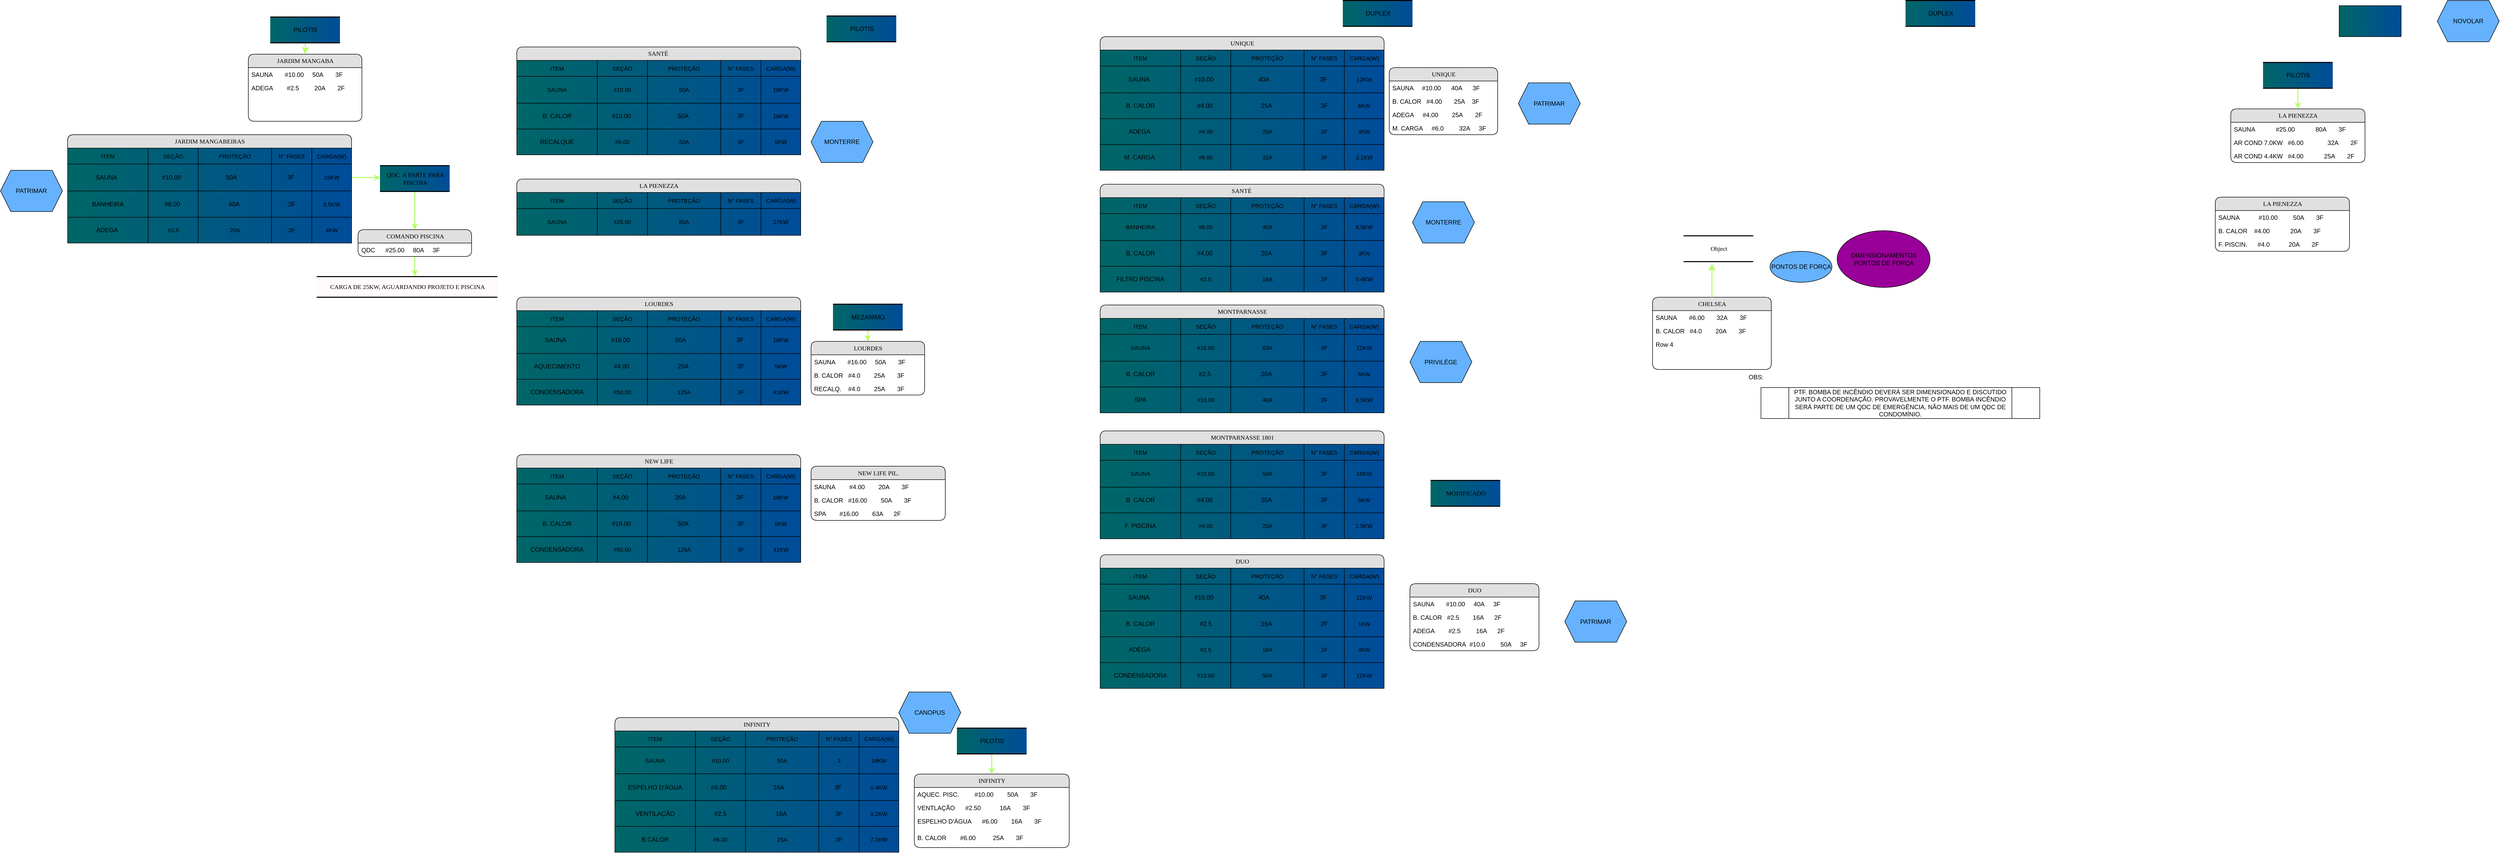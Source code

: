 <mxfile version="20.3.6" type="github">
  <diagram name="Page-1" id="b520641d-4fe3-3701-9064-5fc419738815">
    <mxGraphModel dx="4755" dy="815" grid="1" gridSize="10" guides="1" tooltips="1" connect="1" arrows="1" fold="1" page="1" pageScale="1" pageWidth="1100" pageHeight="850" background="none" math="0" shadow="0">
      <root>
        <mxCell id="0" />
        <mxCell id="1" parent="0" />
        <mxCell id="2debaab0fafb2da2-10" value="Object" style="html=1;rounded=0;shadow=0;comic=0;labelBackgroundColor=none;strokeWidth=2;fontFamily=Verdana;fontSize=12;align=center;shape=mxgraph.ios7ui.horLines;fontColor=#000000;" parent="1" vertex="1">
          <mxGeometry x="90" y="476" width="135" height="50" as="geometry" />
        </mxCell>
        <mxCell id="21ea969265ad0168-10" value="DUO" style="swimlane;html=1;fontStyle=0;childLayout=stackLayout;horizontal=1;startSize=26;fillColor=#e0e0e0;horizontalStack=0;resizeParent=1;resizeLast=0;collapsible=1;marginBottom=0;swimlaneFillColor=#ffffff;align=center;rounded=1;shadow=0;comic=0;labelBackgroundColor=none;strokeWidth=1;fontFamily=Verdana;fontSize=12;fontColor=#000000;" parent="1" vertex="1">
          <mxGeometry x="-440" y="1150" width="250" height="130" as="geometry" />
        </mxCell>
        <mxCell id="21ea969265ad0168-11" value="SAUNA&lt;span style=&quot;&quot;&gt; &lt;/span&gt;&amp;nbsp; &amp;nbsp; &amp;nbsp;&lt;span style=&quot;&quot;&gt;&amp;nbsp;&lt;/span&gt;#10.00&amp;nbsp; &amp;nbsp; &amp;nbsp;40A&amp;nbsp;&lt;span style=&quot;white-space: pre;&quot;&gt; &lt;/span&gt;&amp;nbsp;&amp;nbsp;&lt;span style=&quot;&quot;&gt; &lt;/span&gt;3F" style="text;html=1;strokeColor=none;fillColor=none;spacingLeft=4;spacingRight=4;whiteSpace=wrap;overflow=hidden;rotatable=0;points=[[0,0.5],[1,0.5]];portConstraint=eastwest;fontColor=#000000;" parent="21ea969265ad0168-10" vertex="1">
          <mxGeometry y="26" width="250" height="26" as="geometry" />
        </mxCell>
        <mxCell id="21ea969265ad0168-12" value="B. CALOR&amp;nbsp; &amp;nbsp;#2.5&amp;nbsp; &amp;nbsp; &amp;nbsp; &amp;nbsp; 16A&lt;span style=&quot;&quot;&gt;&amp;nbsp; &amp;nbsp; &amp;nbsp; 2&lt;/span&gt;F" style="text;html=1;strokeColor=none;fillColor=none;spacingLeft=4;spacingRight=4;whiteSpace=wrap;overflow=hidden;rotatable=0;points=[[0,0.5],[1,0.5]];portConstraint=eastwest;fontColor=#000000;" parent="21ea969265ad0168-10" vertex="1">
          <mxGeometry y="52" width="250" height="26" as="geometry" />
        </mxCell>
        <mxCell id="21ea969265ad0168-52" value="ADEGA&amp;nbsp;&lt;span style=&quot;&quot;&gt;&amp;nbsp; &amp;nbsp; &amp;nbsp; &amp;nbsp;&lt;/span&gt;&lt;span style=&quot;&quot;&gt;&lt;/span&gt;#2.5&amp;nbsp; &amp;nbsp; &amp;nbsp; &amp;nbsp; &amp;nbsp;16A&amp;nbsp; &amp;nbsp; &amp;nbsp; 2F" style="text;html=1;strokeColor=none;fillColor=none;spacingLeft=4;spacingRight=4;whiteSpace=wrap;overflow=hidden;rotatable=0;points=[[0,0.5],[1,0.5]];portConstraint=eastwest;fontColor=#000000;" parent="21ea969265ad0168-10" vertex="1">
          <mxGeometry y="78" width="250" height="26" as="geometry" />
        </mxCell>
        <mxCell id="21ea969265ad0168-13" value="CONDENSADORA&amp;nbsp;&lt;span style=&quot;&quot;&gt; &lt;/span&gt;#10.0&amp;nbsp; &amp;nbsp; &amp;nbsp; &amp;nbsp; &amp;nbsp;50A&amp;nbsp; &amp;nbsp; &amp;nbsp;3F" style="text;html=1;strokeColor=none;fillColor=none;spacingLeft=4;spacingRight=4;whiteSpace=wrap;overflow=hidden;rotatable=0;points=[[0,0.5],[1,0.5]];portConstraint=eastwest;fontColor=#000000;" parent="21ea969265ad0168-10" vertex="1">
          <mxGeometry y="104" width="250" height="26" as="geometry" />
        </mxCell>
        <mxCell id="21ea969265ad0168-6" value="UNIQUE" style="swimlane;html=1;fontStyle=0;childLayout=stackLayout;horizontal=1;startSize=26;fillColor=#e0e0e0;horizontalStack=0;resizeParent=1;resizeLast=0;collapsible=1;marginBottom=0;swimlaneFillColor=#ffffff;align=center;rounded=1;shadow=0;comic=0;labelBackgroundColor=none;strokeWidth=1;fontFamily=Verdana;fontSize=12;fontColor=#000000;" parent="1" vertex="1">
          <mxGeometry x="-480" y="150" width="210" height="130" as="geometry">
            <mxRectangle x="160" y="74" width="90" height="30" as="alternateBounds" />
          </mxGeometry>
        </mxCell>
        <mxCell id="21ea969265ad0168-7" value="SAUNA&lt;span style=&quot;white-space: pre;&quot;&gt; &lt;/span&gt;&amp;nbsp;&lt;span style=&quot;white-space: pre;&quot;&gt; &lt;/span&gt;&lt;span style=&quot;white-space: pre;&quot;&gt; &lt;/span&gt;&lt;span style=&quot;white-space: pre;&quot;&gt; &lt;/span&gt;#10.00&amp;nbsp; &amp;nbsp; &amp;nbsp; 40A&amp;nbsp; &amp;nbsp; &amp;nbsp;&lt;span style=&quot;white-space: pre;&quot;&gt; &lt;/span&gt;3F" style="text;html=1;strokeColor=none;fillColor=none;spacingLeft=4;spacingRight=4;whiteSpace=wrap;overflow=hidden;rotatable=0;points=[[0,0.5],[1,0.5]];portConstraint=eastwest;fontColor=#000000;" parent="21ea969265ad0168-6" vertex="1">
          <mxGeometry y="26" width="210" height="26" as="geometry" />
        </mxCell>
        <mxCell id="21ea969265ad0168-8" value="B. CALOR&lt;span style=&quot;white-space: pre;&quot;&gt; &lt;span style=&quot;white-space: pre;&quot;&gt; &lt;/span&gt; &lt;/span&gt;#4.00&amp;nbsp; &amp;nbsp;&lt;span style=&quot;white-space: pre;&quot;&gt; &lt;/span&gt;&amp;nbsp; &amp;nbsp;25A&amp;nbsp;&lt;span style=&quot;white-space: pre;&quot;&gt;  &lt;span style=&quot;white-space: pre;&quot;&gt; &lt;/span&gt;&lt;/span&gt;3F" style="text;html=1;strokeColor=none;fillColor=none;spacingLeft=4;spacingRight=4;whiteSpace=wrap;overflow=hidden;rotatable=0;points=[[0,0.5],[1,0.5]];portConstraint=eastwest;fontColor=#000000;" parent="21ea969265ad0168-6" vertex="1">
          <mxGeometry y="52" width="210" height="26" as="geometry" />
        </mxCell>
        <mxCell id="21ea969265ad0168-9" value="ADEGA&amp;nbsp;&lt;span style=&quot;white-space: pre;&quot;&gt; &lt;span style=&quot;white-space: pre;&quot;&gt; &lt;/span&gt;&lt;span style=&quot;white-space: pre;&quot;&gt; &lt;/span&gt;&lt;/span&gt;&lt;span style=&quot;white-space: pre;&quot;&gt; &lt;/span&gt;#4.00&amp;nbsp; &amp;nbsp; &amp;nbsp; &amp;nbsp; 25A&amp;nbsp; &amp;nbsp; &amp;nbsp; &amp;nbsp;2F" style="text;html=1;strokeColor=none;fillColor=none;spacingLeft=4;spacingRight=4;whiteSpace=wrap;overflow=hidden;rotatable=0;points=[[0,0.5],[1,0.5]];portConstraint=eastwest;fontColor=#000000;" parent="21ea969265ad0168-6" vertex="1">
          <mxGeometry y="78" width="210" height="26" as="geometry" />
        </mxCell>
        <mxCell id="iB148q3Q0pq7KRZTCYRV-2" value="M. CARGA&amp;nbsp;&lt;span style=&quot;white-space: pre;&quot;&gt; &lt;/span&gt;&amp;nbsp;&lt;span style=&quot;white-space: pre;&quot;&gt; &lt;/span&gt;&amp;nbsp;#6.0&amp;nbsp; &amp;nbsp; &amp;nbsp;&lt;span style=&quot;white-space: pre;&quot;&gt; &lt;/span&gt;&amp;nbsp; &amp;nbsp;32A&amp;nbsp; &amp;nbsp; &lt;span style=&quot;white-space: pre;&quot;&gt; &lt;/span&gt;3F" style="text;html=1;strokeColor=none;fillColor=none;spacingLeft=4;spacingRight=4;whiteSpace=wrap;overflow=hidden;rotatable=0;points=[[0,0.5],[1,0.5]];portConstraint=eastwest;fontColor=#000000;" parent="21ea969265ad0168-6" vertex="1">
          <mxGeometry y="104" width="210" height="26" as="geometry" />
        </mxCell>
        <mxCell id="21ea969265ad0168-14" value="LOURDES" style="swimlane;html=1;fontStyle=0;childLayout=stackLayout;horizontal=1;startSize=26;fillColor=#e0e0e0;horizontalStack=0;resizeParent=1;resizeLast=0;collapsible=1;marginBottom=0;swimlaneFillColor=#ffffff;align=center;rounded=1;shadow=0;comic=0;labelBackgroundColor=none;strokeWidth=1;fontFamily=Verdana;fontSize=12;fontColor=#000000;" parent="1" vertex="1">
          <mxGeometry x="-1600" y="680.5" width="220" height="104" as="geometry" />
        </mxCell>
        <mxCell id="21ea969265ad0168-15" value="SAUNA&amp;nbsp;&amp;nbsp; &amp;nbsp; &amp;nbsp;&amp;nbsp;#16.00&amp;nbsp; &amp;nbsp; &amp;nbsp;50A&amp;nbsp;&amp;nbsp;&amp;nbsp; &amp;nbsp; &amp;nbsp;3F" style="text;html=1;strokeColor=none;fillColor=none;spacingLeft=4;spacingRight=4;whiteSpace=wrap;overflow=hidden;rotatable=0;points=[[0,0.5],[1,0.5]];portConstraint=eastwest;fontColor=#000000;" parent="21ea969265ad0168-14" vertex="1">
          <mxGeometry y="26" width="220" height="26" as="geometry" />
        </mxCell>
        <mxCell id="21ea969265ad0168-16" value="B. CALOR&amp;nbsp; &amp;nbsp;#4.0&amp;nbsp; &amp;nbsp; &amp;nbsp; &amp;nbsp; 25A&amp;nbsp; &amp;nbsp; &amp;nbsp; &amp;nbsp;3F" style="text;html=1;strokeColor=none;fillColor=none;spacingLeft=4;spacingRight=4;whiteSpace=wrap;overflow=hidden;rotatable=0;points=[[0,0.5],[1,0.5]];portConstraint=eastwest;fontColor=#000000;" parent="21ea969265ad0168-14" vertex="1">
          <mxGeometry y="52" width="220" height="26" as="geometry" />
        </mxCell>
        <mxCell id="21ea969265ad0168-17" value="RECALQ.&amp;nbsp; &amp;nbsp; #4.0&amp;nbsp; &amp;nbsp; &amp;nbsp; &amp;nbsp; 25A&amp;nbsp; &amp;nbsp; &amp;nbsp; &amp;nbsp;3F" style="text;html=1;strokeColor=none;fillColor=none;spacingLeft=4;spacingRight=4;whiteSpace=wrap;overflow=hidden;rotatable=0;points=[[0,0.5],[1,0.5]];portConstraint=eastwest;fontColor=#000000;" parent="21ea969265ad0168-14" vertex="1">
          <mxGeometry y="78" width="220" height="26" as="geometry" />
        </mxCell>
        <mxCell id="21ea969265ad0168-18" value="CHELSEA" style="swimlane;html=1;fontStyle=0;childLayout=stackLayout;horizontal=1;startSize=26;fillColor=#e0e0e0;horizontalStack=0;resizeParent=1;resizeLast=0;collapsible=1;marginBottom=0;swimlaneFillColor=#ffffff;align=center;rounded=1;shadow=0;comic=0;labelBackgroundColor=none;strokeWidth=1;fontFamily=Verdana;fontSize=12;fontColor=#000000;" parent="1" vertex="1">
          <mxGeometry x="30" y="595" width="230" height="140" as="geometry" />
        </mxCell>
        <mxCell id="21ea969265ad0168-20" value="SAUNA&amp;nbsp;&amp;nbsp; &amp;nbsp; &amp;nbsp;&amp;nbsp;#6.00&amp;nbsp; &amp;nbsp; &amp;nbsp; &amp;nbsp;32A&amp;nbsp;&amp;nbsp;&amp;nbsp; &amp;nbsp; &amp;nbsp;3F" style="text;html=1;strokeColor=none;fillColor=none;spacingLeft=4;spacingRight=4;whiteSpace=wrap;overflow=hidden;rotatable=0;points=[[0,0.5],[1,0.5]];portConstraint=eastwest;fontColor=#000000;" parent="21ea969265ad0168-18" vertex="1">
          <mxGeometry y="26" width="230" height="26" as="geometry" />
        </mxCell>
        <mxCell id="21ea969265ad0168-51" value="B. CALOR&amp;nbsp; &amp;nbsp;#4.0&amp;nbsp; &amp;nbsp; &amp;nbsp; &amp;nbsp; 20A&amp;nbsp; &amp;nbsp; &amp;nbsp; &amp;nbsp;3F" style="text;html=1;strokeColor=none;fillColor=none;spacingLeft=4;spacingRight=4;whiteSpace=wrap;overflow=hidden;rotatable=0;points=[[0,0.5],[1,0.5]];portConstraint=eastwest;fontColor=#000000;" parent="21ea969265ad0168-18" vertex="1">
          <mxGeometry y="52" width="230" height="26" as="geometry" />
        </mxCell>
        <mxCell id="21ea969265ad0168-21" value="Row 4" style="text;html=1;strokeColor=none;fillColor=none;spacingLeft=4;spacingRight=4;whiteSpace=wrap;overflow=hidden;rotatable=0;points=[[0,0.5],[1,0.5]];portConstraint=eastwest;fontColor=#000000;" parent="21ea969265ad0168-18" vertex="1">
          <mxGeometry y="78" width="230" height="26" as="geometry" />
        </mxCell>
        <mxCell id="ODSwBIh967FiHDvE5To--2" style="text;html=1;strokeColor=none;fillColor=none;spacingLeft=4;spacingRight=4;whiteSpace=wrap;overflow=hidden;rotatable=0;points=[[0,0.5],[1,0.5]];portConstraint=eastwest;fontColor=#000000;" parent="21ea969265ad0168-18" vertex="1">
          <mxGeometry y="104" width="230" height="26" as="geometry" />
        </mxCell>
        <mxCell id="21ea969265ad0168-22" value="JARDIM MANGABA" style="swimlane;html=1;fontStyle=0;childLayout=stackLayout;horizontal=1;startSize=26;fillColor=#e0e0e0;horizontalStack=0;resizeParent=1;resizeLast=0;collapsible=1;marginBottom=0;swimlaneFillColor=#ffffff;align=center;rounded=1;shadow=0;comic=0;labelBackgroundColor=none;strokeWidth=1;fontFamily=Verdana;fontSize=12;fontColor=#000000;" parent="1" vertex="1">
          <mxGeometry x="-2690" y="124" width="220" height="130" as="geometry" />
        </mxCell>
        <mxCell id="21ea969265ad0168-23" value="SAUNA&amp;nbsp;&amp;nbsp; &amp;nbsp; &amp;nbsp;&amp;nbsp;#10.00&amp;nbsp; &amp;nbsp; &amp;nbsp;50A&amp;nbsp;&lt;span style=&quot;&quot;&gt; &lt;/span&gt;&amp;nbsp; &amp;nbsp; &amp;nbsp;3F" style="text;html=1;strokeColor=none;fillColor=none;spacingLeft=4;spacingRight=4;whiteSpace=wrap;overflow=hidden;rotatable=0;points=[[0,0.5],[1,0.5]];portConstraint=eastwest;fontColor=#000000;" parent="21ea969265ad0168-22" vertex="1">
          <mxGeometry y="26" width="220" height="26" as="geometry" />
        </mxCell>
        <mxCell id="acACqqO5Qa5gXnCJQmCN-5" value="ADEGA&amp;nbsp;&amp;nbsp; &amp;nbsp; &amp;nbsp; &amp;nbsp;#2.5&amp;nbsp; &amp;nbsp; &amp;nbsp; &amp;nbsp; &amp;nbsp;20A&amp;nbsp; &amp;nbsp; &amp;nbsp; &amp;nbsp;2F" style="text;html=1;strokeColor=none;fillColor=none;spacingLeft=4;spacingRight=4;whiteSpace=wrap;overflow=hidden;rotatable=0;points=[[0,0.5],[1,0.5]];portConstraint=eastwest;fontColor=#000000;" parent="21ea969265ad0168-22" vertex="1">
          <mxGeometry y="52" width="220" height="26" as="geometry" />
        </mxCell>
        <mxCell id="acACqqO5Qa5gXnCJQmCN-22" value="CARRO ELET.&amp;nbsp; #4.0&amp;nbsp; &amp;nbsp;32A&amp;nbsp; &amp;nbsp; &amp;nbsp; 2F" style="text;html=1;strokeColor=none;fillColor=none;spacingLeft=4;spacingRight=4;whiteSpace=wrap;overflow=hidden;rotatable=0;points=[[0,0.5],[1,0.5]];portConstraint=eastwest;fontColor=#000000;" parent="21ea969265ad0168-22" vertex="1">
          <mxGeometry y="78" width="220" height="4" as="geometry" />
        </mxCell>
        <mxCell id="acACqqO5Qa5gXnCJQmCN-23" style="text;html=1;strokeColor=none;fillColor=none;spacingLeft=4;spacingRight=4;whiteSpace=wrap;overflow=hidden;rotatable=0;points=[[0,0.5],[1,0.5]];portConstraint=eastwest;fontColor=#000000;" parent="21ea969265ad0168-22" vertex="1">
          <mxGeometry y="82" width="220" height="26" as="geometry" />
        </mxCell>
        <mxCell id="21ea969265ad0168-30" value="MODIFICADO" style="html=1;rounded=0;shadow=0;comic=0;labelBackgroundColor=none;strokeWidth=2;fontFamily=Verdana;fontSize=12;align=center;shape=mxgraph.ios7ui.horLines;fontColor=#000000;fillColor=#006666;gradientColor=#004C99;gradientDirection=east;" parent="1" vertex="1">
          <mxGeometry x="-400" y="950" width="135" height="50" as="geometry" />
        </mxCell>
        <mxCell id="21ea969265ad0168-31" style="edgeStyle=none;html=1;labelBackgroundColor=default;startFill=0;startSize=8;endFill=1;endSize=8;fontFamily=Helvetica;fontSize=11;fontColor=default;strokeColor=#B3FF66;strokeWidth=2;" parent="1" source="21ea969265ad0168-18" edge="1">
          <mxGeometry relative="1" as="geometry">
            <mxPoint x="145" y="530" as="targetPoint" />
          </mxGeometry>
        </mxCell>
        <mxCell id="21ea969265ad0168-38" style="edgeStyle=orthogonalEdgeStyle;html=1;labelBackgroundColor=default;startFill=0;startSize=8;endFill=1;endSize=8;fontFamily=Helvetica;fontSize=11;fontColor=default;startArrow=none;strokeColor=#B3FF66;strokeWidth=2;" parent="1" target="21ea969265ad0168-22" edge="1">
          <mxGeometry relative="1" as="geometry">
            <mxPoint x="-2580" y="98" as="sourcePoint" />
          </mxGeometry>
        </mxCell>
        <mxCell id="iB148q3Q0pq7KRZTCYRV-3" value="DIMENSIONAMENTOS&lt;br&gt;PONTOS DE FORÇA" style="ellipse;whiteSpace=wrap;html=1;fontColor=#000000;fillColor=#990099;" parent="1" vertex="1">
          <mxGeometry x="387.5" y="466" width="180" height="110" as="geometry" />
        </mxCell>
        <mxCell id="acACqqO5Qa5gXnCJQmCN-12" value="PONTOS DE FORÇA" style="ellipse;whiteSpace=wrap;html=1;fontColor=#000000;fillColor=#66B2FF;" parent="1" vertex="1">
          <mxGeometry x="257.5" y="506" width="120" height="60" as="geometry" />
        </mxCell>
        <mxCell id="SfAEeaAkZnoSVuUluzx7-16" style="edgeStyle=orthogonalEdgeStyle;shape=connector;rounded=1;jumpStyle=sharp;orthogonalLoop=1;jettySize=auto;html=1;entryX=0.543;entryY=-0.025;entryDx=0;entryDy=0;entryPerimeter=0;labelBackgroundColor=default;strokeColor=#B3FF66;strokeWidth=2;fontFamily=Helvetica;fontSize=11;fontColor=default;endArrow=classic;" parent="1" source="acACqqO5Qa5gXnCJQmCN-15" target="acACqqO5Qa5gXnCJQmCN-20" edge="1">
          <mxGeometry relative="1" as="geometry" />
        </mxCell>
        <mxCell id="acACqqO5Qa5gXnCJQmCN-15" value="COMANDO PISCINA" style="swimlane;html=1;fontStyle=0;childLayout=stackLayout;horizontal=1;startSize=26;fillColor=#e0e0e0;horizontalStack=0;resizeParent=1;resizeLast=0;collapsible=1;marginBottom=0;swimlaneFillColor=#ffffff;align=center;rounded=1;shadow=0;comic=0;labelBackgroundColor=none;strokeWidth=1;fontFamily=Verdana;fontSize=12;fontColor=#000000;" parent="1" vertex="1">
          <mxGeometry x="-2477.5" y="464" width="220" height="52" as="geometry" />
        </mxCell>
        <mxCell id="acACqqO5Qa5gXnCJQmCN-16" value="QDC&amp;nbsp; &amp;nbsp; &amp;nbsp; #25.00&amp;nbsp; &amp;nbsp; &amp;nbsp;80A&amp;nbsp;&lt;span style=&quot;&quot;&gt; &lt;/span&gt;&amp;nbsp;&amp;nbsp;&amp;nbsp;3F" style="text;html=1;strokeColor=none;fillColor=none;spacingLeft=4;spacingRight=4;whiteSpace=wrap;overflow=hidden;rotatable=0;points=[[0,0.5],[1,0.5]];portConstraint=eastwest;fontColor=#000000;" parent="acACqqO5Qa5gXnCJQmCN-15" vertex="1">
          <mxGeometry y="26" width="220" height="26" as="geometry" />
        </mxCell>
        <mxCell id="acACqqO5Qa5gXnCJQmCN-20" value="CARGA DE 25KW, AGUARDANDO PROJETO E PISCINA" style="html=1;rounded=0;shadow=0;comic=0;labelBackgroundColor=none;strokeWidth=2;fontFamily=Verdana;fontSize=12;align=center;shape=mxgraph.ios7ui.horLines;fontColor=#000000;fillColor=#FFFAFD;" parent="1" vertex="1">
          <mxGeometry x="-2557.5" y="555" width="350" height="40" as="geometry" />
        </mxCell>
        <mxCell id="ODSwBIh967FiHDvE5To--1" value="PRIVILÉGE" style="shape=hexagon;perimeter=hexagonPerimeter2;whiteSpace=wrap;html=1;fixedSize=1;fontColor=#000000;fillColor=#66B2FF;" parent="1" vertex="1">
          <mxGeometry x="-440" y="680.5" width="120" height="80" as="geometry" />
        </mxCell>
        <mxCell id="ODSwBIh967FiHDvE5To--6" value="PTF. BOMBA DE INCÊNDIO DEVERÁ SER DIMENSIONADO E DISCUTIDO JUNTO A COORDENAÇÃO. PROVAVELMENTE O PTF. BOMBA INCÊNDIO SERÁ PARTE DE UM QDC DE EMERGÊNCIA, NÃO MAIS DE UM QDC DE CONDOMÍNIO." style="shape=process;whiteSpace=wrap;html=1;backgroundOutline=1;" parent="1" vertex="1">
          <mxGeometry x="240" y="770" width="540" height="60" as="geometry" />
        </mxCell>
        <mxCell id="ODSwBIh967FiHDvE5To--7" value="OBS:" style="text;html=1;align=center;verticalAlign=middle;resizable=0;points=[];autosize=1;strokeColor=none;fillColor=none;" parent="1" vertex="1">
          <mxGeometry x="205" y="735" width="50" height="30" as="geometry" />
        </mxCell>
        <mxCell id="SfAEeaAkZnoSVuUluzx7-10" value="NEW LIFE PIL." style="swimlane;html=1;fontStyle=0;childLayout=stackLayout;horizontal=1;startSize=26;fillColor=#e0e0e0;horizontalStack=0;resizeParent=1;resizeLast=0;collapsible=1;marginBottom=0;swimlaneFillColor=#ffffff;align=center;rounded=1;shadow=0;comic=0;labelBackgroundColor=none;strokeWidth=1;fontFamily=Verdana;fontSize=12;fontColor=#000000;" parent="1" vertex="1">
          <mxGeometry x="-1600" y="922.5" width="260" height="105" as="geometry">
            <mxRectangle x="1120" y="608.5" width="130" height="30" as="alternateBounds" />
          </mxGeometry>
        </mxCell>
        <mxCell id="SfAEeaAkZnoSVuUluzx7-11" value="SAUNA&amp;nbsp; &amp;nbsp; &amp;nbsp; &amp;nbsp; #4.00&amp;nbsp; &amp;nbsp; &amp;nbsp;&lt;span style=&quot;white-space: pre;&quot;&gt; &lt;/span&gt;&amp;nbsp; 20A&amp;nbsp;&amp;nbsp;&amp;nbsp; &amp;nbsp; &amp;nbsp;3F" style="text;html=1;strokeColor=none;fillColor=none;spacingLeft=4;spacingRight=4;whiteSpace=wrap;overflow=hidden;rotatable=0;points=[[0,0.5],[1,0.5]];portConstraint=eastwest;fontColor=#000000;" parent="SfAEeaAkZnoSVuUluzx7-10" vertex="1">
          <mxGeometry y="26" width="260" height="26" as="geometry" />
        </mxCell>
        <mxCell id="SfAEeaAkZnoSVuUluzx7-12" value="B. CALOR&amp;nbsp; &amp;nbsp;#16.00&amp;nbsp; &amp;nbsp; &amp;nbsp; &amp;nbsp; 50A&amp;nbsp; &amp;nbsp; &amp;nbsp; &amp;nbsp;3F" style="text;html=1;strokeColor=none;fillColor=none;spacingLeft=4;spacingRight=4;whiteSpace=wrap;overflow=hidden;rotatable=0;points=[[0,0.5],[1,0.5]];portConstraint=eastwest;fontColor=#000000;" parent="SfAEeaAkZnoSVuUluzx7-10" vertex="1">
          <mxGeometry y="52" width="260" height="26" as="geometry" />
        </mxCell>
        <mxCell id="SfAEeaAkZnoSVuUluzx7-13" value="SPA&lt;span style=&quot;white-space: pre;&quot;&gt; &lt;/span&gt;&lt;span style=&quot;white-space: pre;&quot;&gt; &lt;/span&gt;&amp;nbsp; &amp;nbsp; &amp;nbsp; #16.00&amp;nbsp; &amp;nbsp; &amp;nbsp; &amp;nbsp; 63A&amp;nbsp; &amp;nbsp; &amp;nbsp; 2F&amp;nbsp;" style="text;html=1;strokeColor=none;fillColor=none;spacingLeft=4;spacingRight=4;whiteSpace=wrap;overflow=hidden;rotatable=0;points=[[0,0.5],[1,0.5]];portConstraint=eastwest;fontColor=#000000;" parent="SfAEeaAkZnoSVuUluzx7-10" vertex="1">
          <mxGeometry y="78" width="260" height="26" as="geometry" />
        </mxCell>
        <mxCell id="-e-ILqeZROQvLMbUx6ZE-28" style="edgeStyle=orthogonalEdgeStyle;shape=connector;rounded=1;jumpStyle=sharp;orthogonalLoop=1;jettySize=auto;html=1;entryX=0.5;entryY=0;entryDx=0;entryDy=0;labelBackgroundColor=default;strokeColor=#B3FF66;strokeWidth=2;fontFamily=Helvetica;fontSize=11;fontColor=default;endArrow=classic;" edge="1" parent="1" source="SfAEeaAkZnoSVuUluzx7-20" target="acACqqO5Qa5gXnCJQmCN-15">
          <mxGeometry relative="1" as="geometry" />
        </mxCell>
        <mxCell id="SfAEeaAkZnoSVuUluzx7-20" value="&lt;span style=&quot;&quot;&gt;QDC&amp;nbsp; A PARTE PARA &lt;br&gt;PISCINA&lt;/span&gt;" style="html=1;rounded=0;shadow=0;comic=0;labelBackgroundColor=none;strokeWidth=2;fontFamily=Verdana;fontSize=12;align=center;shape=mxgraph.ios7ui.horLines;fontColor=#000000;fillColor=#006666;gradientColor=#004C99;gradientDirection=east;" parent="1" vertex="1">
          <mxGeometry x="-2435" y="340" width="135" height="50" as="geometry" />
        </mxCell>
        <mxCell id="SfAEeaAkZnoSVuUluzx7-21" value="&lt;span style=&quot;font-family: Helvetica;&quot;&gt;PILOTIS&lt;/span&gt;" style="html=1;rounded=0;shadow=0;comic=0;labelBackgroundColor=none;strokeWidth=2;fontFamily=Verdana;fontSize=12;align=center;shape=mxgraph.ios7ui.horLines;fontColor=#000000;fillColor=#006666;gradientColor=#004C99;gradientDirection=east;" parent="1" vertex="1">
          <mxGeometry x="-2647.5" y="52" width="135" height="50" as="geometry" />
        </mxCell>
        <mxCell id="SfAEeaAkZnoSVuUluzx7-23" style="edgeStyle=orthogonalEdgeStyle;shape=connector;rounded=1;jumpStyle=sharp;orthogonalLoop=1;jettySize=auto;html=1;entryX=0.5;entryY=0;entryDx=0;entryDy=0;labelBackgroundColor=default;strokeColor=#B3FF66;strokeWidth=2;fontFamily=Helvetica;fontSize=11;fontColor=default;endArrow=classic;" parent="1" source="SfAEeaAkZnoSVuUluzx7-22" target="21ea969265ad0168-14" edge="1">
          <mxGeometry relative="1" as="geometry" />
        </mxCell>
        <mxCell id="SfAEeaAkZnoSVuUluzx7-22" value="&lt;span style=&quot;font-family: Helvetica;&quot;&gt;MEZANIMO&lt;/span&gt;" style="html=1;rounded=0;shadow=0;comic=0;labelBackgroundColor=none;strokeWidth=2;fontFamily=Verdana;fontSize=12;align=center;shape=mxgraph.ios7ui.horLines;fontColor=#000000;fillColor=#006666;gradientColor=#004C99;gradientDirection=east;" parent="1" vertex="1">
          <mxGeometry x="-1557.5" y="608.5" width="135" height="50" as="geometry" />
        </mxCell>
        <mxCell id="SfAEeaAkZnoSVuUluzx7-24" value="&lt;span style=&quot;font-family: Helvetica;&quot;&gt;DUPLEX&lt;/span&gt;" style="html=1;rounded=0;shadow=0;comic=0;labelBackgroundColor=none;strokeWidth=2;fontFamily=Verdana;fontSize=12;align=center;shape=mxgraph.ios7ui.horLines;fontColor=#000000;fillColor=#006666;gradientColor=#004C99;gradientDirection=east;" parent="1" vertex="1">
          <mxGeometry x="-570" y="20" width="135" height="50" as="geometry" />
        </mxCell>
        <mxCell id="SfAEeaAkZnoSVuUluzx7-25" value="&lt;span style=&quot;font-family: Helvetica;&quot;&gt;DUPLEX&lt;/span&gt;" style="html=1;rounded=0;shadow=0;comic=0;labelBackgroundColor=none;strokeWidth=2;fontFamily=Verdana;fontSize=12;align=center;shape=mxgraph.ios7ui.horLines;fontColor=#000000;fillColor=#006666;gradientColor=#004C99;gradientDirection=east;" parent="1" vertex="1">
          <mxGeometry x="520" y="20" width="135" height="50" as="geometry" />
        </mxCell>
        <mxCell id="acACqqO5Qa5gXnCJQmCN-2" value="PATRIMAR" style="shape=hexagon;perimeter=hexagonPerimeter2;whiteSpace=wrap;html=1;fixedSize=1;fontColor=#000000;fillColor=#66B2FF;" parent="1" vertex="1">
          <mxGeometry x="-3170" y="349" width="120" height="80" as="geometry" />
        </mxCell>
        <mxCell id="SfAEeaAkZnoSVuUluzx7-33" value="MONTERRE" style="shape=hexagon;perimeter=hexagonPerimeter2;whiteSpace=wrap;html=1;fixedSize=1;fontColor=#000000;fillColor=#66B2FF;" parent="1" vertex="1">
          <mxGeometry x="-435" y="410" width="120" height="80" as="geometry" />
        </mxCell>
        <mxCell id="SfAEeaAkZnoSVuUluzx7-34" value="LA PIENEZZA" style="swimlane;html=1;fontStyle=0;childLayout=stackLayout;horizontal=1;startSize=26;fillColor=#e0e0e0;horizontalStack=0;resizeParent=1;resizeLast=0;collapsible=1;marginBottom=0;swimlaneFillColor=#ffffff;align=center;rounded=1;shadow=0;comic=0;labelBackgroundColor=none;strokeWidth=1;fontFamily=Verdana;fontSize=12;fontColor=#000000;" parent="1" vertex="1">
          <mxGeometry x="1120" y="401" width="260" height="105" as="geometry">
            <mxRectangle x="1120" y="401" width="120" height="30" as="alternateBounds" />
          </mxGeometry>
        </mxCell>
        <mxCell id="SfAEeaAkZnoSVuUluzx7-35" value="SAUNA&amp;nbsp;&amp;nbsp; &amp;nbsp; &amp;nbsp;&amp;nbsp;&lt;span style=&quot;white-space: pre;&quot;&gt; &lt;/span&gt;&amp;nbsp;&lt;span style=&quot;white-space: pre;&quot;&gt; &lt;/span&gt;&amp;nbsp;#10.00&amp;nbsp; &amp;nbsp; &amp;nbsp;&lt;span style=&quot;white-space: pre;&quot;&gt; &lt;/span&gt;&amp;nbsp; &amp;nbsp;50A&amp;nbsp;&amp;nbsp;&amp;nbsp; &amp;nbsp; &amp;nbsp;3F" style="text;html=1;strokeColor=none;fillColor=none;spacingLeft=4;spacingRight=4;whiteSpace=wrap;overflow=hidden;rotatable=0;points=[[0,0.5],[1,0.5]];portConstraint=eastwest;fontColor=#000000;" parent="SfAEeaAkZnoSVuUluzx7-34" vertex="1">
          <mxGeometry y="26" width="260" height="26" as="geometry" />
        </mxCell>
        <mxCell id="SfAEeaAkZnoSVuUluzx7-36" value="B. CALOR&amp;nbsp;&lt;span style=&quot;white-space: pre;&quot;&gt; &lt;/span&gt;&lt;span style=&quot;white-space: pre;&quot;&gt; &lt;/span&gt;&amp;nbsp;#4.00&amp;nbsp; &amp;nbsp; &amp;nbsp; &amp;nbsp; &lt;span style=&quot;white-space: pre;&quot;&gt; &lt;/span&gt;&amp;nbsp; &amp;nbsp;20A&amp;nbsp; &amp;nbsp; &amp;nbsp; &amp;nbsp;3F" style="text;html=1;strokeColor=none;fillColor=none;spacingLeft=4;spacingRight=4;whiteSpace=wrap;overflow=hidden;rotatable=0;points=[[0,0.5],[1,0.5]];portConstraint=eastwest;fontColor=#000000;" parent="SfAEeaAkZnoSVuUluzx7-34" vertex="1">
          <mxGeometry y="52" width="260" height="26" as="geometry" />
        </mxCell>
        <mxCell id="SfAEeaAkZnoSVuUluzx7-37" value="F. PISCIN.&amp;nbsp; &amp;nbsp;&lt;span style=&quot;white-space: pre;&quot;&gt; &lt;/span&gt;&lt;span style=&quot;white-space: pre;&quot;&gt; &lt;/span&gt;&amp;nbsp;#4.0&amp;nbsp; &amp;nbsp; &amp;nbsp; &lt;span style=&quot;white-space: pre;&quot;&gt; &lt;/span&gt;&lt;span style=&quot;white-space: pre;&quot;&gt; &lt;/span&gt;&amp;nbsp; &amp;nbsp;20A&amp;nbsp; &amp;nbsp; &amp;nbsp; &amp;nbsp;2F" style="text;html=1;strokeColor=none;fillColor=none;spacingLeft=4;spacingRight=4;whiteSpace=wrap;overflow=hidden;rotatable=0;points=[[0,0.5],[1,0.5]];portConstraint=eastwest;fontColor=#000000;" parent="SfAEeaAkZnoSVuUluzx7-34" vertex="1">
          <mxGeometry y="78" width="260" height="26" as="geometry" />
        </mxCell>
        <mxCell id="SfAEeaAkZnoSVuUluzx7-39" value="" style="whiteSpace=wrap;html=1;fontFamily=Helvetica;fontSize=11;fontColor=default;fillColor=#006666;gradientColor=#004C99;gradientDirection=east;" parent="1" vertex="1">
          <mxGeometry x="1360" y="30" width="120" height="60" as="geometry" />
        </mxCell>
        <mxCell id="SfAEeaAkZnoSVuUluzx7-40" value="NOVOLAR" style="shape=hexagon;perimeter=hexagonPerimeter2;whiteSpace=wrap;html=1;fixedSize=1;fontColor=#000000;fillColor=#66B2FF;" parent="1" vertex="1">
          <mxGeometry x="1550" y="20" width="120" height="80" as="geometry" />
        </mxCell>
        <mxCell id="SfAEeaAkZnoSVuUluzx7-41" value="LA PIENEZZA" style="swimlane;html=1;fontStyle=0;childLayout=stackLayout;horizontal=1;startSize=26;fillColor=#e0e0e0;horizontalStack=0;resizeParent=1;resizeLast=0;collapsible=1;marginBottom=0;swimlaneFillColor=#ffffff;align=center;rounded=1;shadow=0;comic=0;labelBackgroundColor=none;strokeWidth=1;fontFamily=Verdana;fontSize=12;fontColor=#000000;" parent="1" vertex="1">
          <mxGeometry x="1150" y="230" width="260" height="104" as="geometry" />
        </mxCell>
        <mxCell id="SfAEeaAkZnoSVuUluzx7-42" value="SAUNA&amp;nbsp; &amp;nbsp; &amp;nbsp; &amp;nbsp; &lt;span style=&quot;white-space: pre;&quot;&gt; &lt;/span&gt;&lt;span style=&quot;white-space: pre;&quot;&gt; &lt;/span&gt;&amp;nbsp;&amp;nbsp;#25.00&amp;nbsp; &amp;nbsp; &amp;nbsp; &amp;nbsp; &amp;nbsp;&lt;span style=&quot;&quot;&gt; &lt;/span&gt;&amp;nbsp; 80A&amp;nbsp;&amp;nbsp;&amp;nbsp; &amp;nbsp; &amp;nbsp;3F" style="text;html=1;strokeColor=none;fillColor=none;spacingLeft=4;spacingRight=4;whiteSpace=wrap;overflow=hidden;rotatable=0;points=[[0,0.5],[1,0.5]];portConstraint=eastwest;fontColor=#000000;" parent="SfAEeaAkZnoSVuUluzx7-41" vertex="1">
          <mxGeometry y="26" width="260" height="26" as="geometry" />
        </mxCell>
        <mxCell id="SfAEeaAkZnoSVuUluzx7-43" value="AR COND 7.0KW&amp;nbsp; &amp;nbsp;#6.00&amp;nbsp; &amp;nbsp; &amp;nbsp; &amp;nbsp; &amp;nbsp; &amp;nbsp; &amp;nbsp; 32A&amp;nbsp; &amp;nbsp; &amp;nbsp; &amp;nbsp;2F" style="text;html=1;strokeColor=none;fillColor=none;spacingLeft=4;spacingRight=4;whiteSpace=wrap;overflow=hidden;rotatable=0;points=[[0,0.5],[1,0.5]];portConstraint=eastwest;fontColor=#000000;" parent="SfAEeaAkZnoSVuUluzx7-41" vertex="1">
          <mxGeometry y="52" width="260" height="26" as="geometry" />
        </mxCell>
        <mxCell id="SfAEeaAkZnoSVuUluzx7-44" value="AR COND 4.4KW&lt;span style=&quot;&quot;&gt; &lt;/span&gt;&amp;nbsp; #4.00&amp;nbsp; &amp;nbsp; &amp;nbsp;&amp;nbsp;&lt;span style=&quot;&quot;&gt; &lt;/span&gt;&lt;span style=&quot;&quot;&gt; &lt;/span&gt;&amp;nbsp;&lt;span style=&quot;white-space: pre;&quot;&gt; &lt;/span&gt;&amp;nbsp; &amp;nbsp;25A&amp;nbsp; &amp;nbsp; &amp;nbsp; &amp;nbsp;2F" style="text;html=1;strokeColor=none;fillColor=none;spacingLeft=4;spacingRight=4;whiteSpace=wrap;overflow=hidden;rotatable=0;points=[[0,0.5],[1,0.5]];portConstraint=eastwest;fontColor=#000000;" parent="SfAEeaAkZnoSVuUluzx7-41" vertex="1">
          <mxGeometry y="78" width="260" height="26" as="geometry" />
        </mxCell>
        <mxCell id="SfAEeaAkZnoSVuUluzx7-47" style="edgeStyle=orthogonalEdgeStyle;shape=connector;rounded=1;jumpStyle=sharp;orthogonalLoop=1;jettySize=auto;html=1;labelBackgroundColor=default;strokeColor=#B3FF66;strokeWidth=2;fontFamily=Helvetica;fontSize=11;fontColor=default;endArrow=classic;" parent="1" source="SfAEeaAkZnoSVuUluzx7-46" target="SfAEeaAkZnoSVuUluzx7-41" edge="1">
          <mxGeometry relative="1" as="geometry" />
        </mxCell>
        <mxCell id="SfAEeaAkZnoSVuUluzx7-46" value="&lt;span style=&quot;font-family: Helvetica;&quot;&gt;PILOTIS&lt;/span&gt;" style="html=1;rounded=0;shadow=0;comic=0;labelBackgroundColor=none;strokeWidth=2;fontFamily=Verdana;fontSize=12;align=center;shape=mxgraph.ios7ui.horLines;fontColor=#000000;fillColor=#006666;gradientColor=#004C99;gradientDirection=east;" parent="1" vertex="1">
          <mxGeometry x="1212.5" y="140" width="135" height="50" as="geometry" />
        </mxCell>
        <mxCell id="SfAEeaAkZnoSVuUluzx7-53" value="INFINITY" style="swimlane;html=1;fontStyle=0;childLayout=stackLayout;horizontal=1;startSize=26;fillColor=#e0e0e0;horizontalStack=0;resizeParent=1;resizeLast=0;collapsible=1;marginBottom=0;swimlaneFillColor=#ffffff;align=center;rounded=1;shadow=0;comic=0;labelBackgroundColor=none;strokeWidth=1;fontFamily=Verdana;fontSize=12;fontColor=#000000;" parent="1" vertex="1">
          <mxGeometry x="-1400" y="1519" width="300" height="142.5" as="geometry" />
        </mxCell>
        <mxCell id="SfAEeaAkZnoSVuUluzx7-54" value="AQUEC. PISC.&amp;nbsp; &amp;nbsp; &amp;nbsp; &lt;span style=&quot;white-space: pre;&quot;&gt; &lt;/span&gt;&lt;span style=&quot;white-space: pre;&quot;&gt; &lt;/span&gt;&amp;nbsp;#10.00&amp;nbsp; &amp;nbsp; &amp;nbsp;&lt;span style=&quot;white-space: pre;&quot;&gt; &lt;/span&gt;&amp;nbsp; 50A&amp;nbsp; &amp;nbsp; &amp;nbsp; &amp;nbsp;3F" style="text;html=1;strokeColor=none;fillColor=none;spacingLeft=4;spacingRight=4;whiteSpace=wrap;overflow=hidden;rotatable=0;points=[[0,0.5],[1,0.5]];portConstraint=eastwest;fontColor=#000000;" parent="SfAEeaAkZnoSVuUluzx7-53" vertex="1">
          <mxGeometry y="26" width="300" height="26" as="geometry" />
        </mxCell>
        <mxCell id="SfAEeaAkZnoSVuUluzx7-55" value="VENTLAÇÃO&amp;nbsp;&lt;span style=&quot;white-space: pre;&quot;&gt; &lt;/span&gt;&amp;nbsp;&lt;span style=&quot;white-space: pre;&quot;&gt; &lt;/span&gt;&lt;span style=&quot;white-space: pre;&quot;&gt; &lt;/span&gt;&amp;nbsp;#2.50&amp;nbsp; &amp;nbsp; &amp;nbsp; &amp;nbsp; &lt;span style=&quot;white-space: pre;&quot;&gt; &lt;/span&gt;&amp;nbsp; 16A&amp;nbsp; &amp;nbsp; &amp;nbsp; &amp;nbsp;3F" style="text;html=1;strokeColor=none;fillColor=none;spacingLeft=4;spacingRight=4;whiteSpace=wrap;overflow=hidden;rotatable=0;points=[[0,0.5],[1,0.5]];portConstraint=eastwest;fontColor=#000000;" parent="SfAEeaAkZnoSVuUluzx7-53" vertex="1">
          <mxGeometry y="52" width="300" height="26" as="geometry" />
        </mxCell>
        <mxCell id="SfAEeaAkZnoSVuUluzx7-56" value="ESPELHO D&#39;ÁGUA&amp;nbsp; &amp;nbsp;&lt;span style=&quot;white-space: pre;&quot;&gt; &lt;/span&gt;&lt;span style=&quot;white-space: pre;&quot;&gt; &lt;/span&gt;&amp;nbsp;#6.00&amp;nbsp; &amp;nbsp; &amp;nbsp;&lt;span style=&quot;white-space: pre;&quot;&gt; &lt;/span&gt;&amp;nbsp; 16A&amp;nbsp; &amp;nbsp; &amp;nbsp; &amp;nbsp;3F" style="text;html=1;strokeColor=none;fillColor=none;spacingLeft=4;spacingRight=4;whiteSpace=wrap;overflow=hidden;rotatable=0;points=[[0,0.5],[1,0.5]];portConstraint=eastwest;fontColor=#000000;" parent="SfAEeaAkZnoSVuUluzx7-53" vertex="1">
          <mxGeometry y="78" width="300" height="32" as="geometry" />
        </mxCell>
        <mxCell id="SfAEeaAkZnoSVuUluzx7-67" value="B. CALOR&amp;nbsp; &amp;nbsp;&lt;span style=&quot;white-space: pre;&quot;&gt; &lt;/span&gt;&lt;span style=&quot;white-space: pre;&quot;&gt; &lt;/span&gt;&lt;span style=&quot;white-space: pre;&quot;&gt; &lt;/span&gt;&lt;span style=&quot;white-space: pre;&quot;&gt; &lt;/span&gt;&amp;nbsp;#6.00&amp;nbsp; &amp;nbsp; &amp;nbsp; &amp;nbsp;&lt;span style=&quot;white-space: pre;&quot;&gt; &lt;/span&gt;&amp;nbsp; 25A&amp;nbsp; &amp;nbsp; &amp;nbsp; &amp;nbsp;3F" style="text;html=1;strokeColor=none;fillColor=none;spacingLeft=4;spacingRight=4;whiteSpace=wrap;overflow=hidden;rotatable=0;points=[[0,0.5],[1,0.5]];portConstraint=eastwest;fontColor=#000000;" parent="SfAEeaAkZnoSVuUluzx7-53" vertex="1">
          <mxGeometry y="110" width="300" height="30" as="geometry" />
        </mxCell>
        <mxCell id="SfAEeaAkZnoSVuUluzx7-58" value="CANOPUS" style="shape=hexagon;perimeter=hexagonPerimeter2;whiteSpace=wrap;html=1;fixedSize=1;fontColor=#000000;fillColor=#66B2FF;" parent="1" vertex="1">
          <mxGeometry x="-1430" y="1360" width="120" height="80" as="geometry" />
        </mxCell>
        <mxCell id="SfAEeaAkZnoSVuUluzx7-60" style="edgeStyle=orthogonalEdgeStyle;shape=connector;rounded=1;jumpStyle=sharp;orthogonalLoop=1;jettySize=auto;html=1;entryX=0.5;entryY=0;entryDx=0;entryDy=0;labelBackgroundColor=default;strokeColor=#B3FF66;strokeWidth=2;fontFamily=Helvetica;fontSize=11;fontColor=default;endArrow=classic;" parent="1" source="SfAEeaAkZnoSVuUluzx7-59" target="SfAEeaAkZnoSVuUluzx7-53" edge="1">
          <mxGeometry relative="1" as="geometry" />
        </mxCell>
        <mxCell id="SfAEeaAkZnoSVuUluzx7-59" value="&lt;span style=&quot;font-family: Helvetica;&quot;&gt;PILOTIS&lt;/span&gt;" style="html=1;rounded=0;shadow=0;comic=0;labelBackgroundColor=none;strokeWidth=2;fontFamily=Verdana;fontSize=12;align=center;shape=mxgraph.ios7ui.horLines;fontColor=#000000;fillColor=#006666;gradientColor=#004C99;gradientDirection=east;" parent="1" vertex="1">
          <mxGeometry x="-1317.5" y="1430" width="135" height="50" as="geometry" />
        </mxCell>
        <mxCell id="SfAEeaAkZnoSVuUluzx7-81" value="UNIQUE" style="swimlane;html=1;fontStyle=0;childLayout=stackLayout;horizontal=1;startSize=26;fillColor=#e0e0e0;horizontalStack=0;resizeParent=1;resizeLast=0;collapsible=1;marginBottom=0;swimlaneFillColor=#ffffff;align=center;rounded=1;shadow=0;comic=0;labelBackgroundColor=none;strokeWidth=1;fontFamily=Verdana;fontSize=12;fontColor=#000000;" parent="1" vertex="1">
          <mxGeometry x="-1040" y="90" width="550" height="259" as="geometry">
            <mxRectangle x="160" y="74" width="90" height="30" as="alternateBounds" />
          </mxGeometry>
        </mxCell>
        <mxCell id="SfAEeaAkZnoSVuUluzx7-90" value="" style="shape=table;html=1;whiteSpace=wrap;startSize=0;container=1;collapsible=0;childLayout=tableLayout;fontFamily=Helvetica;fontSize=11;fontColor=default;fillColor=#006666;gradientColor=#004C99;gradientDirection=east;" parent="SfAEeaAkZnoSVuUluzx7-81" vertex="1">
          <mxGeometry y="26" width="550" height="233" as="geometry" />
        </mxCell>
        <mxCell id="SfAEeaAkZnoSVuUluzx7-91" value="" style="shape=tableRow;horizontal=0;startSize=0;swimlaneHead=0;swimlaneBody=0;top=0;left=0;bottom=0;right=0;collapsible=0;dropTarget=0;fillColor=none;points=[[0,0.5],[1,0.5]];portConstraint=eastwest;fontFamily=Helvetica;fontSize=11;fontColor=default;" parent="SfAEeaAkZnoSVuUluzx7-90" vertex="1">
          <mxGeometry width="550" height="31" as="geometry" />
        </mxCell>
        <mxCell id="SfAEeaAkZnoSVuUluzx7-92" value="ITEM" style="shape=partialRectangle;html=1;whiteSpace=wrap;connectable=0;fillColor=none;top=0;left=0;bottom=0;right=0;overflow=hidden;fontFamily=Helvetica;fontSize=11;fontColor=default;" parent="SfAEeaAkZnoSVuUluzx7-91" vertex="1">
          <mxGeometry width="156" height="31" as="geometry">
            <mxRectangle width="156" height="31" as="alternateBounds" />
          </mxGeometry>
        </mxCell>
        <mxCell id="SfAEeaAkZnoSVuUluzx7-116" value="SEÇÃO" style="shape=partialRectangle;html=1;whiteSpace=wrap;connectable=0;fillColor=none;top=0;left=0;bottom=0;right=0;overflow=hidden;fontFamily=Helvetica;fontSize=11;fontColor=default;" parent="SfAEeaAkZnoSVuUluzx7-91" vertex="1">
          <mxGeometry x="156" width="97" height="31" as="geometry">
            <mxRectangle width="97" height="31" as="alternateBounds" />
          </mxGeometry>
        </mxCell>
        <mxCell id="SfAEeaAkZnoSVuUluzx7-93" value="PROTEÇÃO" style="shape=partialRectangle;html=1;whiteSpace=wrap;connectable=0;fillColor=none;top=0;left=0;bottom=0;right=0;overflow=hidden;fontFamily=Helvetica;fontSize=11;fontColor=default;" parent="SfAEeaAkZnoSVuUluzx7-91" vertex="1">
          <mxGeometry x="253" width="142" height="31" as="geometry">
            <mxRectangle width="142" height="31" as="alternateBounds" />
          </mxGeometry>
        </mxCell>
        <mxCell id="SfAEeaAkZnoSVuUluzx7-94" value="N° FASES" style="shape=partialRectangle;html=1;whiteSpace=wrap;connectable=0;fillColor=none;top=0;left=0;bottom=0;right=0;overflow=hidden;fontFamily=Helvetica;fontSize=11;fontColor=default;" parent="SfAEeaAkZnoSVuUluzx7-91" vertex="1">
          <mxGeometry x="395" width="78" height="31" as="geometry">
            <mxRectangle width="78" height="31" as="alternateBounds" />
          </mxGeometry>
        </mxCell>
        <mxCell id="SfAEeaAkZnoSVuUluzx7-103" value="CARGA(W)" style="shape=partialRectangle;html=1;whiteSpace=wrap;connectable=0;fillColor=none;top=0;left=0;bottom=0;right=0;overflow=hidden;fontFamily=Helvetica;fontSize=11;fontColor=default;" parent="SfAEeaAkZnoSVuUluzx7-91" vertex="1">
          <mxGeometry x="473" width="77" height="31" as="geometry">
            <mxRectangle width="77" height="31" as="alternateBounds" />
          </mxGeometry>
        </mxCell>
        <mxCell id="SfAEeaAkZnoSVuUluzx7-95" value="" style="shape=tableRow;horizontal=0;startSize=0;swimlaneHead=0;swimlaneBody=0;top=0;left=0;bottom=0;right=0;collapsible=0;dropTarget=0;fillColor=none;points=[[0,0.5],[1,0.5]];portConstraint=eastwest;fontFamily=Helvetica;fontSize=11;fontColor=default;" parent="SfAEeaAkZnoSVuUluzx7-90" vertex="1">
          <mxGeometry y="31" width="550" height="52" as="geometry" />
        </mxCell>
        <mxCell id="SfAEeaAkZnoSVuUluzx7-96" value="&lt;span style=&quot;color: rgb(0, 0, 0); font-size: 12px; text-align: left;&quot;&gt;SAUNA&lt;/span&gt;&lt;span style=&quot;color: rgb(0, 0, 0); font-size: 12px; text-align: left;&quot;&gt; &lt;/span&gt;&lt;span style=&quot;color: rgb(0, 0, 0); font-size: 12px; text-align: left;&quot;&gt;&amp;nbsp;&lt;/span&gt;" style="shape=partialRectangle;html=1;whiteSpace=wrap;connectable=0;fillColor=none;top=0;left=0;bottom=0;right=0;overflow=hidden;fontFamily=Helvetica;fontSize=11;fontColor=default;" parent="SfAEeaAkZnoSVuUluzx7-95" vertex="1">
          <mxGeometry width="156" height="52" as="geometry">
            <mxRectangle width="156" height="52" as="alternateBounds" />
          </mxGeometry>
        </mxCell>
        <mxCell id="SfAEeaAkZnoSVuUluzx7-117" value="&lt;span style=&quot;color: rgb(0, 0, 0); font-size: 12px; text-align: left;&quot;&gt;#10.00&amp;nbsp;&lt;/span&gt;&lt;span style=&quot;color: rgb(0, 0, 0); font-size: 12px; text-align: left;&quot;&gt;&amp;nbsp;&lt;/span&gt;" style="shape=partialRectangle;html=1;whiteSpace=wrap;connectable=0;fillColor=none;top=0;left=0;bottom=0;right=0;overflow=hidden;fontFamily=Helvetica;fontSize=11;fontColor=default;" parent="SfAEeaAkZnoSVuUluzx7-95" vertex="1">
          <mxGeometry x="156" width="97" height="52" as="geometry">
            <mxRectangle width="97" height="52" as="alternateBounds" />
          </mxGeometry>
        </mxCell>
        <mxCell id="SfAEeaAkZnoSVuUluzx7-97" value="&lt;span style=&quot;color: rgb(0, 0, 0); font-size: 12px; text-align: left;&quot;&gt;&amp;nbsp; 40A&amp;nbsp; &amp;nbsp; &amp;nbsp;&lt;/span&gt;&lt;span style=&quot;color: rgb(0, 0, 0); font-size: 12px; text-align: left;&quot;&gt;&amp;nbsp;&lt;/span&gt;" style="shape=partialRectangle;html=1;whiteSpace=wrap;connectable=0;fillColor=none;top=0;left=0;bottom=0;right=0;overflow=hidden;fontFamily=Helvetica;fontSize=11;fontColor=default;" parent="SfAEeaAkZnoSVuUluzx7-95" vertex="1">
          <mxGeometry x="253" width="142" height="52" as="geometry">
            <mxRectangle width="142" height="52" as="alternateBounds" />
          </mxGeometry>
        </mxCell>
        <mxCell id="SfAEeaAkZnoSVuUluzx7-98" value="&lt;span style=&quot;color: rgb(0, 0, 0); font-size: 12px; text-align: left;&quot;&gt;&amp;nbsp; &amp;nbsp; &amp;nbsp;3F&amp;nbsp; &amp;nbsp; &amp;nbsp;&lt;/span&gt;&lt;span style=&quot;color: rgb(0, 0, 0); font-size: 12px; text-align: left;&quot;&gt;&amp;nbsp;&lt;/span&gt;" style="shape=partialRectangle;html=1;whiteSpace=wrap;connectable=0;fillColor=none;top=0;left=0;bottom=0;right=0;overflow=hidden;fontFamily=Helvetica;fontSize=11;fontColor=default;" parent="SfAEeaAkZnoSVuUluzx7-95" vertex="1">
          <mxGeometry x="395" width="78" height="52" as="geometry">
            <mxRectangle width="78" height="52" as="alternateBounds" />
          </mxGeometry>
        </mxCell>
        <mxCell id="SfAEeaAkZnoSVuUluzx7-104" value="12KW" style="shape=partialRectangle;html=1;whiteSpace=wrap;connectable=0;fillColor=none;top=0;left=0;bottom=0;right=0;overflow=hidden;fontFamily=Helvetica;fontSize=11;fontColor=default;" parent="SfAEeaAkZnoSVuUluzx7-95" vertex="1">
          <mxGeometry x="473" width="77" height="52" as="geometry">
            <mxRectangle width="77" height="52" as="alternateBounds" />
          </mxGeometry>
        </mxCell>
        <mxCell id="SfAEeaAkZnoSVuUluzx7-99" value="" style="shape=tableRow;horizontal=0;startSize=0;swimlaneHead=0;swimlaneBody=0;top=0;left=0;bottom=0;right=0;collapsible=0;dropTarget=0;fillColor=none;points=[[0,0.5],[1,0.5]];portConstraint=eastwest;fontFamily=Helvetica;fontSize=11;fontColor=default;" parent="SfAEeaAkZnoSVuUluzx7-90" vertex="1">
          <mxGeometry y="83" width="550" height="50" as="geometry" />
        </mxCell>
        <mxCell id="SfAEeaAkZnoSVuUluzx7-100" value="&lt;span style=&quot;color: rgb(0, 0, 0); font-size: 12px; text-align: left;&quot;&gt;B. CALOR&lt;/span&gt;&lt;span style=&quot;color: rgb(0, 0, 0); font-size: 12px; text-align: left;&quot;&gt;   &lt;/span&gt;" style="shape=partialRectangle;html=1;whiteSpace=wrap;connectable=0;fillColor=none;top=0;left=0;bottom=0;right=0;overflow=hidden;fontFamily=Helvetica;fontSize=11;fontColor=default;" parent="SfAEeaAkZnoSVuUluzx7-99" vertex="1">
          <mxGeometry width="156" height="50" as="geometry">
            <mxRectangle width="156" height="50" as="alternateBounds" />
          </mxGeometry>
        </mxCell>
        <mxCell id="SfAEeaAkZnoSVuUluzx7-118" value="&lt;span style=&quot;color: rgb(0, 0, 0); font-size: 12px; text-align: left;&quot;&gt;#4.00&amp;nbsp;&lt;/span&gt;" style="shape=partialRectangle;html=1;whiteSpace=wrap;connectable=0;fillColor=none;top=0;left=0;bottom=0;right=0;overflow=hidden;fontFamily=Helvetica;fontSize=11;fontColor=default;" parent="SfAEeaAkZnoSVuUluzx7-99" vertex="1">
          <mxGeometry x="156" width="97" height="50" as="geometry">
            <mxRectangle width="97" height="50" as="alternateBounds" />
          </mxGeometry>
        </mxCell>
        <mxCell id="SfAEeaAkZnoSVuUluzx7-101" value="&lt;span style=&quot;color: rgb(0, 0, 0); font-size: 12px; text-align: left;&quot;&gt;25A&amp;nbsp;&lt;/span&gt;" style="shape=partialRectangle;html=1;whiteSpace=wrap;connectable=0;fillColor=none;top=0;left=0;bottom=0;right=0;overflow=hidden;fontFamily=Helvetica;fontSize=11;fontColor=default;" parent="SfAEeaAkZnoSVuUluzx7-99" vertex="1">
          <mxGeometry x="253" width="142" height="50" as="geometry">
            <mxRectangle width="142" height="50" as="alternateBounds" />
          </mxGeometry>
        </mxCell>
        <mxCell id="SfAEeaAkZnoSVuUluzx7-102" value="&lt;span style=&quot;color: rgb(0, 0, 0); font-size: 12px; text-align: left;&quot;&gt;3F&lt;/span&gt;" style="shape=partialRectangle;html=1;whiteSpace=wrap;connectable=0;fillColor=none;top=0;left=0;bottom=0;right=0;overflow=hidden;pointerEvents=1;fontFamily=Helvetica;fontSize=11;fontColor=default;" parent="SfAEeaAkZnoSVuUluzx7-99" vertex="1">
          <mxGeometry x="395" width="78" height="50" as="geometry">
            <mxRectangle width="78" height="50" as="alternateBounds" />
          </mxGeometry>
        </mxCell>
        <mxCell id="SfAEeaAkZnoSVuUluzx7-105" value="6KW" style="shape=partialRectangle;html=1;whiteSpace=wrap;connectable=0;fillColor=none;top=0;left=0;bottom=0;right=0;overflow=hidden;pointerEvents=1;fontFamily=Helvetica;fontSize=11;fontColor=default;" parent="SfAEeaAkZnoSVuUluzx7-99" vertex="1">
          <mxGeometry x="473" width="77" height="50" as="geometry">
            <mxRectangle width="77" height="50" as="alternateBounds" />
          </mxGeometry>
        </mxCell>
        <mxCell id="SfAEeaAkZnoSVuUluzx7-106" style="shape=tableRow;horizontal=0;startSize=0;swimlaneHead=0;swimlaneBody=0;top=0;left=0;bottom=0;right=0;collapsible=0;dropTarget=0;fillColor=none;points=[[0,0.5],[1,0.5]];portConstraint=eastwest;fontFamily=Helvetica;fontSize=11;fontColor=default;" parent="SfAEeaAkZnoSVuUluzx7-90" vertex="1">
          <mxGeometry y="133" width="550" height="50" as="geometry" />
        </mxCell>
        <mxCell id="SfAEeaAkZnoSVuUluzx7-107" value="&lt;span style=&quot;color: rgb(0, 0, 0); font-size: 12px; text-align: left;&quot;&gt;ADEGA&amp;nbsp;&lt;/span&gt;&lt;span style=&quot;color: rgb(0, 0, 0); font-size: 12px; text-align: left;&quot;&gt;   &lt;/span&gt;&lt;span style=&quot;color: rgb(0, 0, 0); font-size: 12px; text-align: left;&quot;&gt; &lt;/span&gt;" style="shape=partialRectangle;html=1;whiteSpace=wrap;connectable=0;fillColor=none;top=0;left=0;bottom=0;right=0;overflow=hidden;fontFamily=Helvetica;fontSize=11;fontColor=default;" parent="SfAEeaAkZnoSVuUluzx7-106" vertex="1">
          <mxGeometry width="156" height="50" as="geometry">
            <mxRectangle width="156" height="50" as="alternateBounds" />
          </mxGeometry>
        </mxCell>
        <mxCell id="SfAEeaAkZnoSVuUluzx7-119" value="#4.00" style="shape=partialRectangle;html=1;whiteSpace=wrap;connectable=0;fillColor=none;top=0;left=0;bottom=0;right=0;overflow=hidden;fontFamily=Helvetica;fontSize=11;fontColor=default;" parent="SfAEeaAkZnoSVuUluzx7-106" vertex="1">
          <mxGeometry x="156" width="97" height="50" as="geometry">
            <mxRectangle width="97" height="50" as="alternateBounds" />
          </mxGeometry>
        </mxCell>
        <mxCell id="SfAEeaAkZnoSVuUluzx7-108" value="25A" style="shape=partialRectangle;html=1;whiteSpace=wrap;connectable=0;fillColor=none;top=0;left=0;bottom=0;right=0;overflow=hidden;fontFamily=Helvetica;fontSize=11;fontColor=default;" parent="SfAEeaAkZnoSVuUluzx7-106" vertex="1">
          <mxGeometry x="253" width="142" height="50" as="geometry">
            <mxRectangle width="142" height="50" as="alternateBounds" />
          </mxGeometry>
        </mxCell>
        <mxCell id="SfAEeaAkZnoSVuUluzx7-109" value="2F" style="shape=partialRectangle;html=1;whiteSpace=wrap;connectable=0;fillColor=none;top=0;left=0;bottom=0;right=0;overflow=hidden;pointerEvents=1;fontFamily=Helvetica;fontSize=11;fontColor=default;" parent="SfAEeaAkZnoSVuUluzx7-106" vertex="1">
          <mxGeometry x="395" width="78" height="50" as="geometry">
            <mxRectangle width="78" height="50" as="alternateBounds" />
          </mxGeometry>
        </mxCell>
        <mxCell id="SfAEeaAkZnoSVuUluzx7-110" value="4KW" style="shape=partialRectangle;html=1;whiteSpace=wrap;connectable=0;fillColor=none;top=0;left=0;bottom=0;right=0;overflow=hidden;pointerEvents=1;fontFamily=Helvetica;fontSize=11;fontColor=default;" parent="SfAEeaAkZnoSVuUluzx7-106" vertex="1">
          <mxGeometry x="473" width="77" height="50" as="geometry">
            <mxRectangle width="77" height="50" as="alternateBounds" />
          </mxGeometry>
        </mxCell>
        <mxCell id="SfAEeaAkZnoSVuUluzx7-111" style="shape=tableRow;horizontal=0;startSize=0;swimlaneHead=0;swimlaneBody=0;top=0;left=0;bottom=0;right=0;collapsible=0;dropTarget=0;fillColor=none;points=[[0,0.5],[1,0.5]];portConstraint=eastwest;fontFamily=Helvetica;fontSize=11;fontColor=default;" parent="SfAEeaAkZnoSVuUluzx7-90" vertex="1">
          <mxGeometry y="183" width="550" height="50" as="geometry" />
        </mxCell>
        <mxCell id="SfAEeaAkZnoSVuUluzx7-112" value="&lt;span style=&quot;color: rgb(0, 0, 0); font-size: 12px; text-align: left;&quot;&gt;M. CARGA&amp;nbsp;&lt;/span&gt;&lt;span style=&quot;color: rgb(0, 0, 0); font-size: 12px; text-align: left;&quot;&gt; &lt;/span&gt;" style="shape=partialRectangle;html=1;whiteSpace=wrap;connectable=0;fillColor=none;top=0;left=0;bottom=0;right=0;overflow=hidden;fontFamily=Helvetica;fontSize=11;fontColor=default;" parent="SfAEeaAkZnoSVuUluzx7-111" vertex="1">
          <mxGeometry width="156" height="50" as="geometry">
            <mxRectangle width="156" height="50" as="alternateBounds" />
          </mxGeometry>
        </mxCell>
        <mxCell id="SfAEeaAkZnoSVuUluzx7-120" value="#6.00" style="shape=partialRectangle;html=1;whiteSpace=wrap;connectable=0;fillColor=none;top=0;left=0;bottom=0;right=0;overflow=hidden;fontFamily=Helvetica;fontSize=11;fontColor=default;" parent="SfAEeaAkZnoSVuUluzx7-111" vertex="1">
          <mxGeometry x="156" width="97" height="50" as="geometry">
            <mxRectangle width="97" height="50" as="alternateBounds" />
          </mxGeometry>
        </mxCell>
        <mxCell id="SfAEeaAkZnoSVuUluzx7-113" value="32A" style="shape=partialRectangle;html=1;whiteSpace=wrap;connectable=0;fillColor=none;top=0;left=0;bottom=0;right=0;overflow=hidden;fontFamily=Helvetica;fontSize=11;fontColor=default;" parent="SfAEeaAkZnoSVuUluzx7-111" vertex="1">
          <mxGeometry x="253" width="142" height="50" as="geometry">
            <mxRectangle width="142" height="50" as="alternateBounds" />
          </mxGeometry>
        </mxCell>
        <mxCell id="SfAEeaAkZnoSVuUluzx7-114" value="3F" style="shape=partialRectangle;html=1;whiteSpace=wrap;connectable=0;fillColor=none;top=0;left=0;bottom=0;right=0;overflow=hidden;pointerEvents=1;fontFamily=Helvetica;fontSize=11;fontColor=default;" parent="SfAEeaAkZnoSVuUluzx7-111" vertex="1">
          <mxGeometry x="395" width="78" height="50" as="geometry">
            <mxRectangle width="78" height="50" as="alternateBounds" />
          </mxGeometry>
        </mxCell>
        <mxCell id="SfAEeaAkZnoSVuUluzx7-115" value="3.1KW" style="shape=partialRectangle;html=1;whiteSpace=wrap;connectable=0;fillColor=none;top=0;left=0;bottom=0;right=0;overflow=hidden;pointerEvents=1;fontFamily=Helvetica;fontSize=11;fontColor=default;" parent="SfAEeaAkZnoSVuUluzx7-111" vertex="1">
          <mxGeometry x="473" width="77" height="50" as="geometry">
            <mxRectangle width="77" height="50" as="alternateBounds" />
          </mxGeometry>
        </mxCell>
        <mxCell id="SfAEeaAkZnoSVuUluzx7-121" value="LOURDES" style="swimlane;html=1;fontStyle=0;childLayout=stackLayout;horizontal=1;startSize=26;fillColor=#e0e0e0;horizontalStack=0;resizeParent=1;resizeLast=0;collapsible=1;marginBottom=0;swimlaneFillColor=#ffffff;align=center;rounded=1;shadow=0;comic=0;labelBackgroundColor=none;strokeWidth=1;fontFamily=Verdana;fontSize=12;fontColor=#000000;" parent="1" vertex="1">
          <mxGeometry x="-2170" y="595" width="550" height="209" as="geometry">
            <mxRectangle x="160" y="74" width="90" height="30" as="alternateBounds" />
          </mxGeometry>
        </mxCell>
        <mxCell id="SfAEeaAkZnoSVuUluzx7-122" value="" style="shape=table;html=1;whiteSpace=wrap;startSize=0;container=1;collapsible=0;childLayout=tableLayout;fontFamily=Helvetica;fontSize=11;fontColor=default;fillColor=#006666;gradientColor=#004C99;gradientDirection=east;" parent="SfAEeaAkZnoSVuUluzx7-121" vertex="1">
          <mxGeometry y="26" width="550" height="183" as="geometry" />
        </mxCell>
        <mxCell id="SfAEeaAkZnoSVuUluzx7-123" value="" style="shape=tableRow;horizontal=0;startSize=0;swimlaneHead=0;swimlaneBody=0;top=0;left=0;bottom=0;right=0;collapsible=0;dropTarget=0;fillColor=none;points=[[0,0.5],[1,0.5]];portConstraint=eastwest;fontFamily=Helvetica;fontSize=11;fontColor=default;" parent="SfAEeaAkZnoSVuUluzx7-122" vertex="1">
          <mxGeometry width="550" height="31" as="geometry" />
        </mxCell>
        <mxCell id="SfAEeaAkZnoSVuUluzx7-124" value="ITEM" style="shape=partialRectangle;html=1;whiteSpace=wrap;connectable=0;fillColor=none;top=0;left=0;bottom=0;right=0;overflow=hidden;fontFamily=Helvetica;fontSize=11;fontColor=default;" parent="SfAEeaAkZnoSVuUluzx7-123" vertex="1">
          <mxGeometry width="156" height="31" as="geometry">
            <mxRectangle width="156" height="31" as="alternateBounds" />
          </mxGeometry>
        </mxCell>
        <mxCell id="SfAEeaAkZnoSVuUluzx7-125" value="SEÇÃO" style="shape=partialRectangle;html=1;whiteSpace=wrap;connectable=0;fillColor=none;top=0;left=0;bottom=0;right=0;overflow=hidden;fontFamily=Helvetica;fontSize=11;fontColor=default;" parent="SfAEeaAkZnoSVuUluzx7-123" vertex="1">
          <mxGeometry x="156" width="97" height="31" as="geometry">
            <mxRectangle width="97" height="31" as="alternateBounds" />
          </mxGeometry>
        </mxCell>
        <mxCell id="SfAEeaAkZnoSVuUluzx7-126" value="PROTEÇÃO" style="shape=partialRectangle;html=1;whiteSpace=wrap;connectable=0;fillColor=none;top=0;left=0;bottom=0;right=0;overflow=hidden;fontFamily=Helvetica;fontSize=11;fontColor=default;" parent="SfAEeaAkZnoSVuUluzx7-123" vertex="1">
          <mxGeometry x="253" width="142" height="31" as="geometry">
            <mxRectangle width="142" height="31" as="alternateBounds" />
          </mxGeometry>
        </mxCell>
        <mxCell id="SfAEeaAkZnoSVuUluzx7-127" value="N° FASES" style="shape=partialRectangle;html=1;whiteSpace=wrap;connectable=0;fillColor=none;top=0;left=0;bottom=0;right=0;overflow=hidden;fontFamily=Helvetica;fontSize=11;fontColor=default;" parent="SfAEeaAkZnoSVuUluzx7-123" vertex="1">
          <mxGeometry x="395" width="78" height="31" as="geometry">
            <mxRectangle width="78" height="31" as="alternateBounds" />
          </mxGeometry>
        </mxCell>
        <mxCell id="SfAEeaAkZnoSVuUluzx7-128" value="CARGA(W)" style="shape=partialRectangle;html=1;whiteSpace=wrap;connectable=0;fillColor=none;top=0;left=0;bottom=0;right=0;overflow=hidden;fontFamily=Helvetica;fontSize=11;fontColor=default;" parent="SfAEeaAkZnoSVuUluzx7-123" vertex="1">
          <mxGeometry x="473" width="77" height="31" as="geometry">
            <mxRectangle width="77" height="31" as="alternateBounds" />
          </mxGeometry>
        </mxCell>
        <mxCell id="SfAEeaAkZnoSVuUluzx7-129" value="" style="shape=tableRow;horizontal=0;startSize=0;swimlaneHead=0;swimlaneBody=0;top=0;left=0;bottom=0;right=0;collapsible=0;dropTarget=0;fillColor=none;points=[[0,0.5],[1,0.5]];portConstraint=eastwest;fontFamily=Helvetica;fontSize=11;fontColor=default;" parent="SfAEeaAkZnoSVuUluzx7-122" vertex="1">
          <mxGeometry y="31" width="550" height="52" as="geometry" />
        </mxCell>
        <mxCell id="SfAEeaAkZnoSVuUluzx7-130" value="&lt;span style=&quot;color: rgb(0, 0, 0); font-size: 12px; text-align: left;&quot;&gt;SAUNA&lt;/span&gt;&lt;span style=&quot;color: rgb(0, 0, 0); font-size: 12px; text-align: left;&quot;&gt; &lt;/span&gt;&lt;span style=&quot;color: rgb(0, 0, 0); font-size: 12px; text-align: left;&quot;&gt;&amp;nbsp;&lt;/span&gt;" style="shape=partialRectangle;html=1;whiteSpace=wrap;connectable=0;fillColor=none;top=0;left=0;bottom=0;right=0;overflow=hidden;fontFamily=Helvetica;fontSize=11;fontColor=default;" parent="SfAEeaAkZnoSVuUluzx7-129" vertex="1">
          <mxGeometry width="156" height="52" as="geometry">
            <mxRectangle width="156" height="52" as="alternateBounds" />
          </mxGeometry>
        </mxCell>
        <mxCell id="SfAEeaAkZnoSVuUluzx7-131" value="&lt;span style=&quot;color: rgb(0, 0, 0); font-size: 12px; text-align: left;&quot;&gt;#16.00&amp;nbsp;&lt;/span&gt;&lt;span style=&quot;color: rgb(0, 0, 0); font-size: 12px; text-align: left;&quot;&gt;&amp;nbsp;&lt;/span&gt;" style="shape=partialRectangle;html=1;whiteSpace=wrap;connectable=0;fillColor=none;top=0;left=0;bottom=0;right=0;overflow=hidden;fontFamily=Helvetica;fontSize=11;fontColor=default;" parent="SfAEeaAkZnoSVuUluzx7-129" vertex="1">
          <mxGeometry x="156" width="97" height="52" as="geometry">
            <mxRectangle width="97" height="52" as="alternateBounds" />
          </mxGeometry>
        </mxCell>
        <mxCell id="SfAEeaAkZnoSVuUluzx7-132" value="&lt;span style=&quot;color: rgb(0, 0, 0); font-size: 12px; text-align: left;&quot;&gt;&amp;nbsp; 50A&amp;nbsp; &amp;nbsp; &amp;nbsp;&lt;/span&gt;&lt;span style=&quot;color: rgb(0, 0, 0); font-size: 12px; text-align: left;&quot;&gt;&amp;nbsp;&lt;/span&gt;" style="shape=partialRectangle;html=1;whiteSpace=wrap;connectable=0;fillColor=none;top=0;left=0;bottom=0;right=0;overflow=hidden;fontFamily=Helvetica;fontSize=11;fontColor=default;" parent="SfAEeaAkZnoSVuUluzx7-129" vertex="1">
          <mxGeometry x="253" width="142" height="52" as="geometry">
            <mxRectangle width="142" height="52" as="alternateBounds" />
          </mxGeometry>
        </mxCell>
        <mxCell id="SfAEeaAkZnoSVuUluzx7-133" value="&lt;span style=&quot;color: rgb(0, 0, 0); font-size: 12px; text-align: left;&quot;&gt;&amp;nbsp; &amp;nbsp; &amp;nbsp;3F&amp;nbsp; &amp;nbsp; &amp;nbsp;&lt;/span&gt;&lt;span style=&quot;color: rgb(0, 0, 0); font-size: 12px; text-align: left;&quot;&gt;&amp;nbsp;&lt;/span&gt;" style="shape=partialRectangle;html=1;whiteSpace=wrap;connectable=0;fillColor=none;top=0;left=0;bottom=0;right=0;overflow=hidden;fontFamily=Helvetica;fontSize=11;fontColor=default;" parent="SfAEeaAkZnoSVuUluzx7-129" vertex="1">
          <mxGeometry x="395" width="78" height="52" as="geometry">
            <mxRectangle width="78" height="52" as="alternateBounds" />
          </mxGeometry>
        </mxCell>
        <mxCell id="SfAEeaAkZnoSVuUluzx7-134" value="18KW" style="shape=partialRectangle;html=1;whiteSpace=wrap;connectable=0;fillColor=none;top=0;left=0;bottom=0;right=0;overflow=hidden;fontFamily=Helvetica;fontSize=11;fontColor=default;" parent="SfAEeaAkZnoSVuUluzx7-129" vertex="1">
          <mxGeometry x="473" width="77" height="52" as="geometry">
            <mxRectangle width="77" height="52" as="alternateBounds" />
          </mxGeometry>
        </mxCell>
        <mxCell id="SfAEeaAkZnoSVuUluzx7-135" value="" style="shape=tableRow;horizontal=0;startSize=0;swimlaneHead=0;swimlaneBody=0;top=0;left=0;bottom=0;right=0;collapsible=0;dropTarget=0;fillColor=none;points=[[0,0.5],[1,0.5]];portConstraint=eastwest;fontFamily=Helvetica;fontSize=11;fontColor=default;" parent="SfAEeaAkZnoSVuUluzx7-122" vertex="1">
          <mxGeometry y="83" width="550" height="50" as="geometry" />
        </mxCell>
        <mxCell id="SfAEeaAkZnoSVuUluzx7-136" value="&lt;div style=&quot;text-align: left;&quot;&gt;&lt;span style=&quot;background-color: initial; font-size: 12px;&quot;&gt;&lt;font color=&quot;#000000&quot;&gt;AQUECIMENTO&lt;/font&gt;&lt;/span&gt;&lt;/div&gt;" style="shape=partialRectangle;html=1;whiteSpace=wrap;connectable=0;fillColor=none;top=0;left=0;bottom=0;right=0;overflow=hidden;fontFamily=Helvetica;fontSize=11;fontColor=default;" parent="SfAEeaAkZnoSVuUluzx7-135" vertex="1">
          <mxGeometry width="156" height="50" as="geometry">
            <mxRectangle width="156" height="50" as="alternateBounds" />
          </mxGeometry>
        </mxCell>
        <mxCell id="SfAEeaAkZnoSVuUluzx7-137" value="&lt;span style=&quot;color: rgb(0, 0, 0); font-size: 12px; text-align: left;&quot;&gt;#4.00&amp;nbsp;&lt;/span&gt;" style="shape=partialRectangle;html=1;whiteSpace=wrap;connectable=0;fillColor=none;top=0;left=0;bottom=0;right=0;overflow=hidden;fontFamily=Helvetica;fontSize=11;fontColor=default;" parent="SfAEeaAkZnoSVuUluzx7-135" vertex="1">
          <mxGeometry x="156" width="97" height="50" as="geometry">
            <mxRectangle width="97" height="50" as="alternateBounds" />
          </mxGeometry>
        </mxCell>
        <mxCell id="SfAEeaAkZnoSVuUluzx7-138" value="&lt;span style=&quot;color: rgb(0, 0, 0); font-size: 12px; text-align: left;&quot;&gt;25A&amp;nbsp;&lt;/span&gt;" style="shape=partialRectangle;html=1;whiteSpace=wrap;connectable=0;fillColor=none;top=0;left=0;bottom=0;right=0;overflow=hidden;fontFamily=Helvetica;fontSize=11;fontColor=default;" parent="SfAEeaAkZnoSVuUluzx7-135" vertex="1">
          <mxGeometry x="253" width="142" height="50" as="geometry">
            <mxRectangle width="142" height="50" as="alternateBounds" />
          </mxGeometry>
        </mxCell>
        <mxCell id="SfAEeaAkZnoSVuUluzx7-139" value="&lt;span style=&quot;color: rgb(0, 0, 0); font-size: 12px; text-align: left;&quot;&gt;3F&lt;/span&gt;" style="shape=partialRectangle;html=1;whiteSpace=wrap;connectable=0;fillColor=none;top=0;left=0;bottom=0;right=0;overflow=hidden;pointerEvents=1;fontFamily=Helvetica;fontSize=11;fontColor=default;" parent="SfAEeaAkZnoSVuUluzx7-135" vertex="1">
          <mxGeometry x="395" width="78" height="50" as="geometry">
            <mxRectangle width="78" height="50" as="alternateBounds" />
          </mxGeometry>
        </mxCell>
        <mxCell id="SfAEeaAkZnoSVuUluzx7-140" value="5KW" style="shape=partialRectangle;html=1;whiteSpace=wrap;connectable=0;fillColor=none;top=0;left=0;bottom=0;right=0;overflow=hidden;pointerEvents=1;fontFamily=Helvetica;fontSize=11;fontColor=default;" parent="SfAEeaAkZnoSVuUluzx7-135" vertex="1">
          <mxGeometry x="473" width="77" height="50" as="geometry">
            <mxRectangle width="77" height="50" as="alternateBounds" />
          </mxGeometry>
        </mxCell>
        <mxCell id="SfAEeaAkZnoSVuUluzx7-141" style="shape=tableRow;horizontal=0;startSize=0;swimlaneHead=0;swimlaneBody=0;top=0;left=0;bottom=0;right=0;collapsible=0;dropTarget=0;fillColor=none;points=[[0,0.5],[1,0.5]];portConstraint=eastwest;fontFamily=Helvetica;fontSize=11;fontColor=default;" parent="SfAEeaAkZnoSVuUluzx7-122" vertex="1">
          <mxGeometry y="133" width="550" height="50" as="geometry" />
        </mxCell>
        <mxCell id="SfAEeaAkZnoSVuUluzx7-142" value="&lt;span style=&quot;color: rgb(0, 0, 0); font-size: 12px; text-align: left;&quot;&gt;CONDENSADORA&lt;/span&gt;&lt;span style=&quot;color: rgb(0, 0, 0); font-size: 12px; text-align: left;&quot;&gt;&lt;/span&gt;&lt;span style=&quot;color: rgb(0, 0, 0); font-size: 12px; text-align: left;&quot;&gt;&lt;/span&gt;" style="shape=partialRectangle;html=1;whiteSpace=wrap;connectable=0;fillColor=none;top=0;left=0;bottom=0;right=0;overflow=hidden;fontFamily=Helvetica;fontSize=11;fontColor=default;" parent="SfAEeaAkZnoSVuUluzx7-141" vertex="1">
          <mxGeometry width="156" height="50" as="geometry">
            <mxRectangle width="156" height="50" as="alternateBounds" />
          </mxGeometry>
        </mxCell>
        <mxCell id="SfAEeaAkZnoSVuUluzx7-143" value="#50.00" style="shape=partialRectangle;html=1;whiteSpace=wrap;connectable=0;fillColor=none;top=0;left=0;bottom=0;right=0;overflow=hidden;fontFamily=Helvetica;fontSize=11;fontColor=default;" parent="SfAEeaAkZnoSVuUluzx7-141" vertex="1">
          <mxGeometry x="156" width="97" height="50" as="geometry">
            <mxRectangle width="97" height="50" as="alternateBounds" />
          </mxGeometry>
        </mxCell>
        <mxCell id="SfAEeaAkZnoSVuUluzx7-144" value="125A" style="shape=partialRectangle;html=1;whiteSpace=wrap;connectable=0;fillColor=none;top=0;left=0;bottom=0;right=0;overflow=hidden;fontFamily=Helvetica;fontSize=11;fontColor=default;" parent="SfAEeaAkZnoSVuUluzx7-141" vertex="1">
          <mxGeometry x="253" width="142" height="50" as="geometry">
            <mxRectangle width="142" height="50" as="alternateBounds" />
          </mxGeometry>
        </mxCell>
        <mxCell id="SfAEeaAkZnoSVuUluzx7-145" value="3F" style="shape=partialRectangle;html=1;whiteSpace=wrap;connectable=0;fillColor=none;top=0;left=0;bottom=0;right=0;overflow=hidden;pointerEvents=1;fontFamily=Helvetica;fontSize=11;fontColor=default;" parent="SfAEeaAkZnoSVuUluzx7-141" vertex="1">
          <mxGeometry x="395" width="78" height="50" as="geometry">
            <mxRectangle width="78" height="50" as="alternateBounds" />
          </mxGeometry>
        </mxCell>
        <mxCell id="SfAEeaAkZnoSVuUluzx7-146" value="41KW" style="shape=partialRectangle;html=1;whiteSpace=wrap;connectable=0;fillColor=none;top=0;left=0;bottom=0;right=0;overflow=hidden;pointerEvents=1;fontFamily=Helvetica;fontSize=11;fontColor=default;" parent="SfAEeaAkZnoSVuUluzx7-141" vertex="1">
          <mxGeometry x="473" width="77" height="50" as="geometry">
            <mxRectangle width="77" height="50" as="alternateBounds" />
          </mxGeometry>
        </mxCell>
        <mxCell id="SfAEeaAkZnoSVuUluzx7-154" value="SANTÉ&amp;nbsp;" style="swimlane;html=1;fontStyle=0;childLayout=stackLayout;horizontal=1;startSize=26;fillColor=#e0e0e0;horizontalStack=0;resizeParent=1;resizeLast=0;collapsible=1;marginBottom=0;swimlaneFillColor=#ffffff;align=center;rounded=1;shadow=0;comic=0;labelBackgroundColor=none;strokeWidth=1;fontFamily=Verdana;fontSize=12;fontColor=#000000;" parent="1" vertex="1">
          <mxGeometry x="-2170" y="110" width="550" height="209" as="geometry">
            <mxRectangle x="160" y="74" width="90" height="30" as="alternateBounds" />
          </mxGeometry>
        </mxCell>
        <mxCell id="SfAEeaAkZnoSVuUluzx7-155" value="" style="shape=table;html=1;whiteSpace=wrap;startSize=0;container=1;collapsible=0;childLayout=tableLayout;fontFamily=Helvetica;fontSize=11;fontColor=default;fillColor=#006666;gradientColor=#004C99;gradientDirection=east;" parent="SfAEeaAkZnoSVuUluzx7-154" vertex="1">
          <mxGeometry y="26" width="550" height="183" as="geometry" />
        </mxCell>
        <mxCell id="SfAEeaAkZnoSVuUluzx7-156" value="" style="shape=tableRow;horizontal=0;startSize=0;swimlaneHead=0;swimlaneBody=0;top=0;left=0;bottom=0;right=0;collapsible=0;dropTarget=0;fillColor=none;points=[[0,0.5],[1,0.5]];portConstraint=eastwest;fontFamily=Helvetica;fontSize=11;fontColor=default;" parent="SfAEeaAkZnoSVuUluzx7-155" vertex="1">
          <mxGeometry width="550" height="31" as="geometry" />
        </mxCell>
        <mxCell id="SfAEeaAkZnoSVuUluzx7-157" value="ITEM" style="shape=partialRectangle;html=1;whiteSpace=wrap;connectable=0;fillColor=none;top=0;left=0;bottom=0;right=0;overflow=hidden;fontFamily=Helvetica;fontSize=11;fontColor=default;" parent="SfAEeaAkZnoSVuUluzx7-156" vertex="1">
          <mxGeometry width="156" height="31" as="geometry">
            <mxRectangle width="156" height="31" as="alternateBounds" />
          </mxGeometry>
        </mxCell>
        <mxCell id="SfAEeaAkZnoSVuUluzx7-158" value="SEÇÃO" style="shape=partialRectangle;html=1;whiteSpace=wrap;connectable=0;fillColor=none;top=0;left=0;bottom=0;right=0;overflow=hidden;fontFamily=Helvetica;fontSize=11;fontColor=default;" parent="SfAEeaAkZnoSVuUluzx7-156" vertex="1">
          <mxGeometry x="156" width="97" height="31" as="geometry">
            <mxRectangle width="97" height="31" as="alternateBounds" />
          </mxGeometry>
        </mxCell>
        <mxCell id="SfAEeaAkZnoSVuUluzx7-159" value="PROTEÇÃO" style="shape=partialRectangle;html=1;whiteSpace=wrap;connectable=0;fillColor=none;top=0;left=0;bottom=0;right=0;overflow=hidden;fontFamily=Helvetica;fontSize=11;fontColor=default;" parent="SfAEeaAkZnoSVuUluzx7-156" vertex="1">
          <mxGeometry x="253" width="142" height="31" as="geometry">
            <mxRectangle width="142" height="31" as="alternateBounds" />
          </mxGeometry>
        </mxCell>
        <mxCell id="SfAEeaAkZnoSVuUluzx7-160" value="N° FASES" style="shape=partialRectangle;html=1;whiteSpace=wrap;connectable=0;fillColor=none;top=0;left=0;bottom=0;right=0;overflow=hidden;fontFamily=Helvetica;fontSize=11;fontColor=default;" parent="SfAEeaAkZnoSVuUluzx7-156" vertex="1">
          <mxGeometry x="395" width="78" height="31" as="geometry">
            <mxRectangle width="78" height="31" as="alternateBounds" />
          </mxGeometry>
        </mxCell>
        <mxCell id="SfAEeaAkZnoSVuUluzx7-161" value="CARGA(W)" style="shape=partialRectangle;html=1;whiteSpace=wrap;connectable=0;fillColor=none;top=0;left=0;bottom=0;right=0;overflow=hidden;fontFamily=Helvetica;fontSize=11;fontColor=default;" parent="SfAEeaAkZnoSVuUluzx7-156" vertex="1">
          <mxGeometry x="473" width="77" height="31" as="geometry">
            <mxRectangle width="77" height="31" as="alternateBounds" />
          </mxGeometry>
        </mxCell>
        <mxCell id="SfAEeaAkZnoSVuUluzx7-189" style="shape=tableRow;horizontal=0;startSize=0;swimlaneHead=0;swimlaneBody=0;top=0;left=0;bottom=0;right=0;collapsible=0;dropTarget=0;fillColor=none;points=[[0,0.5],[1,0.5]];portConstraint=eastwest;fontFamily=Helvetica;fontSize=11;fontColor=default;" parent="SfAEeaAkZnoSVuUluzx7-155" vertex="1">
          <mxGeometry y="31" width="550" height="52" as="geometry" />
        </mxCell>
        <mxCell id="SfAEeaAkZnoSVuUluzx7-190" value="SAUNA" style="shape=partialRectangle;html=1;whiteSpace=wrap;connectable=0;fillColor=none;top=0;left=0;bottom=0;right=0;overflow=hidden;fontFamily=Helvetica;fontSize=11;fontColor=default;" parent="SfAEeaAkZnoSVuUluzx7-189" vertex="1">
          <mxGeometry width="156" height="52" as="geometry">
            <mxRectangle width="156" height="52" as="alternateBounds" />
          </mxGeometry>
        </mxCell>
        <mxCell id="SfAEeaAkZnoSVuUluzx7-191" value="#10.00" style="shape=partialRectangle;html=1;whiteSpace=wrap;connectable=0;fillColor=none;top=0;left=0;bottom=0;right=0;overflow=hidden;fontFamily=Helvetica;fontSize=11;fontColor=default;" parent="SfAEeaAkZnoSVuUluzx7-189" vertex="1">
          <mxGeometry x="156" width="97" height="52" as="geometry">
            <mxRectangle width="97" height="52" as="alternateBounds" />
          </mxGeometry>
        </mxCell>
        <mxCell id="SfAEeaAkZnoSVuUluzx7-192" value="50A" style="shape=partialRectangle;html=1;whiteSpace=wrap;connectable=0;fillColor=none;top=0;left=0;bottom=0;right=0;overflow=hidden;fontFamily=Helvetica;fontSize=11;fontColor=default;" parent="SfAEeaAkZnoSVuUluzx7-189" vertex="1">
          <mxGeometry x="253" width="142" height="52" as="geometry">
            <mxRectangle width="142" height="52" as="alternateBounds" />
          </mxGeometry>
        </mxCell>
        <mxCell id="SfAEeaAkZnoSVuUluzx7-193" value="3F" style="shape=partialRectangle;html=1;whiteSpace=wrap;connectable=0;fillColor=none;top=0;left=0;bottom=0;right=0;overflow=hidden;fontFamily=Helvetica;fontSize=11;fontColor=default;" parent="SfAEeaAkZnoSVuUluzx7-189" vertex="1">
          <mxGeometry x="395" width="78" height="52" as="geometry">
            <mxRectangle width="78" height="52" as="alternateBounds" />
          </mxGeometry>
        </mxCell>
        <mxCell id="SfAEeaAkZnoSVuUluzx7-194" value="18KW" style="shape=partialRectangle;html=1;whiteSpace=wrap;connectable=0;fillColor=none;top=0;left=0;bottom=0;right=0;overflow=hidden;fontFamily=Helvetica;fontSize=11;fontColor=default;" parent="SfAEeaAkZnoSVuUluzx7-189" vertex="1">
          <mxGeometry x="473" width="77" height="52" as="geometry">
            <mxRectangle width="77" height="52" as="alternateBounds" />
          </mxGeometry>
        </mxCell>
        <mxCell id="SfAEeaAkZnoSVuUluzx7-168" value="" style="shape=tableRow;horizontal=0;startSize=0;swimlaneHead=0;swimlaneBody=0;top=0;left=0;bottom=0;right=0;collapsible=0;dropTarget=0;fillColor=none;points=[[0,0.5],[1,0.5]];portConstraint=eastwest;fontFamily=Helvetica;fontSize=11;fontColor=default;" parent="SfAEeaAkZnoSVuUluzx7-155" vertex="1">
          <mxGeometry y="83" width="550" height="50" as="geometry" />
        </mxCell>
        <mxCell id="SfAEeaAkZnoSVuUluzx7-169" value="&lt;span style=&quot;color: rgb(0, 0, 0); font-size: 12px; text-align: left;&quot;&gt;B. CALOR&lt;/span&gt;&lt;span style=&quot;color: rgb(0, 0, 0); font-size: 12px; text-align: left;&quot;&gt;   &lt;/span&gt;" style="shape=partialRectangle;html=1;whiteSpace=wrap;connectable=0;fillColor=none;top=0;left=0;bottom=0;right=0;overflow=hidden;fontFamily=Helvetica;fontSize=11;fontColor=default;" parent="SfAEeaAkZnoSVuUluzx7-168" vertex="1">
          <mxGeometry width="156" height="50" as="geometry">
            <mxRectangle width="156" height="50" as="alternateBounds" />
          </mxGeometry>
        </mxCell>
        <mxCell id="SfAEeaAkZnoSVuUluzx7-170" value="&lt;span style=&quot;color: rgb(0, 0, 0); font-size: 12px; text-align: left;&quot;&gt;#10.00&amp;nbsp;&lt;/span&gt;" style="shape=partialRectangle;html=1;whiteSpace=wrap;connectable=0;fillColor=none;top=0;left=0;bottom=0;right=0;overflow=hidden;fontFamily=Helvetica;fontSize=11;fontColor=default;" parent="SfAEeaAkZnoSVuUluzx7-168" vertex="1">
          <mxGeometry x="156" width="97" height="50" as="geometry">
            <mxRectangle width="97" height="50" as="alternateBounds" />
          </mxGeometry>
        </mxCell>
        <mxCell id="SfAEeaAkZnoSVuUluzx7-171" value="&lt;span style=&quot;color: rgb(0, 0, 0); font-size: 12px; text-align: left;&quot;&gt;50A&amp;nbsp;&lt;/span&gt;" style="shape=partialRectangle;html=1;whiteSpace=wrap;connectable=0;fillColor=none;top=0;left=0;bottom=0;right=0;overflow=hidden;fontFamily=Helvetica;fontSize=11;fontColor=default;" parent="SfAEeaAkZnoSVuUluzx7-168" vertex="1">
          <mxGeometry x="253" width="142" height="50" as="geometry">
            <mxRectangle width="142" height="50" as="alternateBounds" />
          </mxGeometry>
        </mxCell>
        <mxCell id="SfAEeaAkZnoSVuUluzx7-172" value="&lt;span style=&quot;color: rgb(0, 0, 0); font-size: 12px; text-align: left;&quot;&gt;3F&lt;/span&gt;" style="shape=partialRectangle;html=1;whiteSpace=wrap;connectable=0;fillColor=none;top=0;left=0;bottom=0;right=0;overflow=hidden;pointerEvents=1;fontFamily=Helvetica;fontSize=11;fontColor=default;" parent="SfAEeaAkZnoSVuUluzx7-168" vertex="1">
          <mxGeometry x="395" width="78" height="50" as="geometry">
            <mxRectangle width="78" height="50" as="alternateBounds" />
          </mxGeometry>
        </mxCell>
        <mxCell id="SfAEeaAkZnoSVuUluzx7-173" value="16KW" style="shape=partialRectangle;html=1;whiteSpace=wrap;connectable=0;fillColor=none;top=0;left=0;bottom=0;right=0;overflow=hidden;pointerEvents=1;fontFamily=Helvetica;fontSize=11;fontColor=default;" parent="SfAEeaAkZnoSVuUluzx7-168" vertex="1">
          <mxGeometry x="473" width="77" height="50" as="geometry">
            <mxRectangle width="77" height="50" as="alternateBounds" />
          </mxGeometry>
        </mxCell>
        <mxCell id="SfAEeaAkZnoSVuUluzx7-174" style="shape=tableRow;horizontal=0;startSize=0;swimlaneHead=0;swimlaneBody=0;top=0;left=0;bottom=0;right=0;collapsible=0;dropTarget=0;fillColor=none;points=[[0,0.5],[1,0.5]];portConstraint=eastwest;fontFamily=Helvetica;fontSize=11;fontColor=default;" parent="SfAEeaAkZnoSVuUluzx7-155" vertex="1">
          <mxGeometry y="133" width="550" height="50" as="geometry" />
        </mxCell>
        <mxCell id="SfAEeaAkZnoSVuUluzx7-175" value="&lt;span style=&quot;color: rgb(0, 0, 0); font-size: 12px; text-align: left;&quot;&gt;RECALQUE&lt;/span&gt;&lt;span style=&quot;color: rgb(0, 0, 0); font-size: 12px; text-align: left;&quot;&gt;&lt;/span&gt;&lt;span style=&quot;color: rgb(0, 0, 0); font-size: 12px; text-align: left;&quot;&gt;&lt;/span&gt;" style="shape=partialRectangle;html=1;whiteSpace=wrap;connectable=0;fillColor=none;top=0;left=0;bottom=0;right=0;overflow=hidden;fontFamily=Helvetica;fontSize=11;fontColor=default;" parent="SfAEeaAkZnoSVuUluzx7-174" vertex="1">
          <mxGeometry width="156" height="50" as="geometry">
            <mxRectangle width="156" height="50" as="alternateBounds" />
          </mxGeometry>
        </mxCell>
        <mxCell id="SfAEeaAkZnoSVuUluzx7-176" value="#6.00" style="shape=partialRectangle;html=1;whiteSpace=wrap;connectable=0;fillColor=none;top=0;left=0;bottom=0;right=0;overflow=hidden;fontFamily=Helvetica;fontSize=11;fontColor=default;" parent="SfAEeaAkZnoSVuUluzx7-174" vertex="1">
          <mxGeometry x="156" width="97" height="50" as="geometry">
            <mxRectangle width="97" height="50" as="alternateBounds" />
          </mxGeometry>
        </mxCell>
        <mxCell id="SfAEeaAkZnoSVuUluzx7-177" value="32A" style="shape=partialRectangle;html=1;whiteSpace=wrap;connectable=0;fillColor=none;top=0;left=0;bottom=0;right=0;overflow=hidden;fontFamily=Helvetica;fontSize=11;fontColor=default;" parent="SfAEeaAkZnoSVuUluzx7-174" vertex="1">
          <mxGeometry x="253" width="142" height="50" as="geometry">
            <mxRectangle width="142" height="50" as="alternateBounds" />
          </mxGeometry>
        </mxCell>
        <mxCell id="SfAEeaAkZnoSVuUluzx7-178" value="3F" style="shape=partialRectangle;html=1;whiteSpace=wrap;connectable=0;fillColor=none;top=0;left=0;bottom=0;right=0;overflow=hidden;pointerEvents=1;fontFamily=Helvetica;fontSize=11;fontColor=default;" parent="SfAEeaAkZnoSVuUluzx7-174" vertex="1">
          <mxGeometry x="395" width="78" height="50" as="geometry">
            <mxRectangle width="78" height="50" as="alternateBounds" />
          </mxGeometry>
        </mxCell>
        <mxCell id="SfAEeaAkZnoSVuUluzx7-179" value="5KW" style="shape=partialRectangle;html=1;whiteSpace=wrap;connectable=0;fillColor=none;top=0;left=0;bottom=0;right=0;overflow=hidden;pointerEvents=1;fontFamily=Helvetica;fontSize=11;fontColor=default;" parent="SfAEeaAkZnoSVuUluzx7-174" vertex="1">
          <mxGeometry x="473" width="77" height="50" as="geometry">
            <mxRectangle width="77" height="50" as="alternateBounds" />
          </mxGeometry>
        </mxCell>
        <mxCell id="SfAEeaAkZnoSVuUluzx7-225" value="&lt;span style=&quot;font-family: Helvetica;&quot;&gt;PILOTIS&lt;/span&gt;" style="html=1;rounded=0;shadow=0;comic=0;labelBackgroundColor=none;strokeWidth=2;fontFamily=Verdana;fontSize=12;align=center;shape=mxgraph.ios7ui.horLines;fontColor=#000000;fillColor=#006666;gradientColor=#004C99;gradientDirection=east;" parent="1" vertex="1">
          <mxGeometry x="-1570" y="50" width="135" height="50" as="geometry" />
        </mxCell>
        <mxCell id="SfAEeaAkZnoSVuUluzx7-226" value="SANTÉ&amp;nbsp;" style="swimlane;html=1;fontStyle=0;childLayout=stackLayout;horizontal=1;startSize=26;fillColor=#e0e0e0;horizontalStack=0;resizeParent=1;resizeLast=0;collapsible=1;marginBottom=0;swimlaneFillColor=#ffffff;align=center;rounded=1;shadow=0;comic=0;labelBackgroundColor=none;strokeWidth=1;fontFamily=Verdana;fontSize=12;fontColor=#000000;" parent="1" vertex="1">
          <mxGeometry x="-1040" y="376" width="550" height="209" as="geometry">
            <mxRectangle x="160" y="74" width="90" height="30" as="alternateBounds" />
          </mxGeometry>
        </mxCell>
        <mxCell id="SfAEeaAkZnoSVuUluzx7-227" value="" style="shape=table;html=1;whiteSpace=wrap;startSize=0;container=1;collapsible=0;childLayout=tableLayout;fontFamily=Helvetica;fontSize=11;fontColor=default;fillColor=#006666;gradientColor=#004C99;gradientDirection=east;" parent="SfAEeaAkZnoSVuUluzx7-226" vertex="1">
          <mxGeometry y="26" width="550" height="183" as="geometry" />
        </mxCell>
        <mxCell id="SfAEeaAkZnoSVuUluzx7-228" value="" style="shape=tableRow;horizontal=0;startSize=0;swimlaneHead=0;swimlaneBody=0;top=0;left=0;bottom=0;right=0;collapsible=0;dropTarget=0;fillColor=none;points=[[0,0.5],[1,0.5]];portConstraint=eastwest;fontFamily=Helvetica;fontSize=11;fontColor=default;" parent="SfAEeaAkZnoSVuUluzx7-227" vertex="1">
          <mxGeometry width="550" height="31" as="geometry" />
        </mxCell>
        <mxCell id="SfAEeaAkZnoSVuUluzx7-229" value="ITEM" style="shape=partialRectangle;html=1;whiteSpace=wrap;connectable=0;fillColor=none;top=0;left=0;bottom=0;right=0;overflow=hidden;fontFamily=Helvetica;fontSize=11;fontColor=default;" parent="SfAEeaAkZnoSVuUluzx7-228" vertex="1">
          <mxGeometry width="156" height="31" as="geometry">
            <mxRectangle width="156" height="31" as="alternateBounds" />
          </mxGeometry>
        </mxCell>
        <mxCell id="SfAEeaAkZnoSVuUluzx7-230" value="SEÇÃO" style="shape=partialRectangle;html=1;whiteSpace=wrap;connectable=0;fillColor=none;top=0;left=0;bottom=0;right=0;overflow=hidden;fontFamily=Helvetica;fontSize=11;fontColor=default;" parent="SfAEeaAkZnoSVuUluzx7-228" vertex="1">
          <mxGeometry x="156" width="97" height="31" as="geometry">
            <mxRectangle width="97" height="31" as="alternateBounds" />
          </mxGeometry>
        </mxCell>
        <mxCell id="SfAEeaAkZnoSVuUluzx7-231" value="PROTEÇÃO" style="shape=partialRectangle;html=1;whiteSpace=wrap;connectable=0;fillColor=none;top=0;left=0;bottom=0;right=0;overflow=hidden;fontFamily=Helvetica;fontSize=11;fontColor=default;" parent="SfAEeaAkZnoSVuUluzx7-228" vertex="1">
          <mxGeometry x="253" width="142" height="31" as="geometry">
            <mxRectangle width="142" height="31" as="alternateBounds" />
          </mxGeometry>
        </mxCell>
        <mxCell id="SfAEeaAkZnoSVuUluzx7-232" value="N° FASES" style="shape=partialRectangle;html=1;whiteSpace=wrap;connectable=0;fillColor=none;top=0;left=0;bottom=0;right=0;overflow=hidden;fontFamily=Helvetica;fontSize=11;fontColor=default;" parent="SfAEeaAkZnoSVuUluzx7-228" vertex="1">
          <mxGeometry x="395" width="78" height="31" as="geometry">
            <mxRectangle width="78" height="31" as="alternateBounds" />
          </mxGeometry>
        </mxCell>
        <mxCell id="SfAEeaAkZnoSVuUluzx7-233" value="CARGA(W)" style="shape=partialRectangle;html=1;whiteSpace=wrap;connectable=0;fillColor=none;top=0;left=0;bottom=0;right=0;overflow=hidden;fontFamily=Helvetica;fontSize=11;fontColor=default;" parent="SfAEeaAkZnoSVuUluzx7-228" vertex="1">
          <mxGeometry x="473" width="77" height="31" as="geometry">
            <mxRectangle width="77" height="31" as="alternateBounds" />
          </mxGeometry>
        </mxCell>
        <mxCell id="SfAEeaAkZnoSVuUluzx7-234" style="shape=tableRow;horizontal=0;startSize=0;swimlaneHead=0;swimlaneBody=0;top=0;left=0;bottom=0;right=0;collapsible=0;dropTarget=0;fillColor=none;points=[[0,0.5],[1,0.5]];portConstraint=eastwest;fontFamily=Helvetica;fontSize=11;fontColor=default;" parent="SfAEeaAkZnoSVuUluzx7-227" vertex="1">
          <mxGeometry y="31" width="550" height="52" as="geometry" />
        </mxCell>
        <mxCell id="SfAEeaAkZnoSVuUluzx7-235" value="BANHEIRA" style="shape=partialRectangle;html=1;whiteSpace=wrap;connectable=0;fillColor=none;top=0;left=0;bottom=0;right=0;overflow=hidden;fontFamily=Helvetica;fontSize=11;fontColor=default;" parent="SfAEeaAkZnoSVuUluzx7-234" vertex="1">
          <mxGeometry width="156" height="52" as="geometry">
            <mxRectangle width="156" height="52" as="alternateBounds" />
          </mxGeometry>
        </mxCell>
        <mxCell id="SfAEeaAkZnoSVuUluzx7-236" value="#6.00" style="shape=partialRectangle;html=1;whiteSpace=wrap;connectable=0;fillColor=none;top=0;left=0;bottom=0;right=0;overflow=hidden;fontFamily=Helvetica;fontSize=11;fontColor=default;" parent="SfAEeaAkZnoSVuUluzx7-234" vertex="1">
          <mxGeometry x="156" width="97" height="52" as="geometry">
            <mxRectangle width="97" height="52" as="alternateBounds" />
          </mxGeometry>
        </mxCell>
        <mxCell id="SfAEeaAkZnoSVuUluzx7-237" value="40A" style="shape=partialRectangle;html=1;whiteSpace=wrap;connectable=0;fillColor=none;top=0;left=0;bottom=0;right=0;overflow=hidden;fontFamily=Helvetica;fontSize=11;fontColor=default;" parent="SfAEeaAkZnoSVuUluzx7-234" vertex="1">
          <mxGeometry x="253" width="142" height="52" as="geometry">
            <mxRectangle width="142" height="52" as="alternateBounds" />
          </mxGeometry>
        </mxCell>
        <mxCell id="SfAEeaAkZnoSVuUluzx7-238" value="2F" style="shape=partialRectangle;html=1;whiteSpace=wrap;connectable=0;fillColor=none;top=0;left=0;bottom=0;right=0;overflow=hidden;fontFamily=Helvetica;fontSize=11;fontColor=default;" parent="SfAEeaAkZnoSVuUluzx7-234" vertex="1">
          <mxGeometry x="395" width="78" height="52" as="geometry">
            <mxRectangle width="78" height="52" as="alternateBounds" />
          </mxGeometry>
        </mxCell>
        <mxCell id="SfAEeaAkZnoSVuUluzx7-239" value="8.5KW" style="shape=partialRectangle;html=1;whiteSpace=wrap;connectable=0;fillColor=none;top=0;left=0;bottom=0;right=0;overflow=hidden;fontFamily=Helvetica;fontSize=11;fontColor=default;" parent="SfAEeaAkZnoSVuUluzx7-234" vertex="1">
          <mxGeometry x="473" width="77" height="52" as="geometry">
            <mxRectangle width="77" height="52" as="alternateBounds" />
          </mxGeometry>
        </mxCell>
        <mxCell id="SfAEeaAkZnoSVuUluzx7-240" value="" style="shape=tableRow;horizontal=0;startSize=0;swimlaneHead=0;swimlaneBody=0;top=0;left=0;bottom=0;right=0;collapsible=0;dropTarget=0;fillColor=none;points=[[0,0.5],[1,0.5]];portConstraint=eastwest;fontFamily=Helvetica;fontSize=11;fontColor=default;" parent="SfAEeaAkZnoSVuUluzx7-227" vertex="1">
          <mxGeometry y="83" width="550" height="50" as="geometry" />
        </mxCell>
        <mxCell id="SfAEeaAkZnoSVuUluzx7-241" value="&lt;span style=&quot;color: rgb(0, 0, 0); font-size: 12px; text-align: left;&quot;&gt;B. CALOR&lt;/span&gt;&lt;span style=&quot;color: rgb(0, 0, 0); font-size: 12px; text-align: left;&quot;&gt;   &lt;/span&gt;" style="shape=partialRectangle;html=1;whiteSpace=wrap;connectable=0;fillColor=none;top=0;left=0;bottom=0;right=0;overflow=hidden;fontFamily=Helvetica;fontSize=11;fontColor=default;" parent="SfAEeaAkZnoSVuUluzx7-240" vertex="1">
          <mxGeometry width="156" height="50" as="geometry">
            <mxRectangle width="156" height="50" as="alternateBounds" />
          </mxGeometry>
        </mxCell>
        <mxCell id="SfAEeaAkZnoSVuUluzx7-242" value="&lt;span style=&quot;color: rgb(0, 0, 0); font-size: 12px; text-align: left;&quot;&gt;#4.00&amp;nbsp;&lt;/span&gt;" style="shape=partialRectangle;html=1;whiteSpace=wrap;connectable=0;fillColor=none;top=0;left=0;bottom=0;right=0;overflow=hidden;fontFamily=Helvetica;fontSize=11;fontColor=default;" parent="SfAEeaAkZnoSVuUluzx7-240" vertex="1">
          <mxGeometry x="156" width="97" height="50" as="geometry">
            <mxRectangle width="97" height="50" as="alternateBounds" />
          </mxGeometry>
        </mxCell>
        <mxCell id="SfAEeaAkZnoSVuUluzx7-243" value="&lt;span style=&quot;color: rgb(0, 0, 0); font-size: 12px; text-align: left;&quot;&gt;20A&amp;nbsp;&lt;/span&gt;" style="shape=partialRectangle;html=1;whiteSpace=wrap;connectable=0;fillColor=none;top=0;left=0;bottom=0;right=0;overflow=hidden;fontFamily=Helvetica;fontSize=11;fontColor=default;" parent="SfAEeaAkZnoSVuUluzx7-240" vertex="1">
          <mxGeometry x="253" width="142" height="50" as="geometry">
            <mxRectangle width="142" height="50" as="alternateBounds" />
          </mxGeometry>
        </mxCell>
        <mxCell id="SfAEeaAkZnoSVuUluzx7-244" value="&lt;span style=&quot;color: rgb(0, 0, 0); font-size: 12px; text-align: left;&quot;&gt;3F&lt;/span&gt;" style="shape=partialRectangle;html=1;whiteSpace=wrap;connectable=0;fillColor=none;top=0;left=0;bottom=0;right=0;overflow=hidden;pointerEvents=1;fontFamily=Helvetica;fontSize=11;fontColor=default;" parent="SfAEeaAkZnoSVuUluzx7-240" vertex="1">
          <mxGeometry x="395" width="78" height="50" as="geometry">
            <mxRectangle width="78" height="50" as="alternateBounds" />
          </mxGeometry>
        </mxCell>
        <mxCell id="SfAEeaAkZnoSVuUluzx7-245" value="3KW" style="shape=partialRectangle;html=1;whiteSpace=wrap;connectable=0;fillColor=none;top=0;left=0;bottom=0;right=0;overflow=hidden;pointerEvents=1;fontFamily=Helvetica;fontSize=11;fontColor=default;" parent="SfAEeaAkZnoSVuUluzx7-240" vertex="1">
          <mxGeometry x="473" width="77" height="50" as="geometry">
            <mxRectangle width="77" height="50" as="alternateBounds" />
          </mxGeometry>
        </mxCell>
        <mxCell id="SfAEeaAkZnoSVuUluzx7-246" style="shape=tableRow;horizontal=0;startSize=0;swimlaneHead=0;swimlaneBody=0;top=0;left=0;bottom=0;right=0;collapsible=0;dropTarget=0;fillColor=none;points=[[0,0.5],[1,0.5]];portConstraint=eastwest;fontFamily=Helvetica;fontSize=11;fontColor=default;" parent="SfAEeaAkZnoSVuUluzx7-227" vertex="1">
          <mxGeometry y="133" width="550" height="50" as="geometry" />
        </mxCell>
        <mxCell id="SfAEeaAkZnoSVuUluzx7-247" value="&lt;span style=&quot;color: rgb(0, 0, 0); font-size: 12px; text-align: left;&quot;&gt;FILTRO PISCINA&lt;/span&gt;&lt;span style=&quot;color: rgb(0, 0, 0); font-size: 12px; text-align: left;&quot;&gt;&lt;/span&gt;&lt;span style=&quot;color: rgb(0, 0, 0); font-size: 12px; text-align: left;&quot;&gt;&lt;/span&gt;" style="shape=partialRectangle;html=1;whiteSpace=wrap;connectable=0;fillColor=none;top=0;left=0;bottom=0;right=0;overflow=hidden;fontFamily=Helvetica;fontSize=11;fontColor=default;" parent="SfAEeaAkZnoSVuUluzx7-246" vertex="1">
          <mxGeometry width="156" height="50" as="geometry">
            <mxRectangle width="156" height="50" as="alternateBounds" />
          </mxGeometry>
        </mxCell>
        <mxCell id="SfAEeaAkZnoSVuUluzx7-248" value="#2.5" style="shape=partialRectangle;html=1;whiteSpace=wrap;connectable=0;fillColor=none;top=0;left=0;bottom=0;right=0;overflow=hidden;fontFamily=Helvetica;fontSize=11;fontColor=default;" parent="SfAEeaAkZnoSVuUluzx7-246" vertex="1">
          <mxGeometry x="156" width="97" height="50" as="geometry">
            <mxRectangle width="97" height="50" as="alternateBounds" />
          </mxGeometry>
        </mxCell>
        <mxCell id="SfAEeaAkZnoSVuUluzx7-249" value="16A" style="shape=partialRectangle;html=1;whiteSpace=wrap;connectable=0;fillColor=none;top=0;left=0;bottom=0;right=0;overflow=hidden;fontFamily=Helvetica;fontSize=11;fontColor=default;" parent="SfAEeaAkZnoSVuUluzx7-246" vertex="1">
          <mxGeometry x="253" width="142" height="50" as="geometry">
            <mxRectangle width="142" height="50" as="alternateBounds" />
          </mxGeometry>
        </mxCell>
        <mxCell id="SfAEeaAkZnoSVuUluzx7-250" value="2F" style="shape=partialRectangle;html=1;whiteSpace=wrap;connectable=0;fillColor=none;top=0;left=0;bottom=0;right=0;overflow=hidden;pointerEvents=1;fontFamily=Helvetica;fontSize=11;fontColor=default;" parent="SfAEeaAkZnoSVuUluzx7-246" vertex="1">
          <mxGeometry x="395" width="78" height="50" as="geometry">
            <mxRectangle width="78" height="50" as="alternateBounds" />
          </mxGeometry>
        </mxCell>
        <mxCell id="SfAEeaAkZnoSVuUluzx7-251" value="0.4KW" style="shape=partialRectangle;html=1;whiteSpace=wrap;connectable=0;fillColor=none;top=0;left=0;bottom=0;right=0;overflow=hidden;pointerEvents=1;fontFamily=Helvetica;fontSize=11;fontColor=default;" parent="SfAEeaAkZnoSVuUluzx7-246" vertex="1">
          <mxGeometry x="473" width="77" height="50" as="geometry">
            <mxRectangle width="77" height="50" as="alternateBounds" />
          </mxGeometry>
        </mxCell>
        <mxCell id="SfAEeaAkZnoSVuUluzx7-256" value="LA PIENEZZA" style="swimlane;html=1;fontStyle=0;childLayout=stackLayout;horizontal=1;startSize=26;fillColor=#e0e0e0;horizontalStack=0;resizeParent=1;resizeLast=0;collapsible=1;marginBottom=0;swimlaneFillColor=#ffffff;align=center;rounded=1;shadow=0;comic=0;labelBackgroundColor=none;strokeWidth=1;fontFamily=Verdana;fontSize=12;fontColor=#000000;" parent="1" vertex="1">
          <mxGeometry x="-2170" y="366" width="550" height="109" as="geometry">
            <mxRectangle x="160" y="74" width="90" height="30" as="alternateBounds" />
          </mxGeometry>
        </mxCell>
        <mxCell id="SfAEeaAkZnoSVuUluzx7-257" value="" style="shape=table;html=1;whiteSpace=wrap;startSize=0;container=1;collapsible=0;childLayout=tableLayout;fontFamily=Helvetica;fontSize=11;fontColor=default;fillColor=#006666;gradientColor=#004C99;gradientDirection=east;" parent="SfAEeaAkZnoSVuUluzx7-256" vertex="1">
          <mxGeometry y="26" width="550" height="83" as="geometry" />
        </mxCell>
        <mxCell id="SfAEeaAkZnoSVuUluzx7-258" value="" style="shape=tableRow;horizontal=0;startSize=0;swimlaneHead=0;swimlaneBody=0;top=0;left=0;bottom=0;right=0;collapsible=0;dropTarget=0;fillColor=none;points=[[0,0.5],[1,0.5]];portConstraint=eastwest;fontFamily=Helvetica;fontSize=11;fontColor=default;" parent="SfAEeaAkZnoSVuUluzx7-257" vertex="1">
          <mxGeometry width="550" height="31" as="geometry" />
        </mxCell>
        <mxCell id="SfAEeaAkZnoSVuUluzx7-259" value="ITEM" style="shape=partialRectangle;html=1;whiteSpace=wrap;connectable=0;fillColor=none;top=0;left=0;bottom=0;right=0;overflow=hidden;fontFamily=Helvetica;fontSize=11;fontColor=default;" parent="SfAEeaAkZnoSVuUluzx7-258" vertex="1">
          <mxGeometry width="156" height="31" as="geometry">
            <mxRectangle width="156" height="31" as="alternateBounds" />
          </mxGeometry>
        </mxCell>
        <mxCell id="SfAEeaAkZnoSVuUluzx7-260" value="SEÇÃO" style="shape=partialRectangle;html=1;whiteSpace=wrap;connectable=0;fillColor=none;top=0;left=0;bottom=0;right=0;overflow=hidden;fontFamily=Helvetica;fontSize=11;fontColor=default;" parent="SfAEeaAkZnoSVuUluzx7-258" vertex="1">
          <mxGeometry x="156" width="97" height="31" as="geometry">
            <mxRectangle width="97" height="31" as="alternateBounds" />
          </mxGeometry>
        </mxCell>
        <mxCell id="SfAEeaAkZnoSVuUluzx7-261" value="PROTEÇÃO" style="shape=partialRectangle;html=1;whiteSpace=wrap;connectable=0;fillColor=none;top=0;left=0;bottom=0;right=0;overflow=hidden;fontFamily=Helvetica;fontSize=11;fontColor=default;" parent="SfAEeaAkZnoSVuUluzx7-258" vertex="1">
          <mxGeometry x="253" width="142" height="31" as="geometry">
            <mxRectangle width="142" height="31" as="alternateBounds" />
          </mxGeometry>
        </mxCell>
        <mxCell id="SfAEeaAkZnoSVuUluzx7-262" value="N° FASES" style="shape=partialRectangle;html=1;whiteSpace=wrap;connectable=0;fillColor=none;top=0;left=0;bottom=0;right=0;overflow=hidden;fontFamily=Helvetica;fontSize=11;fontColor=default;" parent="SfAEeaAkZnoSVuUluzx7-258" vertex="1">
          <mxGeometry x="395" width="78" height="31" as="geometry">
            <mxRectangle width="78" height="31" as="alternateBounds" />
          </mxGeometry>
        </mxCell>
        <mxCell id="SfAEeaAkZnoSVuUluzx7-263" value="CARGA(W)" style="shape=partialRectangle;html=1;whiteSpace=wrap;connectable=0;fillColor=none;top=0;left=0;bottom=0;right=0;overflow=hidden;fontFamily=Helvetica;fontSize=11;fontColor=default;" parent="SfAEeaAkZnoSVuUluzx7-258" vertex="1">
          <mxGeometry x="473" width="77" height="31" as="geometry">
            <mxRectangle width="77" height="31" as="alternateBounds" />
          </mxGeometry>
        </mxCell>
        <mxCell id="SfAEeaAkZnoSVuUluzx7-264" style="shape=tableRow;horizontal=0;startSize=0;swimlaneHead=0;swimlaneBody=0;top=0;left=0;bottom=0;right=0;collapsible=0;dropTarget=0;fillColor=none;points=[[0,0.5],[1,0.5]];portConstraint=eastwest;fontFamily=Helvetica;fontSize=11;fontColor=default;" parent="SfAEeaAkZnoSVuUluzx7-257" vertex="1">
          <mxGeometry y="31" width="550" height="52" as="geometry" />
        </mxCell>
        <mxCell id="SfAEeaAkZnoSVuUluzx7-265" value="SAUNA" style="shape=partialRectangle;html=1;whiteSpace=wrap;connectable=0;fillColor=none;top=0;left=0;bottom=0;right=0;overflow=hidden;fontFamily=Helvetica;fontSize=11;fontColor=default;" parent="SfAEeaAkZnoSVuUluzx7-264" vertex="1">
          <mxGeometry width="156" height="52" as="geometry">
            <mxRectangle width="156" height="52" as="alternateBounds" />
          </mxGeometry>
        </mxCell>
        <mxCell id="SfAEeaAkZnoSVuUluzx7-266" value="#25.00" style="shape=partialRectangle;html=1;whiteSpace=wrap;connectable=0;fillColor=none;top=0;left=0;bottom=0;right=0;overflow=hidden;fontFamily=Helvetica;fontSize=11;fontColor=default;" parent="SfAEeaAkZnoSVuUluzx7-264" vertex="1">
          <mxGeometry x="156" width="97" height="52" as="geometry">
            <mxRectangle width="97" height="52" as="alternateBounds" />
          </mxGeometry>
        </mxCell>
        <mxCell id="SfAEeaAkZnoSVuUluzx7-267" value="80A" style="shape=partialRectangle;html=1;whiteSpace=wrap;connectable=0;fillColor=none;top=0;left=0;bottom=0;right=0;overflow=hidden;fontFamily=Helvetica;fontSize=11;fontColor=default;" parent="SfAEeaAkZnoSVuUluzx7-264" vertex="1">
          <mxGeometry x="253" width="142" height="52" as="geometry">
            <mxRectangle width="142" height="52" as="alternateBounds" />
          </mxGeometry>
        </mxCell>
        <mxCell id="SfAEeaAkZnoSVuUluzx7-268" value="3F" style="shape=partialRectangle;html=1;whiteSpace=wrap;connectable=0;fillColor=none;top=0;left=0;bottom=0;right=0;overflow=hidden;fontFamily=Helvetica;fontSize=11;fontColor=default;" parent="SfAEeaAkZnoSVuUluzx7-264" vertex="1">
          <mxGeometry x="395" width="78" height="52" as="geometry">
            <mxRectangle width="78" height="52" as="alternateBounds" />
          </mxGeometry>
        </mxCell>
        <mxCell id="SfAEeaAkZnoSVuUluzx7-269" value="27KW" style="shape=partialRectangle;html=1;whiteSpace=wrap;connectable=0;fillColor=none;top=0;left=0;bottom=0;right=0;overflow=hidden;fontFamily=Helvetica;fontSize=11;fontColor=default;" parent="SfAEeaAkZnoSVuUluzx7-264" vertex="1">
          <mxGeometry x="473" width="77" height="52" as="geometry">
            <mxRectangle width="77" height="52" as="alternateBounds" />
          </mxGeometry>
        </mxCell>
        <mxCell id="SfAEeaAkZnoSVuUluzx7-288" value="JARDIM MANGABEIRAS" style="swimlane;html=1;fontStyle=0;childLayout=stackLayout;horizontal=1;startSize=26;fillColor=#e0e0e0;horizontalStack=0;resizeParent=1;resizeLast=0;collapsible=1;marginBottom=0;swimlaneFillColor=#ffffff;align=center;rounded=1;shadow=0;comic=0;labelBackgroundColor=none;strokeWidth=1;fontFamily=Verdana;fontSize=12;fontColor=#000000;" parent="1" vertex="1">
          <mxGeometry x="-3040" y="280" width="550" height="210" as="geometry">
            <mxRectangle x="160" y="74" width="90" height="30" as="alternateBounds" />
          </mxGeometry>
        </mxCell>
        <mxCell id="SfAEeaAkZnoSVuUluzx7-289" value="" style="shape=table;html=1;whiteSpace=wrap;startSize=0;container=1;collapsible=0;childLayout=tableLayout;fontFamily=Helvetica;fontSize=11;fontColor=default;fillColor=#006666;gradientColor=#004C99;gradientDirection=east;" parent="SfAEeaAkZnoSVuUluzx7-288" vertex="1">
          <mxGeometry y="26" width="550" height="184" as="geometry" />
        </mxCell>
        <mxCell id="SfAEeaAkZnoSVuUluzx7-290" value="" style="shape=tableRow;horizontal=0;startSize=0;swimlaneHead=0;swimlaneBody=0;top=0;left=0;bottom=0;right=0;collapsible=0;dropTarget=0;fillColor=none;points=[[0,0.5],[1,0.5]];portConstraint=eastwest;fontFamily=Helvetica;fontSize=11;fontColor=default;" parent="SfAEeaAkZnoSVuUluzx7-289" vertex="1">
          <mxGeometry width="550" height="31" as="geometry" />
        </mxCell>
        <mxCell id="SfAEeaAkZnoSVuUluzx7-291" value="ITEM" style="shape=partialRectangle;html=1;whiteSpace=wrap;connectable=0;fillColor=none;top=0;left=0;bottom=0;right=0;overflow=hidden;fontFamily=Helvetica;fontSize=11;fontColor=default;" parent="SfAEeaAkZnoSVuUluzx7-290" vertex="1">
          <mxGeometry width="156" height="31" as="geometry">
            <mxRectangle width="156" height="31" as="alternateBounds" />
          </mxGeometry>
        </mxCell>
        <mxCell id="SfAEeaAkZnoSVuUluzx7-292" value="SEÇÃO" style="shape=partialRectangle;html=1;whiteSpace=wrap;connectable=0;fillColor=none;top=0;left=0;bottom=0;right=0;overflow=hidden;fontFamily=Helvetica;fontSize=11;fontColor=default;" parent="SfAEeaAkZnoSVuUluzx7-290" vertex="1">
          <mxGeometry x="156" width="97" height="31" as="geometry">
            <mxRectangle width="97" height="31" as="alternateBounds" />
          </mxGeometry>
        </mxCell>
        <mxCell id="SfAEeaAkZnoSVuUluzx7-293" value="PROTEÇÃO" style="shape=partialRectangle;html=1;whiteSpace=wrap;connectable=0;fillColor=none;top=0;left=0;bottom=0;right=0;overflow=hidden;fontFamily=Helvetica;fontSize=11;fontColor=default;" parent="SfAEeaAkZnoSVuUluzx7-290" vertex="1">
          <mxGeometry x="253" width="142" height="31" as="geometry">
            <mxRectangle width="142" height="31" as="alternateBounds" />
          </mxGeometry>
        </mxCell>
        <mxCell id="SfAEeaAkZnoSVuUluzx7-294" value="N° FASES" style="shape=partialRectangle;html=1;whiteSpace=wrap;connectable=0;fillColor=none;top=0;left=0;bottom=0;right=0;overflow=hidden;fontFamily=Helvetica;fontSize=11;fontColor=default;" parent="SfAEeaAkZnoSVuUluzx7-290" vertex="1">
          <mxGeometry x="395" width="78" height="31" as="geometry">
            <mxRectangle width="78" height="31" as="alternateBounds" />
          </mxGeometry>
        </mxCell>
        <mxCell id="SfAEeaAkZnoSVuUluzx7-295" value="CARGA(W)" style="shape=partialRectangle;html=1;whiteSpace=wrap;connectable=0;fillColor=none;top=0;left=0;bottom=0;right=0;overflow=hidden;fontFamily=Helvetica;fontSize=11;fontColor=default;" parent="SfAEeaAkZnoSVuUluzx7-290" vertex="1">
          <mxGeometry x="473" width="77" height="31" as="geometry">
            <mxRectangle width="77" height="31" as="alternateBounds" />
          </mxGeometry>
        </mxCell>
        <mxCell id="SfAEeaAkZnoSVuUluzx7-296" value="" style="shape=tableRow;horizontal=0;startSize=0;swimlaneHead=0;swimlaneBody=0;top=0;left=0;bottom=0;right=0;collapsible=0;dropTarget=0;fillColor=none;points=[[0,0.5],[1,0.5]];portConstraint=eastwest;fontFamily=Helvetica;fontSize=11;fontColor=default;" parent="SfAEeaAkZnoSVuUluzx7-289" vertex="1">
          <mxGeometry y="31" width="550" height="52" as="geometry" />
        </mxCell>
        <mxCell id="SfAEeaAkZnoSVuUluzx7-297" value="&lt;span style=&quot;color: rgb(0, 0, 0); font-size: 12px; text-align: left;&quot;&gt;SAUNA&lt;/span&gt;&lt;span style=&quot;color: rgb(0, 0, 0); font-size: 12px; text-align: left;&quot;&gt; &lt;/span&gt;&lt;span style=&quot;color: rgb(0, 0, 0); font-size: 12px; text-align: left;&quot;&gt;&amp;nbsp;&lt;/span&gt;" style="shape=partialRectangle;html=1;whiteSpace=wrap;connectable=0;fillColor=none;top=0;left=0;bottom=0;right=0;overflow=hidden;fontFamily=Helvetica;fontSize=11;fontColor=default;" parent="SfAEeaAkZnoSVuUluzx7-296" vertex="1">
          <mxGeometry width="156" height="52" as="geometry">
            <mxRectangle width="156" height="52" as="alternateBounds" />
          </mxGeometry>
        </mxCell>
        <mxCell id="SfAEeaAkZnoSVuUluzx7-298" value="&lt;span style=&quot;color: rgb(0, 0, 0); font-size: 12px; text-align: left;&quot;&gt;#10.00&amp;nbsp;&lt;/span&gt;&lt;span style=&quot;color: rgb(0, 0, 0); font-size: 12px; text-align: left;&quot;&gt;&amp;nbsp;&lt;/span&gt;" style="shape=partialRectangle;html=1;whiteSpace=wrap;connectable=0;fillColor=none;top=0;left=0;bottom=0;right=0;overflow=hidden;fontFamily=Helvetica;fontSize=11;fontColor=default;" parent="SfAEeaAkZnoSVuUluzx7-296" vertex="1">
          <mxGeometry x="156" width="97" height="52" as="geometry">
            <mxRectangle width="97" height="52" as="alternateBounds" />
          </mxGeometry>
        </mxCell>
        <mxCell id="SfAEeaAkZnoSVuUluzx7-299" value="&lt;span style=&quot;color: rgb(0, 0, 0); font-size: 12px; text-align: left;&quot;&gt;&amp;nbsp; 50A&amp;nbsp; &amp;nbsp; &amp;nbsp;&lt;/span&gt;&lt;span style=&quot;color: rgb(0, 0, 0); font-size: 12px; text-align: left;&quot;&gt;&amp;nbsp;&lt;/span&gt;" style="shape=partialRectangle;html=1;whiteSpace=wrap;connectable=0;fillColor=none;top=0;left=0;bottom=0;right=0;overflow=hidden;fontFamily=Helvetica;fontSize=11;fontColor=default;" parent="SfAEeaAkZnoSVuUluzx7-296" vertex="1">
          <mxGeometry x="253" width="142" height="52" as="geometry">
            <mxRectangle width="142" height="52" as="alternateBounds" />
          </mxGeometry>
        </mxCell>
        <mxCell id="SfAEeaAkZnoSVuUluzx7-300" value="&lt;span style=&quot;color: rgb(0, 0, 0); font-size: 12px; text-align: left;&quot;&gt;&amp;nbsp; &amp;nbsp; &amp;nbsp;3F&amp;nbsp; &amp;nbsp; &amp;nbsp;&lt;/span&gt;&lt;span style=&quot;color: rgb(0, 0, 0); font-size: 12px; text-align: left;&quot;&gt;&amp;nbsp;&lt;/span&gt;" style="shape=partialRectangle;html=1;whiteSpace=wrap;connectable=0;fillColor=none;top=0;left=0;bottom=0;right=0;overflow=hidden;fontFamily=Helvetica;fontSize=11;fontColor=default;" parent="SfAEeaAkZnoSVuUluzx7-296" vertex="1">
          <mxGeometry x="395" width="78" height="52" as="geometry">
            <mxRectangle width="78" height="52" as="alternateBounds" />
          </mxGeometry>
        </mxCell>
        <mxCell id="SfAEeaAkZnoSVuUluzx7-301" value="15KW" style="shape=partialRectangle;html=1;whiteSpace=wrap;connectable=0;fillColor=none;top=0;left=0;bottom=0;right=0;overflow=hidden;fontFamily=Helvetica;fontSize=11;fontColor=default;" parent="SfAEeaAkZnoSVuUluzx7-296" vertex="1">
          <mxGeometry x="473" width="77" height="52" as="geometry">
            <mxRectangle width="77" height="52" as="alternateBounds" />
          </mxGeometry>
        </mxCell>
        <mxCell id="SfAEeaAkZnoSVuUluzx7-302" value="" style="shape=tableRow;horizontal=0;startSize=0;swimlaneHead=0;swimlaneBody=0;top=0;left=0;bottom=0;right=0;collapsible=0;dropTarget=0;fillColor=none;points=[[0,0.5],[1,0.5]];portConstraint=eastwest;fontFamily=Helvetica;fontSize=11;fontColor=default;" parent="SfAEeaAkZnoSVuUluzx7-289" vertex="1">
          <mxGeometry y="83" width="550" height="51" as="geometry" />
        </mxCell>
        <mxCell id="SfAEeaAkZnoSVuUluzx7-303" value="&lt;span style=&quot;color: rgb(0, 0, 0); font-size: 12px; text-align: left;&quot;&gt;BANHEIRA&lt;/span&gt;&lt;span style=&quot;color: rgb(0, 0, 0); font-size: 12px; text-align: left;&quot;&gt;&lt;/span&gt;" style="shape=partialRectangle;html=1;whiteSpace=wrap;connectable=0;fillColor=none;top=0;left=0;bottom=0;right=0;overflow=hidden;fontFamily=Helvetica;fontSize=11;fontColor=default;" parent="SfAEeaAkZnoSVuUluzx7-302" vertex="1">
          <mxGeometry width="156" height="51" as="geometry">
            <mxRectangle width="156" height="51" as="alternateBounds" />
          </mxGeometry>
        </mxCell>
        <mxCell id="SfAEeaAkZnoSVuUluzx7-304" value="&lt;span style=&quot;color: rgb(0, 0, 0); font-size: 12px; text-align: left;&quot;&gt;#6.00&amp;nbsp;&lt;/span&gt;" style="shape=partialRectangle;html=1;whiteSpace=wrap;connectable=0;fillColor=none;top=0;left=0;bottom=0;right=0;overflow=hidden;fontFamily=Helvetica;fontSize=11;fontColor=default;" parent="SfAEeaAkZnoSVuUluzx7-302" vertex="1">
          <mxGeometry x="156" width="97" height="51" as="geometry">
            <mxRectangle width="97" height="51" as="alternateBounds" />
          </mxGeometry>
        </mxCell>
        <mxCell id="SfAEeaAkZnoSVuUluzx7-305" value="&lt;span style=&quot;color: rgb(0, 0, 0); font-size: 12px; text-align: left;&quot;&gt;40A&amp;nbsp;&lt;/span&gt;" style="shape=partialRectangle;html=1;whiteSpace=wrap;connectable=0;fillColor=none;top=0;left=0;bottom=0;right=0;overflow=hidden;fontFamily=Helvetica;fontSize=11;fontColor=default;" parent="SfAEeaAkZnoSVuUluzx7-302" vertex="1">
          <mxGeometry x="253" width="142" height="51" as="geometry">
            <mxRectangle width="142" height="51" as="alternateBounds" />
          </mxGeometry>
        </mxCell>
        <mxCell id="SfAEeaAkZnoSVuUluzx7-306" value="&lt;span style=&quot;color: rgb(0, 0, 0); font-size: 12px; text-align: left;&quot;&gt;2F&lt;/span&gt;" style="shape=partialRectangle;html=1;whiteSpace=wrap;connectable=0;fillColor=none;top=0;left=0;bottom=0;right=0;overflow=hidden;pointerEvents=1;fontFamily=Helvetica;fontSize=11;fontColor=default;" parent="SfAEeaAkZnoSVuUluzx7-302" vertex="1">
          <mxGeometry x="395" width="78" height="51" as="geometry">
            <mxRectangle width="78" height="51" as="alternateBounds" />
          </mxGeometry>
        </mxCell>
        <mxCell id="SfAEeaAkZnoSVuUluzx7-307" value="8.5KW" style="shape=partialRectangle;html=1;whiteSpace=wrap;connectable=0;fillColor=none;top=0;left=0;bottom=0;right=0;overflow=hidden;pointerEvents=1;fontFamily=Helvetica;fontSize=11;fontColor=default;" parent="SfAEeaAkZnoSVuUluzx7-302" vertex="1">
          <mxGeometry x="473" width="77" height="51" as="geometry">
            <mxRectangle width="77" height="51" as="alternateBounds" />
          </mxGeometry>
        </mxCell>
        <mxCell id="SfAEeaAkZnoSVuUluzx7-308" style="shape=tableRow;horizontal=0;startSize=0;swimlaneHead=0;swimlaneBody=0;top=0;left=0;bottom=0;right=0;collapsible=0;dropTarget=0;fillColor=none;points=[[0,0.5],[1,0.5]];portConstraint=eastwest;fontFamily=Helvetica;fontSize=11;fontColor=default;" parent="SfAEeaAkZnoSVuUluzx7-289" vertex="1">
          <mxGeometry y="134" width="550" height="50" as="geometry" />
        </mxCell>
        <mxCell id="SfAEeaAkZnoSVuUluzx7-309" value="&lt;span style=&quot;color: rgb(0, 0, 0); font-size: 12px; text-align: left;&quot;&gt;ADEGA&amp;nbsp;&lt;/span&gt;&lt;span style=&quot;color: rgb(0, 0, 0); font-size: 12px; text-align: left;&quot;&gt;   &lt;/span&gt;&lt;span style=&quot;color: rgb(0, 0, 0); font-size: 12px; text-align: left;&quot;&gt; &lt;/span&gt;" style="shape=partialRectangle;html=1;whiteSpace=wrap;connectable=0;fillColor=none;top=0;left=0;bottom=0;right=0;overflow=hidden;fontFamily=Helvetica;fontSize=11;fontColor=default;" parent="SfAEeaAkZnoSVuUluzx7-308" vertex="1">
          <mxGeometry width="156" height="50" as="geometry">
            <mxRectangle width="156" height="50" as="alternateBounds" />
          </mxGeometry>
        </mxCell>
        <mxCell id="SfAEeaAkZnoSVuUluzx7-310" value="#2.5" style="shape=partialRectangle;html=1;whiteSpace=wrap;connectable=0;fillColor=none;top=0;left=0;bottom=0;right=0;overflow=hidden;fontFamily=Helvetica;fontSize=11;fontColor=default;" parent="SfAEeaAkZnoSVuUluzx7-308" vertex="1">
          <mxGeometry x="156" width="97" height="50" as="geometry">
            <mxRectangle width="97" height="50" as="alternateBounds" />
          </mxGeometry>
        </mxCell>
        <mxCell id="SfAEeaAkZnoSVuUluzx7-311" value="20A" style="shape=partialRectangle;html=1;whiteSpace=wrap;connectable=0;fillColor=none;top=0;left=0;bottom=0;right=0;overflow=hidden;fontFamily=Helvetica;fontSize=11;fontColor=default;" parent="SfAEeaAkZnoSVuUluzx7-308" vertex="1">
          <mxGeometry x="253" width="142" height="50" as="geometry">
            <mxRectangle width="142" height="50" as="alternateBounds" />
          </mxGeometry>
        </mxCell>
        <mxCell id="SfAEeaAkZnoSVuUluzx7-312" value="2F" style="shape=partialRectangle;html=1;whiteSpace=wrap;connectable=0;fillColor=none;top=0;left=0;bottom=0;right=0;overflow=hidden;pointerEvents=1;fontFamily=Helvetica;fontSize=11;fontColor=default;" parent="SfAEeaAkZnoSVuUluzx7-308" vertex="1">
          <mxGeometry x="395" width="78" height="50" as="geometry">
            <mxRectangle width="78" height="50" as="alternateBounds" />
          </mxGeometry>
        </mxCell>
        <mxCell id="SfAEeaAkZnoSVuUluzx7-313" value="4KW" style="shape=partialRectangle;html=1;whiteSpace=wrap;connectable=0;fillColor=none;top=0;left=0;bottom=0;right=0;overflow=hidden;pointerEvents=1;fontFamily=Helvetica;fontSize=11;fontColor=default;" parent="SfAEeaAkZnoSVuUluzx7-308" vertex="1">
          <mxGeometry x="473" width="77" height="50" as="geometry">
            <mxRectangle width="77" height="50" as="alternateBounds" />
          </mxGeometry>
        </mxCell>
        <mxCell id="SfAEeaAkZnoSVuUluzx7-325" value="MONTPARNASSE" style="swimlane;html=1;fontStyle=0;childLayout=stackLayout;horizontal=1;startSize=26;fillColor=#e0e0e0;horizontalStack=0;resizeParent=1;resizeLast=0;collapsible=1;marginBottom=0;swimlaneFillColor=#ffffff;align=center;rounded=1;shadow=0;comic=0;labelBackgroundColor=none;strokeWidth=1;fontFamily=Verdana;fontSize=12;fontColor=#000000;" parent="1" vertex="1">
          <mxGeometry x="-1040" y="610" width="550" height="209" as="geometry">
            <mxRectangle x="160" y="74" width="90" height="30" as="alternateBounds" />
          </mxGeometry>
        </mxCell>
        <mxCell id="SfAEeaAkZnoSVuUluzx7-326" value="" style="shape=table;html=1;whiteSpace=wrap;startSize=0;container=1;collapsible=0;childLayout=tableLayout;fontFamily=Helvetica;fontSize=11;fontColor=default;fillColor=#006666;gradientColor=#004C99;gradientDirection=east;" parent="SfAEeaAkZnoSVuUluzx7-325" vertex="1">
          <mxGeometry y="26" width="550" height="183" as="geometry" />
        </mxCell>
        <mxCell id="SfAEeaAkZnoSVuUluzx7-327" value="" style="shape=tableRow;horizontal=0;startSize=0;swimlaneHead=0;swimlaneBody=0;top=0;left=0;bottom=0;right=0;collapsible=0;dropTarget=0;fillColor=none;points=[[0,0.5],[1,0.5]];portConstraint=eastwest;fontFamily=Helvetica;fontSize=11;fontColor=default;" parent="SfAEeaAkZnoSVuUluzx7-326" vertex="1">
          <mxGeometry width="550" height="31" as="geometry" />
        </mxCell>
        <mxCell id="SfAEeaAkZnoSVuUluzx7-328" value="ITEM" style="shape=partialRectangle;html=1;whiteSpace=wrap;connectable=0;fillColor=none;top=0;left=0;bottom=0;right=0;overflow=hidden;fontFamily=Helvetica;fontSize=11;fontColor=default;" parent="SfAEeaAkZnoSVuUluzx7-327" vertex="1">
          <mxGeometry width="156" height="31" as="geometry">
            <mxRectangle width="156" height="31" as="alternateBounds" />
          </mxGeometry>
        </mxCell>
        <mxCell id="SfAEeaAkZnoSVuUluzx7-329" value="SEÇÃO" style="shape=partialRectangle;html=1;whiteSpace=wrap;connectable=0;fillColor=none;top=0;left=0;bottom=0;right=0;overflow=hidden;fontFamily=Helvetica;fontSize=11;fontColor=default;" parent="SfAEeaAkZnoSVuUluzx7-327" vertex="1">
          <mxGeometry x="156" width="97" height="31" as="geometry">
            <mxRectangle width="97" height="31" as="alternateBounds" />
          </mxGeometry>
        </mxCell>
        <mxCell id="SfAEeaAkZnoSVuUluzx7-330" value="PROTEÇÃO" style="shape=partialRectangle;html=1;whiteSpace=wrap;connectable=0;fillColor=none;top=0;left=0;bottom=0;right=0;overflow=hidden;fontFamily=Helvetica;fontSize=11;fontColor=default;" parent="SfAEeaAkZnoSVuUluzx7-327" vertex="1">
          <mxGeometry x="253" width="142" height="31" as="geometry">
            <mxRectangle width="142" height="31" as="alternateBounds" />
          </mxGeometry>
        </mxCell>
        <mxCell id="SfAEeaAkZnoSVuUluzx7-331" value="N° FASES" style="shape=partialRectangle;html=1;whiteSpace=wrap;connectable=0;fillColor=none;top=0;left=0;bottom=0;right=0;overflow=hidden;fontFamily=Helvetica;fontSize=11;fontColor=default;" parent="SfAEeaAkZnoSVuUluzx7-327" vertex="1">
          <mxGeometry x="395" width="78" height="31" as="geometry">
            <mxRectangle width="78" height="31" as="alternateBounds" />
          </mxGeometry>
        </mxCell>
        <mxCell id="SfAEeaAkZnoSVuUluzx7-332" value="CARGA(W)" style="shape=partialRectangle;html=1;whiteSpace=wrap;connectable=0;fillColor=none;top=0;left=0;bottom=0;right=0;overflow=hidden;fontFamily=Helvetica;fontSize=11;fontColor=default;" parent="SfAEeaAkZnoSVuUluzx7-327" vertex="1">
          <mxGeometry x="473" width="77" height="31" as="geometry">
            <mxRectangle width="77" height="31" as="alternateBounds" />
          </mxGeometry>
        </mxCell>
        <mxCell id="SfAEeaAkZnoSVuUluzx7-333" style="shape=tableRow;horizontal=0;startSize=0;swimlaneHead=0;swimlaneBody=0;top=0;left=0;bottom=0;right=0;collapsible=0;dropTarget=0;fillColor=none;points=[[0,0.5],[1,0.5]];portConstraint=eastwest;fontFamily=Helvetica;fontSize=11;fontColor=default;" parent="SfAEeaAkZnoSVuUluzx7-326" vertex="1">
          <mxGeometry y="31" width="550" height="52" as="geometry" />
        </mxCell>
        <mxCell id="SfAEeaAkZnoSVuUluzx7-334" value="SAUNA" style="shape=partialRectangle;html=1;whiteSpace=wrap;connectable=0;fillColor=none;top=0;left=0;bottom=0;right=0;overflow=hidden;fontFamily=Helvetica;fontSize=11;fontColor=default;" parent="SfAEeaAkZnoSVuUluzx7-333" vertex="1">
          <mxGeometry width="156" height="52" as="geometry">
            <mxRectangle width="156" height="52" as="alternateBounds" />
          </mxGeometry>
        </mxCell>
        <mxCell id="SfAEeaAkZnoSVuUluzx7-335" value="#16.00" style="shape=partialRectangle;html=1;whiteSpace=wrap;connectable=0;fillColor=none;top=0;left=0;bottom=0;right=0;overflow=hidden;fontFamily=Helvetica;fontSize=11;fontColor=default;" parent="SfAEeaAkZnoSVuUluzx7-333" vertex="1">
          <mxGeometry x="156" width="97" height="52" as="geometry">
            <mxRectangle width="97" height="52" as="alternateBounds" />
          </mxGeometry>
        </mxCell>
        <mxCell id="SfAEeaAkZnoSVuUluzx7-336" value="63A" style="shape=partialRectangle;html=1;whiteSpace=wrap;connectable=0;fillColor=none;top=0;left=0;bottom=0;right=0;overflow=hidden;fontFamily=Helvetica;fontSize=11;fontColor=default;" parent="SfAEeaAkZnoSVuUluzx7-333" vertex="1">
          <mxGeometry x="253" width="142" height="52" as="geometry">
            <mxRectangle width="142" height="52" as="alternateBounds" />
          </mxGeometry>
        </mxCell>
        <mxCell id="SfAEeaAkZnoSVuUluzx7-337" value="3F" style="shape=partialRectangle;html=1;whiteSpace=wrap;connectable=0;fillColor=none;top=0;left=0;bottom=0;right=0;overflow=hidden;fontFamily=Helvetica;fontSize=11;fontColor=default;" parent="SfAEeaAkZnoSVuUluzx7-333" vertex="1">
          <mxGeometry x="395" width="78" height="52" as="geometry">
            <mxRectangle width="78" height="52" as="alternateBounds" />
          </mxGeometry>
        </mxCell>
        <mxCell id="SfAEeaAkZnoSVuUluzx7-338" value="12KW" style="shape=partialRectangle;html=1;whiteSpace=wrap;connectable=0;fillColor=none;top=0;left=0;bottom=0;right=0;overflow=hidden;fontFamily=Helvetica;fontSize=11;fontColor=default;" parent="SfAEeaAkZnoSVuUluzx7-333" vertex="1">
          <mxGeometry x="473" width="77" height="52" as="geometry">
            <mxRectangle width="77" height="52" as="alternateBounds" />
          </mxGeometry>
        </mxCell>
        <mxCell id="SfAEeaAkZnoSVuUluzx7-339" value="" style="shape=tableRow;horizontal=0;startSize=0;swimlaneHead=0;swimlaneBody=0;top=0;left=0;bottom=0;right=0;collapsible=0;dropTarget=0;fillColor=none;points=[[0,0.5],[1,0.5]];portConstraint=eastwest;fontFamily=Helvetica;fontSize=11;fontColor=default;" parent="SfAEeaAkZnoSVuUluzx7-326" vertex="1">
          <mxGeometry y="83" width="550" height="50" as="geometry" />
        </mxCell>
        <mxCell id="SfAEeaAkZnoSVuUluzx7-340" value="&lt;span style=&quot;color: rgb(0, 0, 0); font-size: 12px; text-align: left;&quot;&gt;B. CALOR&lt;/span&gt;&lt;span style=&quot;color: rgb(0, 0, 0); font-size: 12px; text-align: left;&quot;&gt;   &lt;/span&gt;" style="shape=partialRectangle;html=1;whiteSpace=wrap;connectable=0;fillColor=none;top=0;left=0;bottom=0;right=0;overflow=hidden;fontFamily=Helvetica;fontSize=11;fontColor=default;" parent="SfAEeaAkZnoSVuUluzx7-339" vertex="1">
          <mxGeometry width="156" height="50" as="geometry">
            <mxRectangle width="156" height="50" as="alternateBounds" />
          </mxGeometry>
        </mxCell>
        <mxCell id="SfAEeaAkZnoSVuUluzx7-341" value="&lt;span style=&quot;color: rgb(0, 0, 0); font-size: 12px; text-align: left;&quot;&gt;#2.5&amp;nbsp;&lt;/span&gt;" style="shape=partialRectangle;html=1;whiteSpace=wrap;connectable=0;fillColor=none;top=0;left=0;bottom=0;right=0;overflow=hidden;fontFamily=Helvetica;fontSize=11;fontColor=default;" parent="SfAEeaAkZnoSVuUluzx7-339" vertex="1">
          <mxGeometry x="156" width="97" height="50" as="geometry">
            <mxRectangle width="97" height="50" as="alternateBounds" />
          </mxGeometry>
        </mxCell>
        <mxCell id="SfAEeaAkZnoSVuUluzx7-342" value="&lt;span style=&quot;color: rgb(0, 0, 0); font-size: 12px; text-align: left;&quot;&gt;20A&amp;nbsp;&lt;/span&gt;" style="shape=partialRectangle;html=1;whiteSpace=wrap;connectable=0;fillColor=none;top=0;left=0;bottom=0;right=0;overflow=hidden;fontFamily=Helvetica;fontSize=11;fontColor=default;" parent="SfAEeaAkZnoSVuUluzx7-339" vertex="1">
          <mxGeometry x="253" width="142" height="50" as="geometry">
            <mxRectangle width="142" height="50" as="alternateBounds" />
          </mxGeometry>
        </mxCell>
        <mxCell id="SfAEeaAkZnoSVuUluzx7-343" value="&lt;span style=&quot;color: rgb(0, 0, 0); font-size: 12px; text-align: left;&quot;&gt;3F&lt;/span&gt;" style="shape=partialRectangle;html=1;whiteSpace=wrap;connectable=0;fillColor=none;top=0;left=0;bottom=0;right=0;overflow=hidden;pointerEvents=1;fontFamily=Helvetica;fontSize=11;fontColor=default;" parent="SfAEeaAkZnoSVuUluzx7-339" vertex="1">
          <mxGeometry x="395" width="78" height="50" as="geometry">
            <mxRectangle width="78" height="50" as="alternateBounds" />
          </mxGeometry>
        </mxCell>
        <mxCell id="SfAEeaAkZnoSVuUluzx7-344" value="5KW" style="shape=partialRectangle;html=1;whiteSpace=wrap;connectable=0;fillColor=none;top=0;left=0;bottom=0;right=0;overflow=hidden;pointerEvents=1;fontFamily=Helvetica;fontSize=11;fontColor=default;" parent="SfAEeaAkZnoSVuUluzx7-339" vertex="1">
          <mxGeometry x="473" width="77" height="50" as="geometry">
            <mxRectangle width="77" height="50" as="alternateBounds" />
          </mxGeometry>
        </mxCell>
        <mxCell id="SfAEeaAkZnoSVuUluzx7-345" style="shape=tableRow;horizontal=0;startSize=0;swimlaneHead=0;swimlaneBody=0;top=0;left=0;bottom=0;right=0;collapsible=0;dropTarget=0;fillColor=none;points=[[0,0.5],[1,0.5]];portConstraint=eastwest;fontFamily=Helvetica;fontSize=11;fontColor=default;" parent="SfAEeaAkZnoSVuUluzx7-326" vertex="1">
          <mxGeometry y="133" width="550" height="50" as="geometry" />
        </mxCell>
        <mxCell id="SfAEeaAkZnoSVuUluzx7-346" value="&lt;div style=&quot;text-align: left;&quot;&gt;&lt;span style=&quot;background-color: initial; font-size: 12px;&quot;&gt;&lt;font color=&quot;#000000&quot;&gt;SPA&lt;/font&gt;&lt;/span&gt;&lt;/div&gt;" style="shape=partialRectangle;html=1;whiteSpace=wrap;connectable=0;fillColor=none;top=0;left=0;bottom=0;right=0;overflow=hidden;fontFamily=Helvetica;fontSize=11;fontColor=default;" parent="SfAEeaAkZnoSVuUluzx7-345" vertex="1">
          <mxGeometry width="156" height="50" as="geometry">
            <mxRectangle width="156" height="50" as="alternateBounds" />
          </mxGeometry>
        </mxCell>
        <mxCell id="SfAEeaAkZnoSVuUluzx7-347" value="#10.00" style="shape=partialRectangle;html=1;whiteSpace=wrap;connectable=0;fillColor=none;top=0;left=0;bottom=0;right=0;overflow=hidden;fontFamily=Helvetica;fontSize=11;fontColor=default;" parent="SfAEeaAkZnoSVuUluzx7-345" vertex="1">
          <mxGeometry x="156" width="97" height="50" as="geometry">
            <mxRectangle width="97" height="50" as="alternateBounds" />
          </mxGeometry>
        </mxCell>
        <mxCell id="SfAEeaAkZnoSVuUluzx7-348" value="40A" style="shape=partialRectangle;html=1;whiteSpace=wrap;connectable=0;fillColor=none;top=0;left=0;bottom=0;right=0;overflow=hidden;fontFamily=Helvetica;fontSize=11;fontColor=default;" parent="SfAEeaAkZnoSVuUluzx7-345" vertex="1">
          <mxGeometry x="253" width="142" height="50" as="geometry">
            <mxRectangle width="142" height="50" as="alternateBounds" />
          </mxGeometry>
        </mxCell>
        <mxCell id="SfAEeaAkZnoSVuUluzx7-349" value="2F" style="shape=partialRectangle;html=1;whiteSpace=wrap;connectable=0;fillColor=none;top=0;left=0;bottom=0;right=0;overflow=hidden;pointerEvents=1;fontFamily=Helvetica;fontSize=11;fontColor=default;" parent="SfAEeaAkZnoSVuUluzx7-345" vertex="1">
          <mxGeometry x="395" width="78" height="50" as="geometry">
            <mxRectangle width="78" height="50" as="alternateBounds" />
          </mxGeometry>
        </mxCell>
        <mxCell id="SfAEeaAkZnoSVuUluzx7-350" value="8.5KW" style="shape=partialRectangle;html=1;whiteSpace=wrap;connectable=0;fillColor=none;top=0;left=0;bottom=0;right=0;overflow=hidden;pointerEvents=1;fontFamily=Helvetica;fontSize=11;fontColor=default;" parent="SfAEeaAkZnoSVuUluzx7-345" vertex="1">
          <mxGeometry x="473" width="77" height="50" as="geometry">
            <mxRectangle width="77" height="50" as="alternateBounds" />
          </mxGeometry>
        </mxCell>
        <mxCell id="SfAEeaAkZnoSVuUluzx7-362" value="MONTPARNASSE 1801" style="swimlane;html=1;fontStyle=0;childLayout=stackLayout;horizontal=1;startSize=26;fillColor=#e0e0e0;horizontalStack=0;resizeParent=1;resizeLast=0;collapsible=1;marginBottom=0;swimlaneFillColor=#ffffff;align=center;rounded=1;shadow=0;comic=0;labelBackgroundColor=none;strokeWidth=1;fontFamily=Verdana;fontSize=12;fontColor=#000000;" parent="1" vertex="1">
          <mxGeometry x="-1040" y="854" width="550" height="209" as="geometry">
            <mxRectangle x="160" y="74" width="90" height="30" as="alternateBounds" />
          </mxGeometry>
        </mxCell>
        <mxCell id="SfAEeaAkZnoSVuUluzx7-363" value="" style="shape=table;html=1;whiteSpace=wrap;startSize=0;container=1;collapsible=0;childLayout=tableLayout;fontFamily=Helvetica;fontSize=11;fontColor=default;fillColor=#006666;gradientColor=#004C99;gradientDirection=east;" parent="SfAEeaAkZnoSVuUluzx7-362" vertex="1">
          <mxGeometry y="26" width="550" height="183" as="geometry" />
        </mxCell>
        <mxCell id="SfAEeaAkZnoSVuUluzx7-364" value="" style="shape=tableRow;horizontal=0;startSize=0;swimlaneHead=0;swimlaneBody=0;top=0;left=0;bottom=0;right=0;collapsible=0;dropTarget=0;fillColor=none;points=[[0,0.5],[1,0.5]];portConstraint=eastwest;fontFamily=Helvetica;fontSize=11;fontColor=default;" parent="SfAEeaAkZnoSVuUluzx7-363" vertex="1">
          <mxGeometry width="550" height="31" as="geometry" />
        </mxCell>
        <mxCell id="SfAEeaAkZnoSVuUluzx7-365" value="ITEM" style="shape=partialRectangle;html=1;whiteSpace=wrap;connectable=0;fillColor=none;top=0;left=0;bottom=0;right=0;overflow=hidden;fontFamily=Helvetica;fontSize=11;fontColor=default;" parent="SfAEeaAkZnoSVuUluzx7-364" vertex="1">
          <mxGeometry width="156" height="31" as="geometry">
            <mxRectangle width="156" height="31" as="alternateBounds" />
          </mxGeometry>
        </mxCell>
        <mxCell id="SfAEeaAkZnoSVuUluzx7-366" value="SEÇÃO" style="shape=partialRectangle;html=1;whiteSpace=wrap;connectable=0;fillColor=none;top=0;left=0;bottom=0;right=0;overflow=hidden;fontFamily=Helvetica;fontSize=11;fontColor=default;" parent="SfAEeaAkZnoSVuUluzx7-364" vertex="1">
          <mxGeometry x="156" width="97" height="31" as="geometry">
            <mxRectangle width="97" height="31" as="alternateBounds" />
          </mxGeometry>
        </mxCell>
        <mxCell id="SfAEeaAkZnoSVuUluzx7-367" value="PROTEÇÃO" style="shape=partialRectangle;html=1;whiteSpace=wrap;connectable=0;fillColor=none;top=0;left=0;bottom=0;right=0;overflow=hidden;fontFamily=Helvetica;fontSize=11;fontColor=default;" parent="SfAEeaAkZnoSVuUluzx7-364" vertex="1">
          <mxGeometry x="253" width="142" height="31" as="geometry">
            <mxRectangle width="142" height="31" as="alternateBounds" />
          </mxGeometry>
        </mxCell>
        <mxCell id="SfAEeaAkZnoSVuUluzx7-368" value="N° FASES" style="shape=partialRectangle;html=1;whiteSpace=wrap;connectable=0;fillColor=none;top=0;left=0;bottom=0;right=0;overflow=hidden;fontFamily=Helvetica;fontSize=11;fontColor=default;" parent="SfAEeaAkZnoSVuUluzx7-364" vertex="1">
          <mxGeometry x="395" width="78" height="31" as="geometry">
            <mxRectangle width="78" height="31" as="alternateBounds" />
          </mxGeometry>
        </mxCell>
        <mxCell id="SfAEeaAkZnoSVuUluzx7-369" value="CARGA(W)" style="shape=partialRectangle;html=1;whiteSpace=wrap;connectable=0;fillColor=none;top=0;left=0;bottom=0;right=0;overflow=hidden;fontFamily=Helvetica;fontSize=11;fontColor=default;" parent="SfAEeaAkZnoSVuUluzx7-364" vertex="1">
          <mxGeometry x="473" width="77" height="31" as="geometry">
            <mxRectangle width="77" height="31" as="alternateBounds" />
          </mxGeometry>
        </mxCell>
        <mxCell id="SfAEeaAkZnoSVuUluzx7-370" style="shape=tableRow;horizontal=0;startSize=0;swimlaneHead=0;swimlaneBody=0;top=0;left=0;bottom=0;right=0;collapsible=0;dropTarget=0;fillColor=none;points=[[0,0.5],[1,0.5]];portConstraint=eastwest;fontFamily=Helvetica;fontSize=11;fontColor=default;" parent="SfAEeaAkZnoSVuUluzx7-363" vertex="1">
          <mxGeometry y="31" width="550" height="52" as="geometry" />
        </mxCell>
        <mxCell id="SfAEeaAkZnoSVuUluzx7-371" value="SAUNA" style="shape=partialRectangle;html=1;whiteSpace=wrap;connectable=0;fillColor=none;top=0;left=0;bottom=0;right=0;overflow=hidden;fontFamily=Helvetica;fontSize=11;fontColor=default;" parent="SfAEeaAkZnoSVuUluzx7-370" vertex="1">
          <mxGeometry width="156" height="52" as="geometry">
            <mxRectangle width="156" height="52" as="alternateBounds" />
          </mxGeometry>
        </mxCell>
        <mxCell id="SfAEeaAkZnoSVuUluzx7-372" value="#10.00" style="shape=partialRectangle;html=1;whiteSpace=wrap;connectable=0;fillColor=none;top=0;left=0;bottom=0;right=0;overflow=hidden;fontFamily=Helvetica;fontSize=11;fontColor=default;" parent="SfAEeaAkZnoSVuUluzx7-370" vertex="1">
          <mxGeometry x="156" width="97" height="52" as="geometry">
            <mxRectangle width="97" height="52" as="alternateBounds" />
          </mxGeometry>
        </mxCell>
        <mxCell id="SfAEeaAkZnoSVuUluzx7-373" value="50A" style="shape=partialRectangle;html=1;whiteSpace=wrap;connectable=0;fillColor=none;top=0;left=0;bottom=0;right=0;overflow=hidden;fontFamily=Helvetica;fontSize=11;fontColor=default;" parent="SfAEeaAkZnoSVuUluzx7-370" vertex="1">
          <mxGeometry x="253" width="142" height="52" as="geometry">
            <mxRectangle width="142" height="52" as="alternateBounds" />
          </mxGeometry>
        </mxCell>
        <mxCell id="SfAEeaAkZnoSVuUluzx7-374" value="3F" style="shape=partialRectangle;html=1;whiteSpace=wrap;connectable=0;fillColor=none;top=0;left=0;bottom=0;right=0;overflow=hidden;fontFamily=Helvetica;fontSize=11;fontColor=default;" parent="SfAEeaAkZnoSVuUluzx7-370" vertex="1">
          <mxGeometry x="395" width="78" height="52" as="geometry">
            <mxRectangle width="78" height="52" as="alternateBounds" />
          </mxGeometry>
        </mxCell>
        <mxCell id="SfAEeaAkZnoSVuUluzx7-375" value="18KW" style="shape=partialRectangle;html=1;whiteSpace=wrap;connectable=0;fillColor=none;top=0;left=0;bottom=0;right=0;overflow=hidden;fontFamily=Helvetica;fontSize=11;fontColor=default;" parent="SfAEeaAkZnoSVuUluzx7-370" vertex="1">
          <mxGeometry x="473" width="77" height="52" as="geometry">
            <mxRectangle width="77" height="52" as="alternateBounds" />
          </mxGeometry>
        </mxCell>
        <mxCell id="SfAEeaAkZnoSVuUluzx7-376" value="" style="shape=tableRow;horizontal=0;startSize=0;swimlaneHead=0;swimlaneBody=0;top=0;left=0;bottom=0;right=0;collapsible=0;dropTarget=0;fillColor=none;points=[[0,0.5],[1,0.5]];portConstraint=eastwest;fontFamily=Helvetica;fontSize=11;fontColor=default;" parent="SfAEeaAkZnoSVuUluzx7-363" vertex="1">
          <mxGeometry y="83" width="550" height="50" as="geometry" />
        </mxCell>
        <mxCell id="SfAEeaAkZnoSVuUluzx7-377" value="&lt;span style=&quot;color: rgb(0, 0, 0); font-size: 12px; text-align: left;&quot;&gt;B. CALOR&lt;/span&gt;&lt;span style=&quot;color: rgb(0, 0, 0); font-size: 12px; text-align: left;&quot;&gt;   &lt;/span&gt;" style="shape=partialRectangle;html=1;whiteSpace=wrap;connectable=0;fillColor=none;top=0;left=0;bottom=0;right=0;overflow=hidden;fontFamily=Helvetica;fontSize=11;fontColor=default;" parent="SfAEeaAkZnoSVuUluzx7-376" vertex="1">
          <mxGeometry width="156" height="50" as="geometry">
            <mxRectangle width="156" height="50" as="alternateBounds" />
          </mxGeometry>
        </mxCell>
        <mxCell id="SfAEeaAkZnoSVuUluzx7-378" value="&lt;span style=&quot;color: rgb(0, 0, 0); font-size: 12px; text-align: left;&quot;&gt;#4.00&amp;nbsp;&lt;/span&gt;" style="shape=partialRectangle;html=1;whiteSpace=wrap;connectable=0;fillColor=none;top=0;left=0;bottom=0;right=0;overflow=hidden;fontFamily=Helvetica;fontSize=11;fontColor=default;" parent="SfAEeaAkZnoSVuUluzx7-376" vertex="1">
          <mxGeometry x="156" width="97" height="50" as="geometry">
            <mxRectangle width="97" height="50" as="alternateBounds" />
          </mxGeometry>
        </mxCell>
        <mxCell id="SfAEeaAkZnoSVuUluzx7-379" value="&lt;span style=&quot;color: rgb(0, 0, 0); font-size: 12px; text-align: left;&quot;&gt;20A&amp;nbsp;&lt;/span&gt;" style="shape=partialRectangle;html=1;whiteSpace=wrap;connectable=0;fillColor=none;top=0;left=0;bottom=0;right=0;overflow=hidden;fontFamily=Helvetica;fontSize=11;fontColor=default;" parent="SfAEeaAkZnoSVuUluzx7-376" vertex="1">
          <mxGeometry x="253" width="142" height="50" as="geometry">
            <mxRectangle width="142" height="50" as="alternateBounds" />
          </mxGeometry>
        </mxCell>
        <mxCell id="SfAEeaAkZnoSVuUluzx7-380" value="&lt;span style=&quot;color: rgb(0, 0, 0); font-size: 12px; text-align: left;&quot;&gt;3F&lt;/span&gt;" style="shape=partialRectangle;html=1;whiteSpace=wrap;connectable=0;fillColor=none;top=0;left=0;bottom=0;right=0;overflow=hidden;pointerEvents=1;fontFamily=Helvetica;fontSize=11;fontColor=default;" parent="SfAEeaAkZnoSVuUluzx7-376" vertex="1">
          <mxGeometry x="395" width="78" height="50" as="geometry">
            <mxRectangle width="78" height="50" as="alternateBounds" />
          </mxGeometry>
        </mxCell>
        <mxCell id="SfAEeaAkZnoSVuUluzx7-381" value="5KW" style="shape=partialRectangle;html=1;whiteSpace=wrap;connectable=0;fillColor=none;top=0;left=0;bottom=0;right=0;overflow=hidden;pointerEvents=1;fontFamily=Helvetica;fontSize=11;fontColor=default;" parent="SfAEeaAkZnoSVuUluzx7-376" vertex="1">
          <mxGeometry x="473" width="77" height="50" as="geometry">
            <mxRectangle width="77" height="50" as="alternateBounds" />
          </mxGeometry>
        </mxCell>
        <mxCell id="SfAEeaAkZnoSVuUluzx7-382" style="shape=tableRow;horizontal=0;startSize=0;swimlaneHead=0;swimlaneBody=0;top=0;left=0;bottom=0;right=0;collapsible=0;dropTarget=0;fillColor=none;points=[[0,0.5],[1,0.5]];portConstraint=eastwest;fontFamily=Helvetica;fontSize=11;fontColor=default;" parent="SfAEeaAkZnoSVuUluzx7-363" vertex="1">
          <mxGeometry y="133" width="550" height="50" as="geometry" />
        </mxCell>
        <mxCell id="SfAEeaAkZnoSVuUluzx7-383" value="&lt;span style=&quot;color: rgb(0, 0, 0); font-size: 12px; text-align: left;&quot;&gt;F. PISCINA&lt;/span&gt;&lt;span style=&quot;color: rgb(0, 0, 0); font-size: 12px; text-align: left;&quot;&gt;&lt;/span&gt;&lt;span style=&quot;color: rgb(0, 0, 0); font-size: 12px; text-align: left;&quot;&gt;&lt;/span&gt;" style="shape=partialRectangle;html=1;whiteSpace=wrap;connectable=0;fillColor=none;top=0;left=0;bottom=0;right=0;overflow=hidden;fontFamily=Helvetica;fontSize=11;fontColor=default;" parent="SfAEeaAkZnoSVuUluzx7-382" vertex="1">
          <mxGeometry width="156" height="50" as="geometry">
            <mxRectangle width="156" height="50" as="alternateBounds" />
          </mxGeometry>
        </mxCell>
        <mxCell id="SfAEeaAkZnoSVuUluzx7-384" value="#4.00" style="shape=partialRectangle;html=1;whiteSpace=wrap;connectable=0;fillColor=none;top=0;left=0;bottom=0;right=0;overflow=hidden;fontFamily=Helvetica;fontSize=11;fontColor=default;" parent="SfAEeaAkZnoSVuUluzx7-382" vertex="1">
          <mxGeometry x="156" width="97" height="50" as="geometry">
            <mxRectangle width="97" height="50" as="alternateBounds" />
          </mxGeometry>
        </mxCell>
        <mxCell id="SfAEeaAkZnoSVuUluzx7-385" value="20A" style="shape=partialRectangle;html=1;whiteSpace=wrap;connectable=0;fillColor=none;top=0;left=0;bottom=0;right=0;overflow=hidden;fontFamily=Helvetica;fontSize=11;fontColor=default;" parent="SfAEeaAkZnoSVuUluzx7-382" vertex="1">
          <mxGeometry x="253" width="142" height="50" as="geometry">
            <mxRectangle width="142" height="50" as="alternateBounds" />
          </mxGeometry>
        </mxCell>
        <mxCell id="SfAEeaAkZnoSVuUluzx7-386" value="3F" style="shape=partialRectangle;html=1;whiteSpace=wrap;connectable=0;fillColor=none;top=0;left=0;bottom=0;right=0;overflow=hidden;pointerEvents=1;fontFamily=Helvetica;fontSize=11;fontColor=default;" parent="SfAEeaAkZnoSVuUluzx7-382" vertex="1">
          <mxGeometry x="395" width="78" height="50" as="geometry">
            <mxRectangle width="78" height="50" as="alternateBounds" />
          </mxGeometry>
        </mxCell>
        <mxCell id="SfAEeaAkZnoSVuUluzx7-387" value="1.5KW" style="shape=partialRectangle;html=1;whiteSpace=wrap;connectable=0;fillColor=none;top=0;left=0;bottom=0;right=0;overflow=hidden;pointerEvents=1;fontFamily=Helvetica;fontSize=11;fontColor=default;" parent="SfAEeaAkZnoSVuUluzx7-382" vertex="1">
          <mxGeometry x="473" width="77" height="50" as="geometry">
            <mxRectangle width="77" height="50" as="alternateBounds" />
          </mxGeometry>
        </mxCell>
        <mxCell id="SfAEeaAkZnoSVuUluzx7-388" style="edgeStyle=orthogonalEdgeStyle;shape=connector;rounded=1;jumpStyle=sharp;orthogonalLoop=1;jettySize=auto;html=1;labelBackgroundColor=default;strokeColor=#B3FF66;strokeWidth=2;fontFamily=Helvetica;fontSize=11;fontColor=default;endArrow=classic;entryX=0.006;entryY=0.462;entryDx=0;entryDy=0;entryPerimeter=0;" parent="1" source="SfAEeaAkZnoSVuUluzx7-296" edge="1" target="SfAEeaAkZnoSVuUluzx7-20">
          <mxGeometry relative="1" as="geometry">
            <mxPoint x="-2460" y="363" as="targetPoint" />
          </mxGeometry>
        </mxCell>
        <mxCell id="SfAEeaAkZnoSVuUluzx7-389" value="DUO" style="swimlane;html=1;fontStyle=0;childLayout=stackLayout;horizontal=1;startSize=26;fillColor=#e0e0e0;horizontalStack=0;resizeParent=1;resizeLast=0;collapsible=1;marginBottom=0;swimlaneFillColor=#ffffff;align=center;rounded=1;shadow=0;comic=0;labelBackgroundColor=none;strokeWidth=1;fontFamily=Verdana;fontSize=12;fontColor=#000000;" parent="1" vertex="1">
          <mxGeometry x="-1040" y="1094" width="550" height="259" as="geometry">
            <mxRectangle x="160" y="74" width="90" height="30" as="alternateBounds" />
          </mxGeometry>
        </mxCell>
        <mxCell id="SfAEeaAkZnoSVuUluzx7-390" value="" style="shape=table;html=1;whiteSpace=wrap;startSize=0;container=1;collapsible=0;childLayout=tableLayout;fontFamily=Helvetica;fontSize=11;fontColor=default;fillColor=#006666;gradientColor=#004C99;gradientDirection=east;" parent="SfAEeaAkZnoSVuUluzx7-389" vertex="1">
          <mxGeometry y="26" width="550" height="233" as="geometry" />
        </mxCell>
        <mxCell id="SfAEeaAkZnoSVuUluzx7-391" value="" style="shape=tableRow;horizontal=0;startSize=0;swimlaneHead=0;swimlaneBody=0;top=0;left=0;bottom=0;right=0;collapsible=0;dropTarget=0;fillColor=none;points=[[0,0.5],[1,0.5]];portConstraint=eastwest;fontFamily=Helvetica;fontSize=11;fontColor=default;" parent="SfAEeaAkZnoSVuUluzx7-390" vertex="1">
          <mxGeometry width="550" height="31" as="geometry" />
        </mxCell>
        <mxCell id="SfAEeaAkZnoSVuUluzx7-392" value="ITEM" style="shape=partialRectangle;html=1;whiteSpace=wrap;connectable=0;fillColor=none;top=0;left=0;bottom=0;right=0;overflow=hidden;fontFamily=Helvetica;fontSize=11;fontColor=default;" parent="SfAEeaAkZnoSVuUluzx7-391" vertex="1">
          <mxGeometry width="156" height="31" as="geometry">
            <mxRectangle width="156" height="31" as="alternateBounds" />
          </mxGeometry>
        </mxCell>
        <mxCell id="SfAEeaAkZnoSVuUluzx7-393" value="SEÇÃO" style="shape=partialRectangle;html=1;whiteSpace=wrap;connectable=0;fillColor=none;top=0;left=0;bottom=0;right=0;overflow=hidden;fontFamily=Helvetica;fontSize=11;fontColor=default;" parent="SfAEeaAkZnoSVuUluzx7-391" vertex="1">
          <mxGeometry x="156" width="97" height="31" as="geometry">
            <mxRectangle width="97" height="31" as="alternateBounds" />
          </mxGeometry>
        </mxCell>
        <mxCell id="SfAEeaAkZnoSVuUluzx7-394" value="PROTEÇÃO" style="shape=partialRectangle;html=1;whiteSpace=wrap;connectable=0;fillColor=none;top=0;left=0;bottom=0;right=0;overflow=hidden;fontFamily=Helvetica;fontSize=11;fontColor=default;" parent="SfAEeaAkZnoSVuUluzx7-391" vertex="1">
          <mxGeometry x="253" width="142" height="31" as="geometry">
            <mxRectangle width="142" height="31" as="alternateBounds" />
          </mxGeometry>
        </mxCell>
        <mxCell id="SfAEeaAkZnoSVuUluzx7-395" value="N° FASES" style="shape=partialRectangle;html=1;whiteSpace=wrap;connectable=0;fillColor=none;top=0;left=0;bottom=0;right=0;overflow=hidden;fontFamily=Helvetica;fontSize=11;fontColor=default;" parent="SfAEeaAkZnoSVuUluzx7-391" vertex="1">
          <mxGeometry x="395" width="78" height="31" as="geometry">
            <mxRectangle width="78" height="31" as="alternateBounds" />
          </mxGeometry>
        </mxCell>
        <mxCell id="SfAEeaAkZnoSVuUluzx7-396" value="CARGA(W)" style="shape=partialRectangle;html=1;whiteSpace=wrap;connectable=0;fillColor=none;top=0;left=0;bottom=0;right=0;overflow=hidden;fontFamily=Helvetica;fontSize=11;fontColor=default;" parent="SfAEeaAkZnoSVuUluzx7-391" vertex="1">
          <mxGeometry x="473" width="77" height="31" as="geometry">
            <mxRectangle width="77" height="31" as="alternateBounds" />
          </mxGeometry>
        </mxCell>
        <mxCell id="SfAEeaAkZnoSVuUluzx7-397" value="" style="shape=tableRow;horizontal=0;startSize=0;swimlaneHead=0;swimlaneBody=0;top=0;left=0;bottom=0;right=0;collapsible=0;dropTarget=0;fillColor=none;points=[[0,0.5],[1,0.5]];portConstraint=eastwest;fontFamily=Helvetica;fontSize=11;fontColor=default;" parent="SfAEeaAkZnoSVuUluzx7-390" vertex="1">
          <mxGeometry y="31" width="550" height="52" as="geometry" />
        </mxCell>
        <mxCell id="SfAEeaAkZnoSVuUluzx7-398" value="&lt;span style=&quot;color: rgb(0, 0, 0); font-size: 12px; text-align: left;&quot;&gt;SAUNA&lt;/span&gt;&lt;span style=&quot;color: rgb(0, 0, 0); font-size: 12px; text-align: left;&quot;&gt; &lt;/span&gt;&lt;span style=&quot;color: rgb(0, 0, 0); font-size: 12px; text-align: left;&quot;&gt;&amp;nbsp;&lt;/span&gt;" style="shape=partialRectangle;html=1;whiteSpace=wrap;connectable=0;fillColor=none;top=0;left=0;bottom=0;right=0;overflow=hidden;fontFamily=Helvetica;fontSize=11;fontColor=default;" parent="SfAEeaAkZnoSVuUluzx7-397" vertex="1">
          <mxGeometry width="156" height="52" as="geometry">
            <mxRectangle width="156" height="52" as="alternateBounds" />
          </mxGeometry>
        </mxCell>
        <mxCell id="SfAEeaAkZnoSVuUluzx7-399" value="&lt;span style=&quot;color: rgb(0, 0, 0); font-size: 12px; text-align: left;&quot;&gt;#10.00&amp;nbsp;&lt;/span&gt;&lt;span style=&quot;color: rgb(0, 0, 0); font-size: 12px; text-align: left;&quot;&gt;&amp;nbsp;&lt;/span&gt;" style="shape=partialRectangle;html=1;whiteSpace=wrap;connectable=0;fillColor=none;top=0;left=0;bottom=0;right=0;overflow=hidden;fontFamily=Helvetica;fontSize=11;fontColor=default;" parent="SfAEeaAkZnoSVuUluzx7-397" vertex="1">
          <mxGeometry x="156" width="97" height="52" as="geometry">
            <mxRectangle width="97" height="52" as="alternateBounds" />
          </mxGeometry>
        </mxCell>
        <mxCell id="SfAEeaAkZnoSVuUluzx7-400" value="&lt;span style=&quot;color: rgb(0, 0, 0); font-size: 12px; text-align: left;&quot;&gt;&amp;nbsp; 40A&amp;nbsp; &amp;nbsp; &amp;nbsp;&lt;/span&gt;&lt;span style=&quot;color: rgb(0, 0, 0); font-size: 12px; text-align: left;&quot;&gt;&amp;nbsp;&lt;/span&gt;" style="shape=partialRectangle;html=1;whiteSpace=wrap;connectable=0;fillColor=none;top=0;left=0;bottom=0;right=0;overflow=hidden;fontFamily=Helvetica;fontSize=11;fontColor=default;" parent="SfAEeaAkZnoSVuUluzx7-397" vertex="1">
          <mxGeometry x="253" width="142" height="52" as="geometry">
            <mxRectangle width="142" height="52" as="alternateBounds" />
          </mxGeometry>
        </mxCell>
        <mxCell id="SfAEeaAkZnoSVuUluzx7-401" value="&lt;span style=&quot;color: rgb(0, 0, 0); font-size: 12px; text-align: left;&quot;&gt;&amp;nbsp; &amp;nbsp; &amp;nbsp;3F&amp;nbsp; &amp;nbsp; &amp;nbsp;&lt;/span&gt;&lt;span style=&quot;color: rgb(0, 0, 0); font-size: 12px; text-align: left;&quot;&gt;&amp;nbsp;&lt;/span&gt;" style="shape=partialRectangle;html=1;whiteSpace=wrap;connectable=0;fillColor=none;top=0;left=0;bottom=0;right=0;overflow=hidden;fontFamily=Helvetica;fontSize=11;fontColor=default;" parent="SfAEeaAkZnoSVuUluzx7-397" vertex="1">
          <mxGeometry x="395" width="78" height="52" as="geometry">
            <mxRectangle width="78" height="52" as="alternateBounds" />
          </mxGeometry>
        </mxCell>
        <mxCell id="SfAEeaAkZnoSVuUluzx7-402" value="12KW" style="shape=partialRectangle;html=1;whiteSpace=wrap;connectable=0;fillColor=none;top=0;left=0;bottom=0;right=0;overflow=hidden;fontFamily=Helvetica;fontSize=11;fontColor=default;" parent="SfAEeaAkZnoSVuUluzx7-397" vertex="1">
          <mxGeometry x="473" width="77" height="52" as="geometry">
            <mxRectangle width="77" height="52" as="alternateBounds" />
          </mxGeometry>
        </mxCell>
        <mxCell id="SfAEeaAkZnoSVuUluzx7-403" value="" style="shape=tableRow;horizontal=0;startSize=0;swimlaneHead=0;swimlaneBody=0;top=0;left=0;bottom=0;right=0;collapsible=0;dropTarget=0;fillColor=none;points=[[0,0.5],[1,0.5]];portConstraint=eastwest;fontFamily=Helvetica;fontSize=11;fontColor=default;" parent="SfAEeaAkZnoSVuUluzx7-390" vertex="1">
          <mxGeometry y="83" width="550" height="50" as="geometry" />
        </mxCell>
        <mxCell id="SfAEeaAkZnoSVuUluzx7-404" value="&lt;span style=&quot;color: rgb(0, 0, 0); font-size: 12px; text-align: left;&quot;&gt;B. CALOR&lt;/span&gt;&lt;span style=&quot;color: rgb(0, 0, 0); font-size: 12px; text-align: left;&quot;&gt;   &lt;/span&gt;" style="shape=partialRectangle;html=1;whiteSpace=wrap;connectable=0;fillColor=none;top=0;left=0;bottom=0;right=0;overflow=hidden;fontFamily=Helvetica;fontSize=11;fontColor=default;" parent="SfAEeaAkZnoSVuUluzx7-403" vertex="1">
          <mxGeometry width="156" height="50" as="geometry">
            <mxRectangle width="156" height="50" as="alternateBounds" />
          </mxGeometry>
        </mxCell>
        <mxCell id="SfAEeaAkZnoSVuUluzx7-405" value="&lt;span style=&quot;color: rgb(0, 0, 0); font-size: 12px; text-align: left;&quot;&gt;#2.5&lt;/span&gt;" style="shape=partialRectangle;html=1;whiteSpace=wrap;connectable=0;fillColor=none;top=0;left=0;bottom=0;right=0;overflow=hidden;fontFamily=Helvetica;fontSize=11;fontColor=default;" parent="SfAEeaAkZnoSVuUluzx7-403" vertex="1">
          <mxGeometry x="156" width="97" height="50" as="geometry">
            <mxRectangle width="97" height="50" as="alternateBounds" />
          </mxGeometry>
        </mxCell>
        <mxCell id="SfAEeaAkZnoSVuUluzx7-406" value="&lt;span style=&quot;color: rgb(0, 0, 0); font-size: 12px; text-align: left;&quot;&gt;16A&amp;nbsp;&lt;/span&gt;" style="shape=partialRectangle;html=1;whiteSpace=wrap;connectable=0;fillColor=none;top=0;left=0;bottom=0;right=0;overflow=hidden;fontFamily=Helvetica;fontSize=11;fontColor=default;" parent="SfAEeaAkZnoSVuUluzx7-403" vertex="1">
          <mxGeometry x="253" width="142" height="50" as="geometry">
            <mxRectangle width="142" height="50" as="alternateBounds" />
          </mxGeometry>
        </mxCell>
        <mxCell id="SfAEeaAkZnoSVuUluzx7-407" value="&lt;span style=&quot;color: rgb(0, 0, 0); font-size: 12px; text-align: left;&quot;&gt;2F&lt;/span&gt;" style="shape=partialRectangle;html=1;whiteSpace=wrap;connectable=0;fillColor=none;top=0;left=0;bottom=0;right=0;overflow=hidden;pointerEvents=1;fontFamily=Helvetica;fontSize=11;fontColor=default;" parent="SfAEeaAkZnoSVuUluzx7-403" vertex="1">
          <mxGeometry x="395" width="78" height="50" as="geometry">
            <mxRectangle width="78" height="50" as="alternateBounds" />
          </mxGeometry>
        </mxCell>
        <mxCell id="SfAEeaAkZnoSVuUluzx7-408" value="1KW" style="shape=partialRectangle;html=1;whiteSpace=wrap;connectable=0;fillColor=none;top=0;left=0;bottom=0;right=0;overflow=hidden;pointerEvents=1;fontFamily=Helvetica;fontSize=11;fontColor=default;" parent="SfAEeaAkZnoSVuUluzx7-403" vertex="1">
          <mxGeometry x="473" width="77" height="50" as="geometry">
            <mxRectangle width="77" height="50" as="alternateBounds" />
          </mxGeometry>
        </mxCell>
        <mxCell id="SfAEeaAkZnoSVuUluzx7-409" style="shape=tableRow;horizontal=0;startSize=0;swimlaneHead=0;swimlaneBody=0;top=0;left=0;bottom=0;right=0;collapsible=0;dropTarget=0;fillColor=none;points=[[0,0.5],[1,0.5]];portConstraint=eastwest;fontFamily=Helvetica;fontSize=11;fontColor=default;" parent="SfAEeaAkZnoSVuUluzx7-390" vertex="1">
          <mxGeometry y="133" width="550" height="50" as="geometry" />
        </mxCell>
        <mxCell id="SfAEeaAkZnoSVuUluzx7-410" value="&lt;span style=&quot;color: rgb(0, 0, 0); font-size: 12px; text-align: left;&quot;&gt;ADEGA&amp;nbsp;&lt;/span&gt;&lt;span style=&quot;color: rgb(0, 0, 0); font-size: 12px; text-align: left;&quot;&gt;   &lt;/span&gt;&lt;span style=&quot;color: rgb(0, 0, 0); font-size: 12px; text-align: left;&quot;&gt; &lt;/span&gt;" style="shape=partialRectangle;html=1;whiteSpace=wrap;connectable=0;fillColor=none;top=0;left=0;bottom=0;right=0;overflow=hidden;fontFamily=Helvetica;fontSize=11;fontColor=default;" parent="SfAEeaAkZnoSVuUluzx7-409" vertex="1">
          <mxGeometry width="156" height="50" as="geometry">
            <mxRectangle width="156" height="50" as="alternateBounds" />
          </mxGeometry>
        </mxCell>
        <mxCell id="SfAEeaAkZnoSVuUluzx7-411" value="#2.5" style="shape=partialRectangle;html=1;whiteSpace=wrap;connectable=0;fillColor=none;top=0;left=0;bottom=0;right=0;overflow=hidden;fontFamily=Helvetica;fontSize=11;fontColor=default;" parent="SfAEeaAkZnoSVuUluzx7-409" vertex="1">
          <mxGeometry x="156" width="97" height="50" as="geometry">
            <mxRectangle width="97" height="50" as="alternateBounds" />
          </mxGeometry>
        </mxCell>
        <mxCell id="SfAEeaAkZnoSVuUluzx7-412" value="16A" style="shape=partialRectangle;html=1;whiteSpace=wrap;connectable=0;fillColor=none;top=0;left=0;bottom=0;right=0;overflow=hidden;fontFamily=Helvetica;fontSize=11;fontColor=default;" parent="SfAEeaAkZnoSVuUluzx7-409" vertex="1">
          <mxGeometry x="253" width="142" height="50" as="geometry">
            <mxRectangle width="142" height="50" as="alternateBounds" />
          </mxGeometry>
        </mxCell>
        <mxCell id="SfAEeaAkZnoSVuUluzx7-413" value="1F" style="shape=partialRectangle;html=1;whiteSpace=wrap;connectable=0;fillColor=none;top=0;left=0;bottom=0;right=0;overflow=hidden;pointerEvents=1;fontFamily=Helvetica;fontSize=11;fontColor=default;" parent="SfAEeaAkZnoSVuUluzx7-409" vertex="1">
          <mxGeometry x="395" width="78" height="50" as="geometry">
            <mxRectangle width="78" height="50" as="alternateBounds" />
          </mxGeometry>
        </mxCell>
        <mxCell id="SfAEeaAkZnoSVuUluzx7-414" value="4KW" style="shape=partialRectangle;html=1;whiteSpace=wrap;connectable=0;fillColor=none;top=0;left=0;bottom=0;right=0;overflow=hidden;pointerEvents=1;fontFamily=Helvetica;fontSize=11;fontColor=default;" parent="SfAEeaAkZnoSVuUluzx7-409" vertex="1">
          <mxGeometry x="473" width="77" height="50" as="geometry">
            <mxRectangle width="77" height="50" as="alternateBounds" />
          </mxGeometry>
        </mxCell>
        <mxCell id="SfAEeaAkZnoSVuUluzx7-415" style="shape=tableRow;horizontal=0;startSize=0;swimlaneHead=0;swimlaneBody=0;top=0;left=0;bottom=0;right=0;collapsible=0;dropTarget=0;fillColor=none;points=[[0,0.5],[1,0.5]];portConstraint=eastwest;fontFamily=Helvetica;fontSize=11;fontColor=default;" parent="SfAEeaAkZnoSVuUluzx7-390" vertex="1">
          <mxGeometry y="183" width="550" height="50" as="geometry" />
        </mxCell>
        <mxCell id="SfAEeaAkZnoSVuUluzx7-416" value="&lt;span style=&quot;color: rgb(0, 0, 0); font-size: 12px; text-align: left;&quot;&gt;CONDENSADORA&lt;/span&gt;&lt;span style=&quot;color: rgb(0, 0, 0); font-size: 12px; text-align: left;&quot;&gt;&lt;/span&gt;" style="shape=partialRectangle;html=1;whiteSpace=wrap;connectable=0;fillColor=none;top=0;left=0;bottom=0;right=0;overflow=hidden;fontFamily=Helvetica;fontSize=11;fontColor=default;" parent="SfAEeaAkZnoSVuUluzx7-415" vertex="1">
          <mxGeometry width="156" height="50" as="geometry">
            <mxRectangle width="156" height="50" as="alternateBounds" />
          </mxGeometry>
        </mxCell>
        <mxCell id="SfAEeaAkZnoSVuUluzx7-417" value="#10.00" style="shape=partialRectangle;html=1;whiteSpace=wrap;connectable=0;fillColor=none;top=0;left=0;bottom=0;right=0;overflow=hidden;fontFamily=Helvetica;fontSize=11;fontColor=default;" parent="SfAEeaAkZnoSVuUluzx7-415" vertex="1">
          <mxGeometry x="156" width="97" height="50" as="geometry">
            <mxRectangle width="97" height="50" as="alternateBounds" />
          </mxGeometry>
        </mxCell>
        <mxCell id="SfAEeaAkZnoSVuUluzx7-418" value="50A" style="shape=partialRectangle;html=1;whiteSpace=wrap;connectable=0;fillColor=none;top=0;left=0;bottom=0;right=0;overflow=hidden;fontFamily=Helvetica;fontSize=11;fontColor=default;" parent="SfAEeaAkZnoSVuUluzx7-415" vertex="1">
          <mxGeometry x="253" width="142" height="50" as="geometry">
            <mxRectangle width="142" height="50" as="alternateBounds" />
          </mxGeometry>
        </mxCell>
        <mxCell id="SfAEeaAkZnoSVuUluzx7-419" value="3F" style="shape=partialRectangle;html=1;whiteSpace=wrap;connectable=0;fillColor=none;top=0;left=0;bottom=0;right=0;overflow=hidden;pointerEvents=1;fontFamily=Helvetica;fontSize=11;fontColor=default;" parent="SfAEeaAkZnoSVuUluzx7-415" vertex="1">
          <mxGeometry x="395" width="78" height="50" as="geometry">
            <mxRectangle width="78" height="50" as="alternateBounds" />
          </mxGeometry>
        </mxCell>
        <mxCell id="SfAEeaAkZnoSVuUluzx7-420" value="12KW" style="shape=partialRectangle;html=1;whiteSpace=wrap;connectable=0;fillColor=none;top=0;left=0;bottom=0;right=0;overflow=hidden;pointerEvents=1;fontFamily=Helvetica;fontSize=11;fontColor=default;" parent="SfAEeaAkZnoSVuUluzx7-415" vertex="1">
          <mxGeometry x="473" width="77" height="50" as="geometry">
            <mxRectangle width="77" height="50" as="alternateBounds" />
          </mxGeometry>
        </mxCell>
        <mxCell id="-e-ILqeZROQvLMbUx6ZE-2" value="JARDIM MANGABEIRAS" style="swimlane;html=1;fontStyle=0;childLayout=stackLayout;horizontal=1;startSize=26;fillColor=#e0e0e0;horizontalStack=0;resizeParent=1;resizeLast=0;collapsible=1;marginBottom=0;swimlaneFillColor=#ffffff;align=center;rounded=1;shadow=0;comic=0;labelBackgroundColor=none;strokeWidth=1;fontFamily=Verdana;fontSize=12;fontColor=#000000;" vertex="1" parent="1">
          <mxGeometry x="-3040" y="280" width="550" height="210" as="geometry">
            <mxRectangle x="160" y="74" width="90" height="30" as="alternateBounds" />
          </mxGeometry>
        </mxCell>
        <mxCell id="-e-ILqeZROQvLMbUx6ZE-3" value="" style="shape=table;html=1;whiteSpace=wrap;startSize=0;container=1;collapsible=0;childLayout=tableLayout;fontFamily=Helvetica;fontSize=11;fontColor=default;fillColor=#006666;gradientColor=#004C99;gradientDirection=east;" vertex="1" parent="-e-ILqeZROQvLMbUx6ZE-2">
          <mxGeometry y="26" width="550" height="184" as="geometry" />
        </mxCell>
        <mxCell id="-e-ILqeZROQvLMbUx6ZE-4" value="" style="shape=tableRow;horizontal=0;startSize=0;swimlaneHead=0;swimlaneBody=0;top=0;left=0;bottom=0;right=0;collapsible=0;dropTarget=0;fillColor=none;points=[[0,0.5],[1,0.5]];portConstraint=eastwest;fontFamily=Helvetica;fontSize=11;fontColor=default;" vertex="1" parent="-e-ILqeZROQvLMbUx6ZE-3">
          <mxGeometry width="550" height="31" as="geometry" />
        </mxCell>
        <mxCell id="-e-ILqeZROQvLMbUx6ZE-5" value="ITEM" style="shape=partialRectangle;html=1;whiteSpace=wrap;connectable=0;fillColor=none;top=0;left=0;bottom=0;right=0;overflow=hidden;fontFamily=Helvetica;fontSize=11;fontColor=default;" vertex="1" parent="-e-ILqeZROQvLMbUx6ZE-4">
          <mxGeometry width="156" height="31" as="geometry">
            <mxRectangle width="156" height="31" as="alternateBounds" />
          </mxGeometry>
        </mxCell>
        <mxCell id="-e-ILqeZROQvLMbUx6ZE-6" value="SEÇÃO" style="shape=partialRectangle;html=1;whiteSpace=wrap;connectable=0;fillColor=none;top=0;left=0;bottom=0;right=0;overflow=hidden;fontFamily=Helvetica;fontSize=11;fontColor=default;" vertex="1" parent="-e-ILqeZROQvLMbUx6ZE-4">
          <mxGeometry x="156" width="97" height="31" as="geometry">
            <mxRectangle width="97" height="31" as="alternateBounds" />
          </mxGeometry>
        </mxCell>
        <mxCell id="-e-ILqeZROQvLMbUx6ZE-7" value="PROTEÇÃO" style="shape=partialRectangle;html=1;whiteSpace=wrap;connectable=0;fillColor=none;top=0;left=0;bottom=0;right=0;overflow=hidden;fontFamily=Helvetica;fontSize=11;fontColor=default;" vertex="1" parent="-e-ILqeZROQvLMbUx6ZE-4">
          <mxGeometry x="253" width="142" height="31" as="geometry">
            <mxRectangle width="142" height="31" as="alternateBounds" />
          </mxGeometry>
        </mxCell>
        <mxCell id="-e-ILqeZROQvLMbUx6ZE-8" value="N° FASES" style="shape=partialRectangle;html=1;whiteSpace=wrap;connectable=0;fillColor=none;top=0;left=0;bottom=0;right=0;overflow=hidden;fontFamily=Helvetica;fontSize=11;fontColor=default;" vertex="1" parent="-e-ILqeZROQvLMbUx6ZE-4">
          <mxGeometry x="395" width="78" height="31" as="geometry">
            <mxRectangle width="78" height="31" as="alternateBounds" />
          </mxGeometry>
        </mxCell>
        <mxCell id="-e-ILqeZROQvLMbUx6ZE-9" value="CARGA(W)" style="shape=partialRectangle;html=1;whiteSpace=wrap;connectable=0;fillColor=none;top=0;left=0;bottom=0;right=0;overflow=hidden;fontFamily=Helvetica;fontSize=11;fontColor=default;" vertex="1" parent="-e-ILqeZROQvLMbUx6ZE-4">
          <mxGeometry x="473" width="77" height="31" as="geometry">
            <mxRectangle width="77" height="31" as="alternateBounds" />
          </mxGeometry>
        </mxCell>
        <mxCell id="-e-ILqeZROQvLMbUx6ZE-10" value="" style="shape=tableRow;horizontal=0;startSize=0;swimlaneHead=0;swimlaneBody=0;top=0;left=0;bottom=0;right=0;collapsible=0;dropTarget=0;fillColor=none;points=[[0,0.5],[1,0.5]];portConstraint=eastwest;fontFamily=Helvetica;fontSize=11;fontColor=default;" vertex="1" parent="-e-ILqeZROQvLMbUx6ZE-3">
          <mxGeometry y="31" width="550" height="52" as="geometry" />
        </mxCell>
        <mxCell id="-e-ILqeZROQvLMbUx6ZE-11" value="&lt;span style=&quot;color: rgb(0, 0, 0); font-size: 12px; text-align: left;&quot;&gt;SAUNA&lt;/span&gt;&lt;span style=&quot;color: rgb(0, 0, 0); font-size: 12px; text-align: left;&quot;&gt; &lt;/span&gt;&lt;span style=&quot;color: rgb(0, 0, 0); font-size: 12px; text-align: left;&quot;&gt;&amp;nbsp;&lt;/span&gt;" style="shape=partialRectangle;html=1;whiteSpace=wrap;connectable=0;fillColor=none;top=0;left=0;bottom=0;right=0;overflow=hidden;fontFamily=Helvetica;fontSize=11;fontColor=default;" vertex="1" parent="-e-ILqeZROQvLMbUx6ZE-10">
          <mxGeometry width="156" height="52" as="geometry">
            <mxRectangle width="156" height="52" as="alternateBounds" />
          </mxGeometry>
        </mxCell>
        <mxCell id="-e-ILqeZROQvLMbUx6ZE-12" value="&lt;span style=&quot;color: rgb(0, 0, 0); font-size: 12px; text-align: left;&quot;&gt;#10.00&amp;nbsp;&lt;/span&gt;&lt;span style=&quot;color: rgb(0, 0, 0); font-size: 12px; text-align: left;&quot;&gt;&amp;nbsp;&lt;/span&gt;" style="shape=partialRectangle;html=1;whiteSpace=wrap;connectable=0;fillColor=none;top=0;left=0;bottom=0;right=0;overflow=hidden;fontFamily=Helvetica;fontSize=11;fontColor=default;" vertex="1" parent="-e-ILqeZROQvLMbUx6ZE-10">
          <mxGeometry x="156" width="97" height="52" as="geometry">
            <mxRectangle width="97" height="52" as="alternateBounds" />
          </mxGeometry>
        </mxCell>
        <mxCell id="-e-ILqeZROQvLMbUx6ZE-13" value="&lt;span style=&quot;color: rgb(0, 0, 0); font-size: 12px; text-align: left;&quot;&gt;&amp;nbsp; 50A&amp;nbsp; &amp;nbsp; &amp;nbsp;&lt;/span&gt;&lt;span style=&quot;color: rgb(0, 0, 0); font-size: 12px; text-align: left;&quot;&gt;&amp;nbsp;&lt;/span&gt;" style="shape=partialRectangle;html=1;whiteSpace=wrap;connectable=0;fillColor=none;top=0;left=0;bottom=0;right=0;overflow=hidden;fontFamily=Helvetica;fontSize=11;fontColor=default;" vertex="1" parent="-e-ILqeZROQvLMbUx6ZE-10">
          <mxGeometry x="253" width="142" height="52" as="geometry">
            <mxRectangle width="142" height="52" as="alternateBounds" />
          </mxGeometry>
        </mxCell>
        <mxCell id="-e-ILqeZROQvLMbUx6ZE-14" value="&lt;span style=&quot;color: rgb(0, 0, 0); font-size: 12px; text-align: left;&quot;&gt;&amp;nbsp; &amp;nbsp; &amp;nbsp;3F&amp;nbsp; &amp;nbsp; &amp;nbsp;&lt;/span&gt;&lt;span style=&quot;color: rgb(0, 0, 0); font-size: 12px; text-align: left;&quot;&gt;&amp;nbsp;&lt;/span&gt;" style="shape=partialRectangle;html=1;whiteSpace=wrap;connectable=0;fillColor=none;top=0;left=0;bottom=0;right=0;overflow=hidden;fontFamily=Helvetica;fontSize=11;fontColor=default;" vertex="1" parent="-e-ILqeZROQvLMbUx6ZE-10">
          <mxGeometry x="395" width="78" height="52" as="geometry">
            <mxRectangle width="78" height="52" as="alternateBounds" />
          </mxGeometry>
        </mxCell>
        <mxCell id="-e-ILqeZROQvLMbUx6ZE-15" value="15KW" style="shape=partialRectangle;html=1;whiteSpace=wrap;connectable=0;fillColor=none;top=0;left=0;bottom=0;right=0;overflow=hidden;fontFamily=Helvetica;fontSize=11;fontColor=default;" vertex="1" parent="-e-ILqeZROQvLMbUx6ZE-10">
          <mxGeometry x="473" width="77" height="52" as="geometry">
            <mxRectangle width="77" height="52" as="alternateBounds" />
          </mxGeometry>
        </mxCell>
        <mxCell id="-e-ILqeZROQvLMbUx6ZE-16" value="" style="shape=tableRow;horizontal=0;startSize=0;swimlaneHead=0;swimlaneBody=0;top=0;left=0;bottom=0;right=0;collapsible=0;dropTarget=0;fillColor=none;points=[[0,0.5],[1,0.5]];portConstraint=eastwest;fontFamily=Helvetica;fontSize=11;fontColor=default;" vertex="1" parent="-e-ILqeZROQvLMbUx6ZE-3">
          <mxGeometry y="83" width="550" height="51" as="geometry" />
        </mxCell>
        <mxCell id="-e-ILqeZROQvLMbUx6ZE-17" value="&lt;span style=&quot;color: rgb(0, 0, 0); font-size: 12px; text-align: left;&quot;&gt;BANHEIRA&lt;/span&gt;&lt;span style=&quot;color: rgb(0, 0, 0); font-size: 12px; text-align: left;&quot;&gt;&lt;/span&gt;" style="shape=partialRectangle;html=1;whiteSpace=wrap;connectable=0;fillColor=none;top=0;left=0;bottom=0;right=0;overflow=hidden;fontFamily=Helvetica;fontSize=11;fontColor=default;" vertex="1" parent="-e-ILqeZROQvLMbUx6ZE-16">
          <mxGeometry width="156" height="51" as="geometry">
            <mxRectangle width="156" height="51" as="alternateBounds" />
          </mxGeometry>
        </mxCell>
        <mxCell id="-e-ILqeZROQvLMbUx6ZE-18" value="&lt;span style=&quot;color: rgb(0, 0, 0); font-size: 12px; text-align: left;&quot;&gt;#6.00&amp;nbsp;&lt;/span&gt;" style="shape=partialRectangle;html=1;whiteSpace=wrap;connectable=0;fillColor=none;top=0;left=0;bottom=0;right=0;overflow=hidden;fontFamily=Helvetica;fontSize=11;fontColor=default;" vertex="1" parent="-e-ILqeZROQvLMbUx6ZE-16">
          <mxGeometry x="156" width="97" height="51" as="geometry">
            <mxRectangle width="97" height="51" as="alternateBounds" />
          </mxGeometry>
        </mxCell>
        <mxCell id="-e-ILqeZROQvLMbUx6ZE-19" value="&lt;span style=&quot;color: rgb(0, 0, 0); font-size: 12px; text-align: left;&quot;&gt;40A&amp;nbsp;&lt;/span&gt;" style="shape=partialRectangle;html=1;whiteSpace=wrap;connectable=0;fillColor=none;top=0;left=0;bottom=0;right=0;overflow=hidden;fontFamily=Helvetica;fontSize=11;fontColor=default;" vertex="1" parent="-e-ILqeZROQvLMbUx6ZE-16">
          <mxGeometry x="253" width="142" height="51" as="geometry">
            <mxRectangle width="142" height="51" as="alternateBounds" />
          </mxGeometry>
        </mxCell>
        <mxCell id="-e-ILqeZROQvLMbUx6ZE-20" value="&lt;span style=&quot;color: rgb(0, 0, 0); font-size: 12px; text-align: left;&quot;&gt;2F&lt;/span&gt;" style="shape=partialRectangle;html=1;whiteSpace=wrap;connectable=0;fillColor=none;top=0;left=0;bottom=0;right=0;overflow=hidden;pointerEvents=1;fontFamily=Helvetica;fontSize=11;fontColor=default;" vertex="1" parent="-e-ILqeZROQvLMbUx6ZE-16">
          <mxGeometry x="395" width="78" height="51" as="geometry">
            <mxRectangle width="78" height="51" as="alternateBounds" />
          </mxGeometry>
        </mxCell>
        <mxCell id="-e-ILqeZROQvLMbUx6ZE-21" value="8.5KW" style="shape=partialRectangle;html=1;whiteSpace=wrap;connectable=0;fillColor=none;top=0;left=0;bottom=0;right=0;overflow=hidden;pointerEvents=1;fontFamily=Helvetica;fontSize=11;fontColor=default;" vertex="1" parent="-e-ILqeZROQvLMbUx6ZE-16">
          <mxGeometry x="473" width="77" height="51" as="geometry">
            <mxRectangle width="77" height="51" as="alternateBounds" />
          </mxGeometry>
        </mxCell>
        <mxCell id="-e-ILqeZROQvLMbUx6ZE-22" style="shape=tableRow;horizontal=0;startSize=0;swimlaneHead=0;swimlaneBody=0;top=0;left=0;bottom=0;right=0;collapsible=0;dropTarget=0;fillColor=none;points=[[0,0.5],[1,0.5]];portConstraint=eastwest;fontFamily=Helvetica;fontSize=11;fontColor=default;" vertex="1" parent="-e-ILqeZROQvLMbUx6ZE-3">
          <mxGeometry y="134" width="550" height="50" as="geometry" />
        </mxCell>
        <mxCell id="-e-ILqeZROQvLMbUx6ZE-23" value="&lt;span style=&quot;color: rgb(0, 0, 0); font-size: 12px; text-align: left;&quot;&gt;ADEGA&amp;nbsp;&lt;/span&gt;&lt;span style=&quot;color: rgb(0, 0, 0); font-size: 12px; text-align: left;&quot;&gt;   &lt;/span&gt;&lt;span style=&quot;color: rgb(0, 0, 0); font-size: 12px; text-align: left;&quot;&gt; &lt;/span&gt;" style="shape=partialRectangle;html=1;whiteSpace=wrap;connectable=0;fillColor=none;top=0;left=0;bottom=0;right=0;overflow=hidden;fontFamily=Helvetica;fontSize=11;fontColor=default;" vertex="1" parent="-e-ILqeZROQvLMbUx6ZE-22">
          <mxGeometry width="156" height="50" as="geometry">
            <mxRectangle width="156" height="50" as="alternateBounds" />
          </mxGeometry>
        </mxCell>
        <mxCell id="-e-ILqeZROQvLMbUx6ZE-24" value="#2.5" style="shape=partialRectangle;html=1;whiteSpace=wrap;connectable=0;fillColor=none;top=0;left=0;bottom=0;right=0;overflow=hidden;fontFamily=Helvetica;fontSize=11;fontColor=default;" vertex="1" parent="-e-ILqeZROQvLMbUx6ZE-22">
          <mxGeometry x="156" width="97" height="50" as="geometry">
            <mxRectangle width="97" height="50" as="alternateBounds" />
          </mxGeometry>
        </mxCell>
        <mxCell id="-e-ILqeZROQvLMbUx6ZE-25" value="20A" style="shape=partialRectangle;html=1;whiteSpace=wrap;connectable=0;fillColor=none;top=0;left=0;bottom=0;right=0;overflow=hidden;fontFamily=Helvetica;fontSize=11;fontColor=default;" vertex="1" parent="-e-ILqeZROQvLMbUx6ZE-22">
          <mxGeometry x="253" width="142" height="50" as="geometry">
            <mxRectangle width="142" height="50" as="alternateBounds" />
          </mxGeometry>
        </mxCell>
        <mxCell id="-e-ILqeZROQvLMbUx6ZE-26" value="2F" style="shape=partialRectangle;html=1;whiteSpace=wrap;connectable=0;fillColor=none;top=0;left=0;bottom=0;right=0;overflow=hidden;pointerEvents=1;fontFamily=Helvetica;fontSize=11;fontColor=default;" vertex="1" parent="-e-ILqeZROQvLMbUx6ZE-22">
          <mxGeometry x="395" width="78" height="50" as="geometry">
            <mxRectangle width="78" height="50" as="alternateBounds" />
          </mxGeometry>
        </mxCell>
        <mxCell id="-e-ILqeZROQvLMbUx6ZE-27" value="4KW" style="shape=partialRectangle;html=1;whiteSpace=wrap;connectable=0;fillColor=none;top=0;left=0;bottom=0;right=0;overflow=hidden;pointerEvents=1;fontFamily=Helvetica;fontSize=11;fontColor=default;" vertex="1" parent="-e-ILqeZROQvLMbUx6ZE-22">
          <mxGeometry x="473" width="77" height="50" as="geometry">
            <mxRectangle width="77" height="50" as="alternateBounds" />
          </mxGeometry>
        </mxCell>
        <mxCell id="-e-ILqeZROQvLMbUx6ZE-29" value="INFINITY" style="swimlane;html=1;fontStyle=0;childLayout=stackLayout;horizontal=1;startSize=26;fillColor=#e0e0e0;horizontalStack=0;resizeParent=1;resizeLast=0;collapsible=1;marginBottom=0;swimlaneFillColor=#ffffff;align=center;rounded=1;shadow=0;comic=0;labelBackgroundColor=none;strokeWidth=1;fontFamily=Verdana;fontSize=12;fontColor=#000000;" vertex="1" parent="1">
          <mxGeometry x="-1980" y="1409.5" width="550" height="261" as="geometry">
            <mxRectangle x="160" y="74" width="90" height="30" as="alternateBounds" />
          </mxGeometry>
        </mxCell>
        <mxCell id="-e-ILqeZROQvLMbUx6ZE-30" value="" style="shape=table;html=1;whiteSpace=wrap;startSize=0;container=1;collapsible=0;childLayout=tableLayout;fontFamily=Helvetica;fontSize=11;fontColor=default;fillColor=#006666;gradientColor=#004C99;gradientDirection=east;" vertex="1" parent="-e-ILqeZROQvLMbUx6ZE-29">
          <mxGeometry y="26" width="550" height="235" as="geometry" />
        </mxCell>
        <mxCell id="-e-ILqeZROQvLMbUx6ZE-31" value="" style="shape=tableRow;horizontal=0;startSize=0;swimlaneHead=0;swimlaneBody=0;top=0;left=0;bottom=0;right=0;collapsible=0;dropTarget=0;fillColor=none;points=[[0,0.5],[1,0.5]];portConstraint=eastwest;fontFamily=Helvetica;fontSize=11;fontColor=default;" vertex="1" parent="-e-ILqeZROQvLMbUx6ZE-30">
          <mxGeometry width="550" height="31" as="geometry" />
        </mxCell>
        <mxCell id="-e-ILqeZROQvLMbUx6ZE-32" value="ITEM" style="shape=partialRectangle;html=1;whiteSpace=wrap;connectable=0;fillColor=none;top=0;left=0;bottom=0;right=0;overflow=hidden;fontFamily=Helvetica;fontSize=11;fontColor=default;" vertex="1" parent="-e-ILqeZROQvLMbUx6ZE-31">
          <mxGeometry width="156" height="31" as="geometry">
            <mxRectangle width="156" height="31" as="alternateBounds" />
          </mxGeometry>
        </mxCell>
        <mxCell id="-e-ILqeZROQvLMbUx6ZE-33" value="SEÇÃO" style="shape=partialRectangle;html=1;whiteSpace=wrap;connectable=0;fillColor=none;top=0;left=0;bottom=0;right=0;overflow=hidden;fontFamily=Helvetica;fontSize=11;fontColor=default;" vertex="1" parent="-e-ILqeZROQvLMbUx6ZE-31">
          <mxGeometry x="156" width="97" height="31" as="geometry">
            <mxRectangle width="97" height="31" as="alternateBounds" />
          </mxGeometry>
        </mxCell>
        <mxCell id="-e-ILqeZROQvLMbUx6ZE-34" value="PROTEÇÃO" style="shape=partialRectangle;html=1;whiteSpace=wrap;connectable=0;fillColor=none;top=0;left=0;bottom=0;right=0;overflow=hidden;fontFamily=Helvetica;fontSize=11;fontColor=default;" vertex="1" parent="-e-ILqeZROQvLMbUx6ZE-31">
          <mxGeometry x="253" width="142" height="31" as="geometry">
            <mxRectangle width="142" height="31" as="alternateBounds" />
          </mxGeometry>
        </mxCell>
        <mxCell id="-e-ILqeZROQvLMbUx6ZE-35" value="N° FASES" style="shape=partialRectangle;html=1;whiteSpace=wrap;connectable=0;fillColor=none;top=0;left=0;bottom=0;right=0;overflow=hidden;fontFamily=Helvetica;fontSize=11;fontColor=default;" vertex="1" parent="-e-ILqeZROQvLMbUx6ZE-31">
          <mxGeometry x="395" width="78" height="31" as="geometry">
            <mxRectangle width="78" height="31" as="alternateBounds" />
          </mxGeometry>
        </mxCell>
        <mxCell id="-e-ILqeZROQvLMbUx6ZE-36" value="CARGA(W)" style="shape=partialRectangle;html=1;whiteSpace=wrap;connectable=0;fillColor=none;top=0;left=0;bottom=0;right=0;overflow=hidden;fontFamily=Helvetica;fontSize=11;fontColor=default;" vertex="1" parent="-e-ILqeZROQvLMbUx6ZE-31">
          <mxGeometry x="473" width="77" height="31" as="geometry">
            <mxRectangle width="77" height="31" as="alternateBounds" />
          </mxGeometry>
        </mxCell>
        <mxCell id="-e-ILqeZROQvLMbUx6ZE-117" style="shape=tableRow;horizontal=0;startSize=0;swimlaneHead=0;swimlaneBody=0;top=0;left=0;bottom=0;right=0;collapsible=0;dropTarget=0;fillColor=none;points=[[0,0.5],[1,0.5]];portConstraint=eastwest;fontFamily=Helvetica;fontSize=11;fontColor=default;" vertex="1" parent="-e-ILqeZROQvLMbUx6ZE-30">
          <mxGeometry y="31" width="550" height="52" as="geometry" />
        </mxCell>
        <mxCell id="-e-ILqeZROQvLMbUx6ZE-118" value="SAUNA" style="shape=partialRectangle;html=1;whiteSpace=wrap;connectable=0;fillColor=none;top=0;left=0;bottom=0;right=0;overflow=hidden;fontFamily=Helvetica;fontSize=11;fontColor=default;" vertex="1" parent="-e-ILqeZROQvLMbUx6ZE-117">
          <mxGeometry width="156" height="52" as="geometry">
            <mxRectangle width="156" height="52" as="alternateBounds" />
          </mxGeometry>
        </mxCell>
        <mxCell id="-e-ILqeZROQvLMbUx6ZE-119" value="#10.00" style="shape=partialRectangle;html=1;whiteSpace=wrap;connectable=0;fillColor=none;top=0;left=0;bottom=0;right=0;overflow=hidden;fontFamily=Helvetica;fontSize=11;fontColor=default;" vertex="1" parent="-e-ILqeZROQvLMbUx6ZE-117">
          <mxGeometry x="156" width="97" height="52" as="geometry">
            <mxRectangle width="97" height="52" as="alternateBounds" />
          </mxGeometry>
        </mxCell>
        <mxCell id="-e-ILqeZROQvLMbUx6ZE-120" value="50A" style="shape=partialRectangle;html=1;whiteSpace=wrap;connectable=0;fillColor=none;top=0;left=0;bottom=0;right=0;overflow=hidden;fontFamily=Helvetica;fontSize=11;fontColor=default;" vertex="1" parent="-e-ILqeZROQvLMbUx6ZE-117">
          <mxGeometry x="253" width="142" height="52" as="geometry">
            <mxRectangle width="142" height="52" as="alternateBounds" />
          </mxGeometry>
        </mxCell>
        <mxCell id="-e-ILqeZROQvLMbUx6ZE-121" value="3" style="shape=partialRectangle;html=1;whiteSpace=wrap;connectable=0;fillColor=none;top=0;left=0;bottom=0;right=0;overflow=hidden;fontFamily=Helvetica;fontSize=11;fontColor=default;" vertex="1" parent="-e-ILqeZROQvLMbUx6ZE-117">
          <mxGeometry x="395" width="78" height="52" as="geometry">
            <mxRectangle width="78" height="52" as="alternateBounds" />
          </mxGeometry>
        </mxCell>
        <mxCell id="-e-ILqeZROQvLMbUx6ZE-122" value="18KW" style="shape=partialRectangle;html=1;whiteSpace=wrap;connectable=0;fillColor=none;top=0;left=0;bottom=0;right=0;overflow=hidden;fontFamily=Helvetica;fontSize=11;fontColor=default;" vertex="1" parent="-e-ILqeZROQvLMbUx6ZE-117">
          <mxGeometry x="473" width="77" height="52" as="geometry">
            <mxRectangle width="77" height="52" as="alternateBounds" />
          </mxGeometry>
        </mxCell>
        <mxCell id="-e-ILqeZROQvLMbUx6ZE-37" value="" style="shape=tableRow;horizontal=0;startSize=0;swimlaneHead=0;swimlaneBody=0;top=0;left=0;bottom=0;right=0;collapsible=0;dropTarget=0;fillColor=none;points=[[0,0.5],[1,0.5]];portConstraint=eastwest;fontFamily=Helvetica;fontSize=11;fontColor=default;" vertex="1" parent="-e-ILqeZROQvLMbUx6ZE-30">
          <mxGeometry y="83" width="550" height="52" as="geometry" />
        </mxCell>
        <mxCell id="-e-ILqeZROQvLMbUx6ZE-38" value="&lt;font color=&quot;#000000&quot;&gt;&lt;span style=&quot;font-size: 12px;&quot;&gt;ESPELHO D&#39;ÁGUA&lt;/span&gt;&lt;/font&gt;" style="shape=partialRectangle;html=1;whiteSpace=wrap;connectable=0;fillColor=none;top=0;left=0;bottom=0;right=0;overflow=hidden;fontFamily=Helvetica;fontSize=11;fontColor=default;" vertex="1" parent="-e-ILqeZROQvLMbUx6ZE-37">
          <mxGeometry width="156" height="52" as="geometry">
            <mxRectangle width="156" height="52" as="alternateBounds" />
          </mxGeometry>
        </mxCell>
        <mxCell id="-e-ILqeZROQvLMbUx6ZE-39" value="&lt;span style=&quot;color: rgb(0, 0, 0); font-size: 12px; text-align: left;&quot;&gt;#6.00&amp;nbsp;&lt;/span&gt;&lt;span style=&quot;color: rgb(0, 0, 0); font-size: 12px; text-align: left;&quot;&gt;&amp;nbsp;&lt;/span&gt;" style="shape=partialRectangle;html=1;whiteSpace=wrap;connectable=0;fillColor=none;top=0;left=0;bottom=0;right=0;overflow=hidden;fontFamily=Helvetica;fontSize=11;fontColor=default;" vertex="1" parent="-e-ILqeZROQvLMbUx6ZE-37">
          <mxGeometry x="156" width="97" height="52" as="geometry">
            <mxRectangle width="97" height="52" as="alternateBounds" />
          </mxGeometry>
        </mxCell>
        <mxCell id="-e-ILqeZROQvLMbUx6ZE-40" value="&lt;span style=&quot;color: rgb(0, 0, 0); font-size: 12px; text-align: left;&quot;&gt;&amp;nbsp; 16A&amp;nbsp; &amp;nbsp; &amp;nbsp;&lt;/span&gt;&lt;span style=&quot;color: rgb(0, 0, 0); font-size: 12px; text-align: left;&quot;&gt;&amp;nbsp;&lt;/span&gt;" style="shape=partialRectangle;html=1;whiteSpace=wrap;connectable=0;fillColor=none;top=0;left=0;bottom=0;right=0;overflow=hidden;fontFamily=Helvetica;fontSize=11;fontColor=default;" vertex="1" parent="-e-ILqeZROQvLMbUx6ZE-37">
          <mxGeometry x="253" width="142" height="52" as="geometry">
            <mxRectangle width="142" height="52" as="alternateBounds" />
          </mxGeometry>
        </mxCell>
        <mxCell id="-e-ILqeZROQvLMbUx6ZE-41" value="&lt;span style=&quot;color: rgb(0, 0, 0); font-size: 12px; text-align: left;&quot;&gt;&amp;nbsp; &amp;nbsp; &amp;nbsp;3F&amp;nbsp; &amp;nbsp; &amp;nbsp;&lt;/span&gt;&lt;span style=&quot;color: rgb(0, 0, 0); font-size: 12px; text-align: left;&quot;&gt;&amp;nbsp;&lt;/span&gt;" style="shape=partialRectangle;html=1;whiteSpace=wrap;connectable=0;fillColor=none;top=0;left=0;bottom=0;right=0;overflow=hidden;fontFamily=Helvetica;fontSize=11;fontColor=default;" vertex="1" parent="-e-ILqeZROQvLMbUx6ZE-37">
          <mxGeometry x="395" width="78" height="52" as="geometry">
            <mxRectangle width="78" height="52" as="alternateBounds" />
          </mxGeometry>
        </mxCell>
        <mxCell id="-e-ILqeZROQvLMbUx6ZE-42" value="0.4KW" style="shape=partialRectangle;html=1;whiteSpace=wrap;connectable=0;fillColor=none;top=0;left=0;bottom=0;right=0;overflow=hidden;fontFamily=Helvetica;fontSize=11;fontColor=default;" vertex="1" parent="-e-ILqeZROQvLMbUx6ZE-37">
          <mxGeometry x="473" width="77" height="52" as="geometry">
            <mxRectangle width="77" height="52" as="alternateBounds" />
          </mxGeometry>
        </mxCell>
        <mxCell id="-e-ILqeZROQvLMbUx6ZE-43" value="" style="shape=tableRow;horizontal=0;startSize=0;swimlaneHead=0;swimlaneBody=0;top=0;left=0;bottom=0;right=0;collapsible=0;dropTarget=0;fillColor=none;points=[[0,0.5],[1,0.5]];portConstraint=eastwest;fontFamily=Helvetica;fontSize=11;fontColor=default;" vertex="1" parent="-e-ILqeZROQvLMbUx6ZE-30">
          <mxGeometry y="135" width="550" height="50" as="geometry" />
        </mxCell>
        <mxCell id="-e-ILqeZROQvLMbUx6ZE-44" value="&lt;span style=&quot;color: rgb(0, 0, 0); font-size: 12px; text-align: left;&quot;&gt;VENTILAÇÃO&lt;/span&gt;&lt;span style=&quot;color: rgb(0, 0, 0); font-size: 12px; text-align: left;&quot;&gt;&lt;/span&gt;" style="shape=partialRectangle;html=1;whiteSpace=wrap;connectable=0;fillColor=none;top=0;left=0;bottom=0;right=0;overflow=hidden;fontFamily=Helvetica;fontSize=11;fontColor=default;" vertex="1" parent="-e-ILqeZROQvLMbUx6ZE-43">
          <mxGeometry width="156" height="50" as="geometry">
            <mxRectangle width="156" height="50" as="alternateBounds" />
          </mxGeometry>
        </mxCell>
        <mxCell id="-e-ILqeZROQvLMbUx6ZE-45" value="&lt;span style=&quot;color: rgb(0, 0, 0); font-size: 12px; text-align: left;&quot;&gt;#2.5&lt;/span&gt;" style="shape=partialRectangle;html=1;whiteSpace=wrap;connectable=0;fillColor=none;top=0;left=0;bottom=0;right=0;overflow=hidden;fontFamily=Helvetica;fontSize=11;fontColor=default;" vertex="1" parent="-e-ILqeZROQvLMbUx6ZE-43">
          <mxGeometry x="156" width="97" height="50" as="geometry">
            <mxRectangle width="97" height="50" as="alternateBounds" />
          </mxGeometry>
        </mxCell>
        <mxCell id="-e-ILqeZROQvLMbUx6ZE-46" value="&lt;span style=&quot;color: rgb(0, 0, 0); font-size: 12px; text-align: left;&quot;&gt;16A&amp;nbsp;&lt;/span&gt;" style="shape=partialRectangle;html=1;whiteSpace=wrap;connectable=0;fillColor=none;top=0;left=0;bottom=0;right=0;overflow=hidden;fontFamily=Helvetica;fontSize=11;fontColor=default;" vertex="1" parent="-e-ILqeZROQvLMbUx6ZE-43">
          <mxGeometry x="253" width="142" height="50" as="geometry">
            <mxRectangle width="142" height="50" as="alternateBounds" />
          </mxGeometry>
        </mxCell>
        <mxCell id="-e-ILqeZROQvLMbUx6ZE-47" value="&lt;span style=&quot;color: rgb(0, 0, 0); font-size: 12px; text-align: left;&quot;&gt;3F&lt;/span&gt;" style="shape=partialRectangle;html=1;whiteSpace=wrap;connectable=0;fillColor=none;top=0;left=0;bottom=0;right=0;overflow=hidden;pointerEvents=1;fontFamily=Helvetica;fontSize=11;fontColor=default;" vertex="1" parent="-e-ILqeZROQvLMbUx6ZE-43">
          <mxGeometry x="395" width="78" height="50" as="geometry">
            <mxRectangle width="78" height="50" as="alternateBounds" />
          </mxGeometry>
        </mxCell>
        <mxCell id="-e-ILqeZROQvLMbUx6ZE-48" value="0.2KW" style="shape=partialRectangle;html=1;whiteSpace=wrap;connectable=0;fillColor=none;top=0;left=0;bottom=0;right=0;overflow=hidden;pointerEvents=1;fontFamily=Helvetica;fontSize=11;fontColor=default;" vertex="1" parent="-e-ILqeZROQvLMbUx6ZE-43">
          <mxGeometry x="473" width="77" height="50" as="geometry">
            <mxRectangle width="77" height="50" as="alternateBounds" />
          </mxGeometry>
        </mxCell>
        <mxCell id="-e-ILqeZROQvLMbUx6ZE-55" style="shape=tableRow;horizontal=0;startSize=0;swimlaneHead=0;swimlaneBody=0;top=0;left=0;bottom=0;right=0;collapsible=0;dropTarget=0;fillColor=none;points=[[0,0.5],[1,0.5]];portConstraint=eastwest;fontFamily=Helvetica;fontSize=11;fontColor=default;" vertex="1" parent="-e-ILqeZROQvLMbUx6ZE-30">
          <mxGeometry y="185" width="550" height="50" as="geometry" />
        </mxCell>
        <mxCell id="-e-ILqeZROQvLMbUx6ZE-56" value="&lt;span style=&quot;color: rgb(0, 0, 0); font-size: 12px; text-align: left;&quot;&gt;B.CALOR&lt;/span&gt;&lt;span style=&quot;color: rgb(0, 0, 0); font-size: 12px; text-align: left;&quot;&gt;&lt;/span&gt;" style="shape=partialRectangle;html=1;whiteSpace=wrap;connectable=0;fillColor=none;top=0;left=0;bottom=0;right=0;overflow=hidden;fontFamily=Helvetica;fontSize=11;fontColor=default;" vertex="1" parent="-e-ILqeZROQvLMbUx6ZE-55">
          <mxGeometry width="156" height="50" as="geometry">
            <mxRectangle width="156" height="50" as="alternateBounds" />
          </mxGeometry>
        </mxCell>
        <mxCell id="-e-ILqeZROQvLMbUx6ZE-57" value="#6.00" style="shape=partialRectangle;html=1;whiteSpace=wrap;connectable=0;fillColor=none;top=0;left=0;bottom=0;right=0;overflow=hidden;fontFamily=Helvetica;fontSize=11;fontColor=default;" vertex="1" parent="-e-ILqeZROQvLMbUx6ZE-55">
          <mxGeometry x="156" width="97" height="50" as="geometry">
            <mxRectangle width="97" height="50" as="alternateBounds" />
          </mxGeometry>
        </mxCell>
        <mxCell id="-e-ILqeZROQvLMbUx6ZE-58" value="25A" style="shape=partialRectangle;html=1;whiteSpace=wrap;connectable=0;fillColor=none;top=0;left=0;bottom=0;right=0;overflow=hidden;fontFamily=Helvetica;fontSize=11;fontColor=default;" vertex="1" parent="-e-ILqeZROQvLMbUx6ZE-55">
          <mxGeometry x="253" width="142" height="50" as="geometry">
            <mxRectangle width="142" height="50" as="alternateBounds" />
          </mxGeometry>
        </mxCell>
        <mxCell id="-e-ILqeZROQvLMbUx6ZE-59" value="3F" style="shape=partialRectangle;html=1;whiteSpace=wrap;connectable=0;fillColor=none;top=0;left=0;bottom=0;right=0;overflow=hidden;pointerEvents=1;fontFamily=Helvetica;fontSize=11;fontColor=default;" vertex="1" parent="-e-ILqeZROQvLMbUx6ZE-55">
          <mxGeometry x="395" width="78" height="50" as="geometry">
            <mxRectangle width="78" height="50" as="alternateBounds" />
          </mxGeometry>
        </mxCell>
        <mxCell id="-e-ILqeZROQvLMbUx6ZE-60" value="7.1KW" style="shape=partialRectangle;html=1;whiteSpace=wrap;connectable=0;fillColor=none;top=0;left=0;bottom=0;right=0;overflow=hidden;pointerEvents=1;fontFamily=Helvetica;fontSize=11;fontColor=default;" vertex="1" parent="-e-ILqeZROQvLMbUx6ZE-55">
          <mxGeometry x="473" width="77" height="50" as="geometry">
            <mxRectangle width="77" height="50" as="alternateBounds" />
          </mxGeometry>
        </mxCell>
        <mxCell id="-e-ILqeZROQvLMbUx6ZE-123" value="PATRIMAR" style="shape=hexagon;perimeter=hexagonPerimeter2;whiteSpace=wrap;html=1;fixedSize=1;fontColor=#000000;fillColor=#66B2FF;" vertex="1" parent="1">
          <mxGeometry x="-230" y="179.5" width="120" height="80" as="geometry" />
        </mxCell>
        <mxCell id="-e-ILqeZROQvLMbUx6ZE-124" value="PATRIMAR" style="shape=hexagon;perimeter=hexagonPerimeter2;whiteSpace=wrap;html=1;fixedSize=1;fontColor=#000000;fillColor=#66B2FF;" vertex="1" parent="1">
          <mxGeometry x="-140" y="1183.5" width="120" height="80" as="geometry" />
        </mxCell>
        <mxCell id="-e-ILqeZROQvLMbUx6ZE-125" value="MONTERRE" style="shape=hexagon;perimeter=hexagonPerimeter2;whiteSpace=wrap;html=1;fixedSize=1;fontColor=#000000;fillColor=#66B2FF;" vertex="1" parent="1">
          <mxGeometry x="-1600" y="254" width="120" height="80" as="geometry" />
        </mxCell>
        <mxCell id="-e-ILqeZROQvLMbUx6ZE-127" value="NEW LIFE" style="swimlane;html=1;fontStyle=0;childLayout=stackLayout;horizontal=1;startSize=26;fillColor=#e0e0e0;horizontalStack=0;resizeParent=1;resizeLast=0;collapsible=1;marginBottom=0;swimlaneFillColor=#ffffff;align=center;rounded=1;shadow=0;comic=0;labelBackgroundColor=none;strokeWidth=1;fontFamily=Verdana;fontSize=12;fontColor=#000000;" vertex="1" parent="1">
          <mxGeometry x="-2170" y="900" width="550" height="209" as="geometry">
            <mxRectangle x="160" y="74" width="90" height="30" as="alternateBounds" />
          </mxGeometry>
        </mxCell>
        <mxCell id="-e-ILqeZROQvLMbUx6ZE-128" value="" style="shape=table;html=1;whiteSpace=wrap;startSize=0;container=1;collapsible=0;childLayout=tableLayout;fontFamily=Helvetica;fontSize=11;fontColor=default;fillColor=#006666;gradientColor=#004C99;gradientDirection=east;" vertex="1" parent="-e-ILqeZROQvLMbUx6ZE-127">
          <mxGeometry y="26" width="550" height="183" as="geometry" />
        </mxCell>
        <mxCell id="-e-ILqeZROQvLMbUx6ZE-129" value="" style="shape=tableRow;horizontal=0;startSize=0;swimlaneHead=0;swimlaneBody=0;top=0;left=0;bottom=0;right=0;collapsible=0;dropTarget=0;fillColor=none;points=[[0,0.5],[1,0.5]];portConstraint=eastwest;fontFamily=Helvetica;fontSize=11;fontColor=default;" vertex="1" parent="-e-ILqeZROQvLMbUx6ZE-128">
          <mxGeometry width="550" height="31" as="geometry" />
        </mxCell>
        <mxCell id="-e-ILqeZROQvLMbUx6ZE-130" value="ITEM" style="shape=partialRectangle;html=1;whiteSpace=wrap;connectable=0;fillColor=none;top=0;left=0;bottom=0;right=0;overflow=hidden;fontFamily=Helvetica;fontSize=11;fontColor=default;" vertex="1" parent="-e-ILqeZROQvLMbUx6ZE-129">
          <mxGeometry width="156" height="31" as="geometry">
            <mxRectangle width="156" height="31" as="alternateBounds" />
          </mxGeometry>
        </mxCell>
        <mxCell id="-e-ILqeZROQvLMbUx6ZE-131" value="SEÇÃO" style="shape=partialRectangle;html=1;whiteSpace=wrap;connectable=0;fillColor=none;top=0;left=0;bottom=0;right=0;overflow=hidden;fontFamily=Helvetica;fontSize=11;fontColor=default;" vertex="1" parent="-e-ILqeZROQvLMbUx6ZE-129">
          <mxGeometry x="156" width="97" height="31" as="geometry">
            <mxRectangle width="97" height="31" as="alternateBounds" />
          </mxGeometry>
        </mxCell>
        <mxCell id="-e-ILqeZROQvLMbUx6ZE-132" value="PROTEÇÃO" style="shape=partialRectangle;html=1;whiteSpace=wrap;connectable=0;fillColor=none;top=0;left=0;bottom=0;right=0;overflow=hidden;fontFamily=Helvetica;fontSize=11;fontColor=default;" vertex="1" parent="-e-ILqeZROQvLMbUx6ZE-129">
          <mxGeometry x="253" width="142" height="31" as="geometry">
            <mxRectangle width="142" height="31" as="alternateBounds" />
          </mxGeometry>
        </mxCell>
        <mxCell id="-e-ILqeZROQvLMbUx6ZE-133" value="N° FASES" style="shape=partialRectangle;html=1;whiteSpace=wrap;connectable=0;fillColor=none;top=0;left=0;bottom=0;right=0;overflow=hidden;fontFamily=Helvetica;fontSize=11;fontColor=default;" vertex="1" parent="-e-ILqeZROQvLMbUx6ZE-129">
          <mxGeometry x="395" width="78" height="31" as="geometry">
            <mxRectangle width="78" height="31" as="alternateBounds" />
          </mxGeometry>
        </mxCell>
        <mxCell id="-e-ILqeZROQvLMbUx6ZE-134" value="CARGA(W)" style="shape=partialRectangle;html=1;whiteSpace=wrap;connectable=0;fillColor=none;top=0;left=0;bottom=0;right=0;overflow=hidden;fontFamily=Helvetica;fontSize=11;fontColor=default;" vertex="1" parent="-e-ILqeZROQvLMbUx6ZE-129">
          <mxGeometry x="473" width="77" height="31" as="geometry">
            <mxRectangle width="77" height="31" as="alternateBounds" />
          </mxGeometry>
        </mxCell>
        <mxCell id="-e-ILqeZROQvLMbUx6ZE-135" value="" style="shape=tableRow;horizontal=0;startSize=0;swimlaneHead=0;swimlaneBody=0;top=0;left=0;bottom=0;right=0;collapsible=0;dropTarget=0;fillColor=none;points=[[0,0.5],[1,0.5]];portConstraint=eastwest;fontFamily=Helvetica;fontSize=11;fontColor=default;" vertex="1" parent="-e-ILqeZROQvLMbUx6ZE-128">
          <mxGeometry y="31" width="550" height="52" as="geometry" />
        </mxCell>
        <mxCell id="-e-ILqeZROQvLMbUx6ZE-136" value="&lt;span style=&quot;color: rgb(0, 0, 0); font-size: 12px; text-align: left;&quot;&gt;SAUNA&lt;/span&gt;&lt;span style=&quot;color: rgb(0, 0, 0); font-size: 12px; text-align: left;&quot;&gt; &lt;/span&gt;&lt;span style=&quot;color: rgb(0, 0, 0); font-size: 12px; text-align: left;&quot;&gt;&amp;nbsp;&lt;/span&gt;" style="shape=partialRectangle;html=1;whiteSpace=wrap;connectable=0;fillColor=none;top=0;left=0;bottom=0;right=0;overflow=hidden;fontFamily=Helvetica;fontSize=11;fontColor=default;" vertex="1" parent="-e-ILqeZROQvLMbUx6ZE-135">
          <mxGeometry width="156" height="52" as="geometry">
            <mxRectangle width="156" height="52" as="alternateBounds" />
          </mxGeometry>
        </mxCell>
        <mxCell id="-e-ILqeZROQvLMbUx6ZE-137" value="&lt;span style=&quot;color: rgb(0, 0, 0); font-size: 12px; text-align: left;&quot;&gt;#4.00&amp;nbsp;&lt;/span&gt;&lt;span style=&quot;color: rgb(0, 0, 0); font-size: 12px; text-align: left;&quot;&gt;&amp;nbsp;&lt;/span&gt;" style="shape=partialRectangle;html=1;whiteSpace=wrap;connectable=0;fillColor=none;top=0;left=0;bottom=0;right=0;overflow=hidden;fontFamily=Helvetica;fontSize=11;fontColor=default;" vertex="1" parent="-e-ILqeZROQvLMbUx6ZE-135">
          <mxGeometry x="156" width="97" height="52" as="geometry">
            <mxRectangle width="97" height="52" as="alternateBounds" />
          </mxGeometry>
        </mxCell>
        <mxCell id="-e-ILqeZROQvLMbUx6ZE-138" value="&lt;span style=&quot;color: rgb(0, 0, 0); font-size: 12px; text-align: left;&quot;&gt;&amp;nbsp; 20A&amp;nbsp; &amp;nbsp; &amp;nbsp;&lt;/span&gt;&lt;span style=&quot;color: rgb(0, 0, 0); font-size: 12px; text-align: left;&quot;&gt;&amp;nbsp;&lt;/span&gt;" style="shape=partialRectangle;html=1;whiteSpace=wrap;connectable=0;fillColor=none;top=0;left=0;bottom=0;right=0;overflow=hidden;fontFamily=Helvetica;fontSize=11;fontColor=default;" vertex="1" parent="-e-ILqeZROQvLMbUx6ZE-135">
          <mxGeometry x="253" width="142" height="52" as="geometry">
            <mxRectangle width="142" height="52" as="alternateBounds" />
          </mxGeometry>
        </mxCell>
        <mxCell id="-e-ILqeZROQvLMbUx6ZE-139" value="&lt;span style=&quot;color: rgb(0, 0, 0); font-size: 12px; text-align: left;&quot;&gt;&amp;nbsp; &amp;nbsp; &amp;nbsp;3F&amp;nbsp; &amp;nbsp; &amp;nbsp;&lt;/span&gt;&lt;span style=&quot;color: rgb(0, 0, 0); font-size: 12px; text-align: left;&quot;&gt;&amp;nbsp;&lt;/span&gt;" style="shape=partialRectangle;html=1;whiteSpace=wrap;connectable=0;fillColor=none;top=0;left=0;bottom=0;right=0;overflow=hidden;fontFamily=Helvetica;fontSize=11;fontColor=default;" vertex="1" parent="-e-ILqeZROQvLMbUx6ZE-135">
          <mxGeometry x="395" width="78" height="52" as="geometry">
            <mxRectangle width="78" height="52" as="alternateBounds" />
          </mxGeometry>
        </mxCell>
        <mxCell id="-e-ILqeZROQvLMbUx6ZE-140" value="18KW" style="shape=partialRectangle;html=1;whiteSpace=wrap;connectable=0;fillColor=none;top=0;left=0;bottom=0;right=0;overflow=hidden;fontFamily=Helvetica;fontSize=11;fontColor=default;" vertex="1" parent="-e-ILqeZROQvLMbUx6ZE-135">
          <mxGeometry x="473" width="77" height="52" as="geometry">
            <mxRectangle width="77" height="52" as="alternateBounds" />
          </mxGeometry>
        </mxCell>
        <mxCell id="-e-ILqeZROQvLMbUx6ZE-141" value="" style="shape=tableRow;horizontal=0;startSize=0;swimlaneHead=0;swimlaneBody=0;top=0;left=0;bottom=0;right=0;collapsible=0;dropTarget=0;fillColor=none;points=[[0,0.5],[1,0.5]];portConstraint=eastwest;fontFamily=Helvetica;fontSize=11;fontColor=default;" vertex="1" parent="-e-ILqeZROQvLMbUx6ZE-128">
          <mxGeometry y="83" width="550" height="50" as="geometry" />
        </mxCell>
        <mxCell id="-e-ILqeZROQvLMbUx6ZE-142" value="&lt;div style=&quot;text-align: left;&quot;&gt;&lt;span style=&quot;background-color: initial; font-size: 12px;&quot;&gt;&lt;font color=&quot;#000000&quot;&gt;B. CALOR&lt;/font&gt;&lt;/span&gt;&lt;/div&gt;" style="shape=partialRectangle;html=1;whiteSpace=wrap;connectable=0;fillColor=none;top=0;left=0;bottom=0;right=0;overflow=hidden;fontFamily=Helvetica;fontSize=11;fontColor=default;" vertex="1" parent="-e-ILqeZROQvLMbUx6ZE-141">
          <mxGeometry width="156" height="50" as="geometry">
            <mxRectangle width="156" height="50" as="alternateBounds" />
          </mxGeometry>
        </mxCell>
        <mxCell id="-e-ILqeZROQvLMbUx6ZE-143" value="&lt;span style=&quot;color: rgb(0, 0, 0); font-size: 12px; text-align: left;&quot;&gt;#16.00&amp;nbsp;&lt;/span&gt;" style="shape=partialRectangle;html=1;whiteSpace=wrap;connectable=0;fillColor=none;top=0;left=0;bottom=0;right=0;overflow=hidden;fontFamily=Helvetica;fontSize=11;fontColor=default;" vertex="1" parent="-e-ILqeZROQvLMbUx6ZE-141">
          <mxGeometry x="156" width="97" height="50" as="geometry">
            <mxRectangle width="97" height="50" as="alternateBounds" />
          </mxGeometry>
        </mxCell>
        <mxCell id="-e-ILqeZROQvLMbUx6ZE-144" value="&lt;span style=&quot;color: rgb(0, 0, 0); font-size: 12px; text-align: left;&quot;&gt;50A&amp;nbsp;&lt;/span&gt;" style="shape=partialRectangle;html=1;whiteSpace=wrap;connectable=0;fillColor=none;top=0;left=0;bottom=0;right=0;overflow=hidden;fontFamily=Helvetica;fontSize=11;fontColor=default;" vertex="1" parent="-e-ILqeZROQvLMbUx6ZE-141">
          <mxGeometry x="253" width="142" height="50" as="geometry">
            <mxRectangle width="142" height="50" as="alternateBounds" />
          </mxGeometry>
        </mxCell>
        <mxCell id="-e-ILqeZROQvLMbUx6ZE-145" value="&lt;span style=&quot;color: rgb(0, 0, 0); font-size: 12px; text-align: left;&quot;&gt;3F&lt;/span&gt;" style="shape=partialRectangle;html=1;whiteSpace=wrap;connectable=0;fillColor=none;top=0;left=0;bottom=0;right=0;overflow=hidden;pointerEvents=1;fontFamily=Helvetica;fontSize=11;fontColor=default;" vertex="1" parent="-e-ILqeZROQvLMbUx6ZE-141">
          <mxGeometry x="395" width="78" height="50" as="geometry">
            <mxRectangle width="78" height="50" as="alternateBounds" />
          </mxGeometry>
        </mxCell>
        <mxCell id="-e-ILqeZROQvLMbUx6ZE-146" value="5KW" style="shape=partialRectangle;html=1;whiteSpace=wrap;connectable=0;fillColor=none;top=0;left=0;bottom=0;right=0;overflow=hidden;pointerEvents=1;fontFamily=Helvetica;fontSize=11;fontColor=default;" vertex="1" parent="-e-ILqeZROQvLMbUx6ZE-141">
          <mxGeometry x="473" width="77" height="50" as="geometry">
            <mxRectangle width="77" height="50" as="alternateBounds" />
          </mxGeometry>
        </mxCell>
        <mxCell id="-e-ILqeZROQvLMbUx6ZE-147" style="shape=tableRow;horizontal=0;startSize=0;swimlaneHead=0;swimlaneBody=0;top=0;left=0;bottom=0;right=0;collapsible=0;dropTarget=0;fillColor=none;points=[[0,0.5],[1,0.5]];portConstraint=eastwest;fontFamily=Helvetica;fontSize=11;fontColor=default;" vertex="1" parent="-e-ILqeZROQvLMbUx6ZE-128">
          <mxGeometry y="133" width="550" height="50" as="geometry" />
        </mxCell>
        <mxCell id="-e-ILqeZROQvLMbUx6ZE-148" value="&lt;span style=&quot;color: rgb(0, 0, 0); font-size: 12px; text-align: left;&quot;&gt;CONDENSADORA&lt;/span&gt;&lt;span style=&quot;color: rgb(0, 0, 0); font-size: 12px; text-align: left;&quot;&gt;&lt;/span&gt;&lt;span style=&quot;color: rgb(0, 0, 0); font-size: 12px; text-align: left;&quot;&gt;&lt;/span&gt;" style="shape=partialRectangle;html=1;whiteSpace=wrap;connectable=0;fillColor=none;top=0;left=0;bottom=0;right=0;overflow=hidden;fontFamily=Helvetica;fontSize=11;fontColor=default;" vertex="1" parent="-e-ILqeZROQvLMbUx6ZE-147">
          <mxGeometry width="156" height="50" as="geometry">
            <mxRectangle width="156" height="50" as="alternateBounds" />
          </mxGeometry>
        </mxCell>
        <mxCell id="-e-ILqeZROQvLMbUx6ZE-149" value="#50.00" style="shape=partialRectangle;html=1;whiteSpace=wrap;connectable=0;fillColor=none;top=0;left=0;bottom=0;right=0;overflow=hidden;fontFamily=Helvetica;fontSize=11;fontColor=default;" vertex="1" parent="-e-ILqeZROQvLMbUx6ZE-147">
          <mxGeometry x="156" width="97" height="50" as="geometry">
            <mxRectangle width="97" height="50" as="alternateBounds" />
          </mxGeometry>
        </mxCell>
        <mxCell id="-e-ILqeZROQvLMbUx6ZE-150" value="125A" style="shape=partialRectangle;html=1;whiteSpace=wrap;connectable=0;fillColor=none;top=0;left=0;bottom=0;right=0;overflow=hidden;fontFamily=Helvetica;fontSize=11;fontColor=default;" vertex="1" parent="-e-ILqeZROQvLMbUx6ZE-147">
          <mxGeometry x="253" width="142" height="50" as="geometry">
            <mxRectangle width="142" height="50" as="alternateBounds" />
          </mxGeometry>
        </mxCell>
        <mxCell id="-e-ILqeZROQvLMbUx6ZE-151" value="3F" style="shape=partialRectangle;html=1;whiteSpace=wrap;connectable=0;fillColor=none;top=0;left=0;bottom=0;right=0;overflow=hidden;pointerEvents=1;fontFamily=Helvetica;fontSize=11;fontColor=default;" vertex="1" parent="-e-ILqeZROQvLMbUx6ZE-147">
          <mxGeometry x="395" width="78" height="50" as="geometry">
            <mxRectangle width="78" height="50" as="alternateBounds" />
          </mxGeometry>
        </mxCell>
        <mxCell id="-e-ILqeZROQvLMbUx6ZE-152" value="41KW" style="shape=partialRectangle;html=1;whiteSpace=wrap;connectable=0;fillColor=none;top=0;left=0;bottom=0;right=0;overflow=hidden;pointerEvents=1;fontFamily=Helvetica;fontSize=11;fontColor=default;" vertex="1" parent="-e-ILqeZROQvLMbUx6ZE-147">
          <mxGeometry x="473" width="77" height="50" as="geometry">
            <mxRectangle width="77" height="50" as="alternateBounds" />
          </mxGeometry>
        </mxCell>
      </root>
    </mxGraphModel>
  </diagram>
</mxfile>
